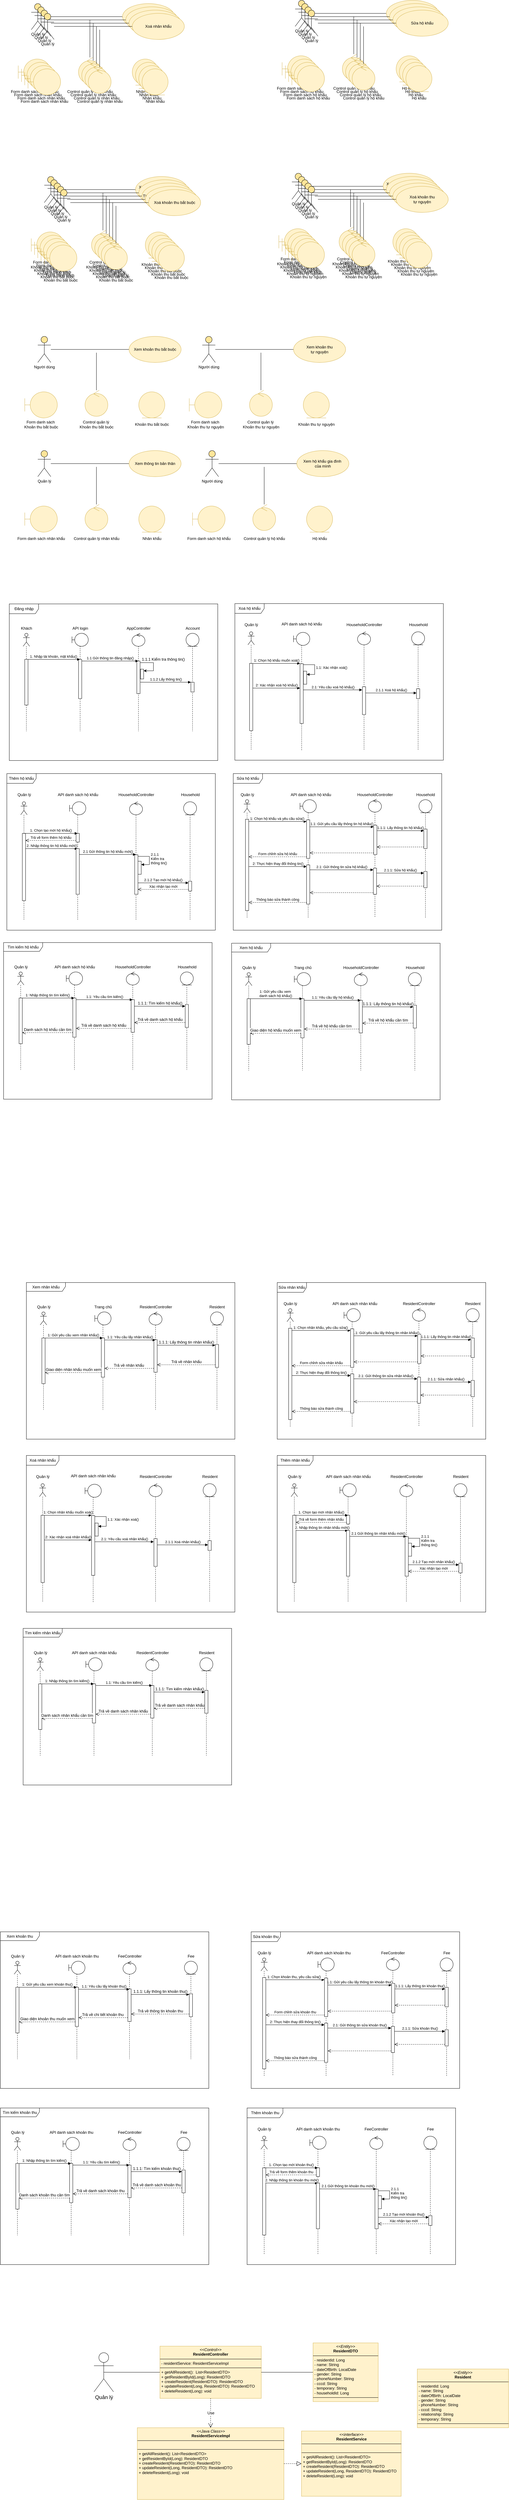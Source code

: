 <mxfile version="25.0.3">
  <diagram name="Trang-1" id="zRRDC0jtDYadoKaqRwP1">
    <mxGraphModel dx="1615" dy="875" grid="1" gridSize="10" guides="1" tooltips="1" connect="1" arrows="1" fold="1" page="1" pageScale="1" pageWidth="827" pageHeight="1169" math="0" shadow="0">
      <root>
        <mxCell id="0" />
        <mxCell id="1" parent="0" />
        <mxCell id="1PbNTR2RCR1_KU1u348G-575" value="" style="group" parent="1" vertex="1" connectable="0">
          <mxGeometry x="755" y="2390" width="640" height="480" as="geometry" />
        </mxCell>
        <mxCell id="1PbNTR2RCR1_KU1u348G-589" value="" style="group" parent="1PbNTR2RCR1_KU1u348G-575" vertex="1" connectable="0">
          <mxGeometry x="370" y="50" width="130" height="391.82" as="geometry" />
        </mxCell>
        <mxCell id="1PbNTR2RCR1_KU1u348G-560" value="HouseholdController" style="text;html=1;align=center;verticalAlign=middle;resizable=0;points=[];autosize=1;strokeColor=none;fillColor=none;container=0;" parent="1PbNTR2RCR1_KU1u348G-589" vertex="1">
          <mxGeometry width="130" height="30" as="geometry" />
        </mxCell>
        <mxCell id="1PbNTR2RCR1_KU1u348G-635" value="" style="group" parent="1PbNTR2RCR1_KU1u348G-589" vertex="1" connectable="0">
          <mxGeometry x="45" y="28.184" width="40" height="363.636" as="geometry" />
        </mxCell>
        <mxCell id="1PbNTR2RCR1_KU1u348G-558" value="" style="shape=umlLifeline;perimeter=lifelinePerimeter;whiteSpace=wrap;html=1;container=0;dropTarget=0;collapsible=0;recursiveResize=0;outlineConnect=0;portConstraint=eastwest;newEdgeStyle={&quot;curved&quot;:0,&quot;rounded&quot;:0};participant=umlControl;" parent="1PbNTR2RCR1_KU1u348G-635" vertex="1">
          <mxGeometry width="40" height="363.636" as="geometry" />
        </mxCell>
        <mxCell id="1PbNTR2RCR1_KU1u348G-612" value="" style="html=1;points=[[0,0,0,0,5],[0,1,0,0,-5],[1,0,0,0,5],[1,1,0,0,-5]];perimeter=orthogonalPerimeter;outlineConnect=0;targetShapes=umlLifeline;portConstraint=eastwest;newEdgeStyle={&quot;curved&quot;:0,&quot;rounded&quot;:0};" parent="1PbNTR2RCR1_KU1u348G-558" vertex="1">
          <mxGeometry x="16" y="80" width="10" height="90" as="geometry" />
        </mxCell>
        <mxCell id="1PbNTR2RCR1_KU1u348G-632" value="" style="html=1;points=[[0,0,0,0,5],[0,1,0,0,-5],[1,0,0,0,5],[1,1,0,0,-5]];perimeter=orthogonalPerimeter;outlineConnect=0;targetShapes=umlLifeline;portConstraint=eastwest;newEdgeStyle={&quot;curved&quot;:0,&quot;rounded&quot;:0};" parent="1PbNTR2RCR1_KU1u348G-635" vertex="1">
          <mxGeometry x="15" y="211.816" width="10" height="80" as="geometry" />
        </mxCell>
        <mxCell id="1PbNTR2RCR1_KU1u348G-550" value="Sửa hộ khẩu" style="shape=umlFrame;whiteSpace=wrap;html=1;pointerEvents=0;width=90;height=30;container=0;" parent="1PbNTR2RCR1_KU1u348G-575" vertex="1">
          <mxGeometry width="640" height="480" as="geometry" />
        </mxCell>
        <mxCell id="1PbNTR2RCR1_KU1u348G-587" value="" style="group" parent="1PbNTR2RCR1_KU1u348G-575" vertex="1" connectable="0">
          <mxGeometry x="12.5" y="50" width="60" height="393.64" as="geometry" />
        </mxCell>
        <mxCell id="1PbNTR2RCR1_KU1u348G-564" value="" style="shape=umlLifeline;perimeter=lifelinePerimeter;whiteSpace=wrap;html=1;container=0;dropTarget=0;collapsible=0;recursiveResize=0;outlineConnect=0;portConstraint=eastwest;newEdgeStyle={&quot;curved&quot;:0,&quot;rounded&quot;:0};participant=umlActor;size=40;" parent="1PbNTR2RCR1_KU1u348G-587" vertex="1">
          <mxGeometry x="20" y="30.004" width="20" height="363.636" as="geometry" />
        </mxCell>
        <mxCell id="1PbNTR2RCR1_KU1u348G-605" value="" style="html=1;points=[[0,0,0,0,5],[0,1,0,0,-5],[1,0,0,0,5],[1,1,0,0,-5]];perimeter=orthogonalPerimeter;outlineConnect=0;targetShapes=umlLifeline;portConstraint=eastwest;newEdgeStyle={&quot;curved&quot;:0,&quot;rounded&quot;:0};" parent="1PbNTR2RCR1_KU1u348G-564" vertex="1">
          <mxGeometry x="5" y="60" width="10" height="280" as="geometry" />
        </mxCell>
        <mxCell id="1PbNTR2RCR1_KU1u348G-565" value="Quản lý" style="text;html=1;align=center;verticalAlign=middle;resizable=0;points=[];autosize=1;strokeColor=none;fillColor=none;container=0;" parent="1PbNTR2RCR1_KU1u348G-587" vertex="1">
          <mxGeometry width="60" height="30" as="geometry" />
        </mxCell>
        <mxCell id="1PbNTR2RCR1_KU1u348G-590" value="" style="group" parent="1PbNTR2RCR1_KU1u348G-575" vertex="1" connectable="0">
          <mxGeometry x="550" y="50" width="80" height="393.64" as="geometry" />
        </mxCell>
        <mxCell id="1PbNTR2RCR1_KU1u348G-555" value="" style="shape=umlLifeline;perimeter=lifelinePerimeter;whiteSpace=wrap;html=1;container=0;dropTarget=0;collapsible=0;recursiveResize=0;outlineConnect=0;portConstraint=eastwest;newEdgeStyle={&quot;curved&quot;:0,&quot;rounded&quot;:0};participant=umlEntity;" parent="1PbNTR2RCR1_KU1u348G-590" vertex="1">
          <mxGeometry x="20" y="30.004" width="40" height="363.636" as="geometry" />
        </mxCell>
        <mxCell id="1PbNTR2RCR1_KU1u348G-615" value="" style="html=1;points=[[0,0,0,0,5],[0,1,0,0,-5],[1,0,0,0,5],[1,1,0,0,-5]];perimeter=orthogonalPerimeter;outlineConnect=0;targetShapes=umlLifeline;portConstraint=eastwest;newEdgeStyle={&quot;curved&quot;:0,&quot;rounded&quot;:0};" parent="1PbNTR2RCR1_KU1u348G-555" vertex="1">
          <mxGeometry x="15" y="90" width="10" height="60" as="geometry" />
        </mxCell>
        <mxCell id="1PbNTR2RCR1_KU1u348G-636" value="" style="html=1;points=[[0,0,0,0,5],[0,1,0,0,-5],[1,0,0,0,5],[1,1,0,0,-5]];perimeter=orthogonalPerimeter;outlineConnect=0;targetShapes=umlLifeline;portConstraint=eastwest;newEdgeStyle={&quot;curved&quot;:0,&quot;rounded&quot;:0};" parent="1PbNTR2RCR1_KU1u348G-555" vertex="1">
          <mxGeometry x="15" y="220" width="10" height="50" as="geometry" />
        </mxCell>
        <mxCell id="1PbNTR2RCR1_KU1u348G-556" value="Household" style="text;html=1;align=center;verticalAlign=middle;resizable=0;points=[];autosize=1;strokeColor=none;fillColor=none;container=0;" parent="1PbNTR2RCR1_KU1u348G-590" vertex="1">
          <mxGeometry width="80" height="30" as="geometry" />
        </mxCell>
        <mxCell id="1PbNTR2RCR1_KU1u348G-607" value="1: Chọn hộ khẩu và yêu cầu sửa()&amp;nbsp;&lt;span style=&quot;white-space: pre;&quot;&gt;&#x9;&lt;/span&gt;" style="html=1;verticalAlign=bottom;endArrow=block;curved=0;rounded=0;entryX=0;entryY=0;entryDx=0;entryDy=5;" parent="1PbNTR2RCR1_KU1u348G-575" source="1PbNTR2RCR1_KU1u348G-605" target="1PbNTR2RCR1_KU1u348G-606" edge="1">
          <mxGeometry relative="1" as="geometry">
            <mxPoint x="112.5" y="146.82" as="sourcePoint" />
          </mxGeometry>
        </mxCell>
        <mxCell id="1PbNTR2RCR1_KU1u348G-608" value="Form chỉnh sửa hộ khẩu" style="html=1;verticalAlign=bottom;endArrow=open;dashed=1;endSize=8;curved=0;rounded=0;exitX=0;exitY=1;exitDx=0;exitDy=-5;" parent="1PbNTR2RCR1_KU1u348G-575" source="1PbNTR2RCR1_KU1u348G-606" target="1PbNTR2RCR1_KU1u348G-605" edge="1">
          <mxGeometry relative="1" as="geometry">
            <mxPoint x="112.5" y="216.82" as="targetPoint" />
          </mxGeometry>
        </mxCell>
        <mxCell id="1PbNTR2RCR1_KU1u348G-613" value="1.1: Gửi yêu cầu lấy thông tin hộ khẩu()" style="html=1;verticalAlign=bottom;endArrow=block;curved=0;rounded=0;entryX=0;entryY=0;entryDx=0;entryDy=5;" parent="1PbNTR2RCR1_KU1u348G-575" source="1PbNTR2RCR1_KU1u348G-606" target="1PbNTR2RCR1_KU1u348G-612" edge="1">
          <mxGeometry relative="1" as="geometry">
            <mxPoint x="322.5" y="155" as="sourcePoint" />
          </mxGeometry>
        </mxCell>
        <mxCell id="1PbNTR2RCR1_KU1u348G-614" value="" style="html=1;verticalAlign=bottom;endArrow=open;dashed=1;endSize=8;curved=0;rounded=0;exitX=0;exitY=1;exitDx=0;exitDy=-5;" parent="1PbNTR2RCR1_KU1u348G-575" source="1PbNTR2RCR1_KU1u348G-612" target="1PbNTR2RCR1_KU1u348G-606" edge="1">
          <mxGeometry x="-0.002" relative="1" as="geometry">
            <mxPoint x="322.5" y="225" as="targetPoint" />
            <mxPoint as="offset" />
          </mxGeometry>
        </mxCell>
        <mxCell id="1PbNTR2RCR1_KU1u348G-616" value="1.1.1: Lấy thông tin hộ khẩu()" style="html=1;verticalAlign=bottom;endArrow=block;curved=0;rounded=0;entryX=0;entryY=0;entryDx=0;entryDy=5;" parent="1PbNTR2RCR1_KU1u348G-575" source="1PbNTR2RCR1_KU1u348G-612" target="1PbNTR2RCR1_KU1u348G-615" edge="1">
          <mxGeometry relative="1" as="geometry">
            <mxPoint x="487.5" y="168.18" as="sourcePoint" />
          </mxGeometry>
        </mxCell>
        <mxCell id="1PbNTR2RCR1_KU1u348G-617" value="" style="html=1;verticalAlign=bottom;endArrow=open;dashed=1;endSize=8;curved=0;rounded=0;exitX=0;exitY=1;exitDx=0;exitDy=-5;" parent="1PbNTR2RCR1_KU1u348G-575" source="1PbNTR2RCR1_KU1u348G-615" target="1PbNTR2RCR1_KU1u348G-612" edge="1">
          <mxGeometry relative="1" as="geometry">
            <mxPoint x="487.5" y="238.18" as="targetPoint" />
          </mxGeometry>
        </mxCell>
        <mxCell id="1PbNTR2RCR1_KU1u348G-624" value="Thông báo sửa thành công" style="html=1;verticalAlign=bottom;endArrow=open;dashed=1;endSize=8;curved=0;rounded=0;exitX=0;exitY=1;exitDx=0;exitDy=-5;" parent="1PbNTR2RCR1_KU1u348G-575" source="1PbNTR2RCR1_KU1u348G-622" target="1PbNTR2RCR1_KU1u348G-605" edge="1">
          <mxGeometry relative="1" as="geometry">
            <mxPoint x="155" y="375" as="targetPoint" />
          </mxGeometry>
        </mxCell>
        <mxCell id="1PbNTR2RCR1_KU1u348G-588" value="" style="group" parent="1PbNTR2RCR1_KU1u348G-575" vertex="1" connectable="0">
          <mxGeometry x="192.5" y="50.0" width="120" height="393.64" as="geometry" />
        </mxCell>
        <mxCell id="1PbNTR2RCR1_KU1u348G-570" value="API danh sách hộ khẩu" style="text;html=1;align=center;verticalAlign=middle;resizable=0;points=[];autosize=1;strokeColor=none;fillColor=none;container=0;" parent="1PbNTR2RCR1_KU1u348G-588" vertex="1">
          <mxGeometry x="-30" width="150" height="30" as="geometry" />
        </mxCell>
        <mxCell id="1PbNTR2RCR1_KU1u348G-609" value="" style="group" parent="1PbNTR2RCR1_KU1u348G-588" vertex="1" connectable="0">
          <mxGeometry x="12.5" y="30.004" width="50" height="363.636" as="geometry" />
        </mxCell>
        <mxCell id="1PbNTR2RCR1_KU1u348G-625" value="" style="group" parent="1PbNTR2RCR1_KU1u348G-609" vertex="1" connectable="0">
          <mxGeometry width="50" height="363.636" as="geometry" />
        </mxCell>
        <mxCell id="1PbNTR2RCR1_KU1u348G-568" value="" style="shape=umlLifeline;perimeter=lifelinePerimeter;whiteSpace=wrap;html=1;container=0;dropTarget=0;collapsible=0;recursiveResize=0;outlineConnect=0;portConstraint=eastwest;newEdgeStyle={&quot;curved&quot;:0,&quot;rounded&quot;:0};participant=umlBoundary;" parent="1PbNTR2RCR1_KU1u348G-625" vertex="1">
          <mxGeometry width="50" height="363.636" as="geometry" />
        </mxCell>
        <mxCell id="1PbNTR2RCR1_KU1u348G-622" value="" style="html=1;points=[[0,0,0,0,5],[0,1,0,0,-5],[1,0,0,0,5],[1,1,0,0,-5]];perimeter=orthogonalPerimeter;outlineConnect=0;targetShapes=umlLifeline;portConstraint=eastwest;newEdgeStyle={&quot;curved&quot;:0,&quot;rounded&quot;:0};" parent="1PbNTR2RCR1_KU1u348G-568" vertex="1">
          <mxGeometry x="20" y="200" width="10" height="120" as="geometry" />
        </mxCell>
        <mxCell id="1PbNTR2RCR1_KU1u348G-606" value="" style="html=1;points=[[0,0,0,0,5],[0,1,0,0,-5],[1,0,0,0,5],[1,1,0,0,-5]];perimeter=orthogonalPerimeter;outlineConnect=0;targetShapes=umlLifeline;portConstraint=eastwest;newEdgeStyle={&quot;curved&quot;:0,&quot;rounded&quot;:0};" parent="1PbNTR2RCR1_KU1u348G-625" vertex="1">
          <mxGeometry x="20" y="61.82" width="10" height="118.18" as="geometry" />
        </mxCell>
        <mxCell id="1PbNTR2RCR1_KU1u348G-623" value="2: Thực hiện thay đổi thông tin()" style="html=1;verticalAlign=bottom;endArrow=block;curved=0;rounded=0;entryX=0;entryY=0;entryDx=0;entryDy=5;" parent="1PbNTR2RCR1_KU1u348G-575" source="1PbNTR2RCR1_KU1u348G-605" target="1PbNTR2RCR1_KU1u348G-622" edge="1">
          <mxGeometry relative="1" as="geometry">
            <mxPoint x="155" y="305" as="sourcePoint" />
          </mxGeometry>
        </mxCell>
        <mxCell id="1PbNTR2RCR1_KU1u348G-633" value="2.1: Gửi thông tin sửa hộ khẩu()" style="html=1;verticalAlign=bottom;endArrow=block;curved=0;rounded=0;entryX=0;entryY=0;entryDx=0;entryDy=5;" parent="1PbNTR2RCR1_KU1u348G-575" source="1PbNTR2RCR1_KU1u348G-622" target="1PbNTR2RCR1_KU1u348G-632" edge="1">
          <mxGeometry relative="1" as="geometry">
            <mxPoint x="350" y="295" as="sourcePoint" />
          </mxGeometry>
        </mxCell>
        <mxCell id="1PbNTR2RCR1_KU1u348G-634" value="" style="html=1;verticalAlign=bottom;endArrow=open;dashed=1;endSize=8;curved=0;rounded=0;exitX=0;exitY=1;exitDx=0;exitDy=-5;" parent="1PbNTR2RCR1_KU1u348G-575" source="1PbNTR2RCR1_KU1u348G-632" target="1PbNTR2RCR1_KU1u348G-622" edge="1">
          <mxGeometry relative="1" as="geometry">
            <mxPoint x="350" y="365" as="targetPoint" />
          </mxGeometry>
        </mxCell>
        <mxCell id="1PbNTR2RCR1_KU1u348G-637" value="2.1.1: Sửa hộ khẩu()" style="html=1;verticalAlign=bottom;endArrow=block;curved=0;rounded=0;entryX=0;entryY=0;entryDx=0;entryDy=5;" parent="1PbNTR2RCR1_KU1u348G-575" source="1PbNTR2RCR1_KU1u348G-632" target="1PbNTR2RCR1_KU1u348G-636" edge="1">
          <mxGeometry relative="1" as="geometry">
            <mxPoint x="515" y="295" as="sourcePoint" />
          </mxGeometry>
        </mxCell>
        <mxCell id="1PbNTR2RCR1_KU1u348G-638" value="" style="html=1;verticalAlign=bottom;endArrow=open;dashed=1;endSize=8;curved=0;rounded=0;exitX=0;exitY=1;exitDx=0;exitDy=-5;" parent="1PbNTR2RCR1_KU1u348G-575" source="1PbNTR2RCR1_KU1u348G-636" target="1PbNTR2RCR1_KU1u348G-632" edge="1">
          <mxGeometry relative="1" as="geometry">
            <mxPoint x="515" y="365" as="targetPoint" />
          </mxGeometry>
        </mxCell>
        <mxCell id="1PbNTR2RCR1_KU1u348G-18" value="" style="group" parent="1" vertex="1" connectable="0">
          <mxGeometry x="60" y="30" width="515" height="285" as="geometry" />
        </mxCell>
        <mxCell id="1PbNTR2RCR1_KU1u348G-19" style="edgeStyle=orthogonalEdgeStyle;rounded=0;orthogonalLoop=1;jettySize=auto;html=1;endArrow=none;endFill=0;" parent="1PbNTR2RCR1_KU1u348G-18" source="1PbNTR2RCR1_KU1u348G-20" target="1PbNTR2RCR1_KU1u348G-21" edge="1">
          <mxGeometry relative="1" as="geometry" />
        </mxCell>
        <mxCell id="1PbNTR2RCR1_KU1u348G-20" value="Quản lý" style="shape=umlActor;verticalLabelPosition=bottom;verticalAlign=top;html=1;outlineConnect=0;fillColor=#FFE599;" parent="1PbNTR2RCR1_KU1u348G-18" vertex="1">
          <mxGeometry x="75" width="40" height="80" as="geometry" />
        </mxCell>
        <mxCell id="1PbNTR2RCR1_KU1u348G-21" value="Tìm kiếm nhân khẩu" style="ellipse;whiteSpace=wrap;html=1;fillColor=#fff2cc;strokeColor=#d6b656;" parent="1PbNTR2RCR1_KU1u348G-18" vertex="1">
          <mxGeometry x="355" width="160" height="80" as="geometry" />
        </mxCell>
        <mxCell id="1PbNTR2RCR1_KU1u348G-22" value="" style="group" parent="1PbNTR2RCR1_KU1u348G-18" vertex="1" connectable="0">
          <mxGeometry x="175" y="50" width="160" height="235" as="geometry" />
        </mxCell>
        <mxCell id="1PbNTR2RCR1_KU1u348G-23" value="" style="line;strokeWidth=1;rotatable=0;dashed=0;labelPosition=right;align=left;verticalAlign=middle;spacingTop=0;spacingLeft=6;points=[];portConstraint=eastwest;flipV=0;flipH=0;direction=south;container=0;" parent="1PbNTR2RCR1_KU1u348G-22" vertex="1">
          <mxGeometry x="75" width="10" height="115" as="geometry" />
        </mxCell>
        <mxCell id="1PbNTR2RCR1_KU1u348G-24" value="" style="ellipse;shape=umlControl;whiteSpace=wrap;html=1;container=0;fillColor=#fff2cc;strokeColor=#d6b656;" parent="1PbNTR2RCR1_KU1u348G-22" vertex="1">
          <mxGeometry x="45" y="115" width="70" height="80" as="geometry" />
        </mxCell>
        <mxCell id="1PbNTR2RCR1_KU1u348G-25" value="Control quản lý nhân khẩu" style="text;html=1;align=center;verticalAlign=middle;resizable=0;points=[];autosize=1;strokeColor=none;fillColor=none;container=0;" parent="1PbNTR2RCR1_KU1u348G-22" vertex="1">
          <mxGeometry y="205" width="160" height="30" as="geometry" />
        </mxCell>
        <mxCell id="1PbNTR2RCR1_KU1u348G-26" value="" style="group" parent="1PbNTR2RCR1_KU1u348G-18" vertex="1" connectable="0">
          <mxGeometry x="385" y="170" width="80" height="115" as="geometry" />
        </mxCell>
        <mxCell id="1PbNTR2RCR1_KU1u348G-27" value="" style="ellipse;shape=umlEntity;whiteSpace=wrap;html=1;fillColor=#fff2cc;strokeColor=#d6b656;" parent="1PbNTR2RCR1_KU1u348G-26" vertex="1">
          <mxGeometry width="80" height="80" as="geometry" />
        </mxCell>
        <mxCell id="1PbNTR2RCR1_KU1u348G-28" value="Nhân khẩu" style="text;html=1;align=center;verticalAlign=middle;resizable=0;points=[];autosize=1;strokeColor=none;fillColor=none;" parent="1PbNTR2RCR1_KU1u348G-26" vertex="1">
          <mxGeometry y="85" width="80" height="30" as="geometry" />
        </mxCell>
        <mxCell id="1PbNTR2RCR1_KU1u348G-29" value="" style="group" parent="1PbNTR2RCR1_KU1u348G-18" vertex="1" connectable="0">
          <mxGeometry y="170" width="170" height="115" as="geometry" />
        </mxCell>
        <mxCell id="1PbNTR2RCR1_KU1u348G-30" value="" style="shape=umlBoundary;whiteSpace=wrap;html=1;fillColor=#fff2cc;strokeColor=#d6b656;" parent="1PbNTR2RCR1_KU1u348G-29" vertex="1">
          <mxGeometry x="35" width="100" height="80" as="geometry" />
        </mxCell>
        <mxCell id="1PbNTR2RCR1_KU1u348G-31" value="Form danh sách nhân khẩu" style="text;html=1;align=center;verticalAlign=middle;resizable=0;points=[];autosize=1;strokeColor=none;fillColor=none;" parent="1PbNTR2RCR1_KU1u348G-29" vertex="1">
          <mxGeometry y="85" width="170" height="30" as="geometry" />
        </mxCell>
        <mxCell id="1PbNTR2RCR1_KU1u348G-144" value="" style="group" parent="1" vertex="1" connectable="0">
          <mxGeometry x="70" y="40" width="515" height="285" as="geometry" />
        </mxCell>
        <mxCell id="1PbNTR2RCR1_KU1u348G-145" style="edgeStyle=orthogonalEdgeStyle;rounded=0;orthogonalLoop=1;jettySize=auto;html=1;endArrow=none;endFill=0;" parent="1PbNTR2RCR1_KU1u348G-144" source="1PbNTR2RCR1_KU1u348G-146" target="1PbNTR2RCR1_KU1u348G-147" edge="1">
          <mxGeometry relative="1" as="geometry" />
        </mxCell>
        <mxCell id="1PbNTR2RCR1_KU1u348G-146" value="Quản lý" style="shape=umlActor;verticalLabelPosition=bottom;verticalAlign=top;html=1;outlineConnect=0;fillColor=#FFE599;" parent="1PbNTR2RCR1_KU1u348G-144" vertex="1">
          <mxGeometry x="75" width="40" height="80" as="geometry" />
        </mxCell>
        <mxCell id="1PbNTR2RCR1_KU1u348G-147" value="Thêm nhân khẩu" style="ellipse;whiteSpace=wrap;html=1;fillColor=#fff2cc;strokeColor=#d6b656;" parent="1PbNTR2RCR1_KU1u348G-144" vertex="1">
          <mxGeometry x="355" width="160" height="80" as="geometry" />
        </mxCell>
        <mxCell id="1PbNTR2RCR1_KU1u348G-148" value="" style="group" parent="1PbNTR2RCR1_KU1u348G-144" vertex="1" connectable="0">
          <mxGeometry x="175" y="50" width="160" height="235" as="geometry" />
        </mxCell>
        <mxCell id="1PbNTR2RCR1_KU1u348G-149" value="" style="line;strokeWidth=1;rotatable=0;dashed=0;labelPosition=right;align=left;verticalAlign=middle;spacingTop=0;spacingLeft=6;points=[];portConstraint=eastwest;flipV=0;flipH=0;direction=south;container=0;" parent="1PbNTR2RCR1_KU1u348G-148" vertex="1">
          <mxGeometry x="75" width="10" height="115" as="geometry" />
        </mxCell>
        <mxCell id="1PbNTR2RCR1_KU1u348G-150" value="" style="ellipse;shape=umlControl;whiteSpace=wrap;html=1;container=0;fillColor=#fff2cc;strokeColor=#d6b656;" parent="1PbNTR2RCR1_KU1u348G-148" vertex="1">
          <mxGeometry x="45" y="115" width="70" height="80" as="geometry" />
        </mxCell>
        <mxCell id="1PbNTR2RCR1_KU1u348G-151" value="Control quản lý nhân khẩu" style="text;html=1;align=center;verticalAlign=middle;resizable=0;points=[];autosize=1;strokeColor=none;fillColor=none;container=0;" parent="1PbNTR2RCR1_KU1u348G-148" vertex="1">
          <mxGeometry y="205" width="160" height="30" as="geometry" />
        </mxCell>
        <mxCell id="1PbNTR2RCR1_KU1u348G-152" value="" style="group" parent="1PbNTR2RCR1_KU1u348G-144" vertex="1" connectable="0">
          <mxGeometry x="385" y="170" width="80" height="115" as="geometry" />
        </mxCell>
        <mxCell id="1PbNTR2RCR1_KU1u348G-153" value="" style="ellipse;shape=umlEntity;whiteSpace=wrap;html=1;fillColor=#fff2cc;strokeColor=#d6b656;" parent="1PbNTR2RCR1_KU1u348G-152" vertex="1">
          <mxGeometry width="80" height="80" as="geometry" />
        </mxCell>
        <mxCell id="1PbNTR2RCR1_KU1u348G-154" value="Nhân khẩu" style="text;html=1;align=center;verticalAlign=middle;resizable=0;points=[];autosize=1;strokeColor=none;fillColor=none;" parent="1PbNTR2RCR1_KU1u348G-152" vertex="1">
          <mxGeometry y="85" width="80" height="30" as="geometry" />
        </mxCell>
        <mxCell id="1PbNTR2RCR1_KU1u348G-155" value="" style="group" parent="1PbNTR2RCR1_KU1u348G-144" vertex="1" connectable="0">
          <mxGeometry y="170" width="170" height="115" as="geometry" />
        </mxCell>
        <mxCell id="1PbNTR2RCR1_KU1u348G-156" value="" style="shape=umlBoundary;whiteSpace=wrap;html=1;fillColor=#fff2cc;strokeColor=#d6b656;" parent="1PbNTR2RCR1_KU1u348G-155" vertex="1">
          <mxGeometry x="35" width="100" height="80" as="geometry" />
        </mxCell>
        <mxCell id="1PbNTR2RCR1_KU1u348G-157" value="Form danh sách nhân khẩu" style="text;html=1;align=center;verticalAlign=middle;resizable=0;points=[];autosize=1;strokeColor=none;fillColor=none;" parent="1PbNTR2RCR1_KU1u348G-155" vertex="1">
          <mxGeometry y="85" width="170" height="30" as="geometry" />
        </mxCell>
        <mxCell id="1PbNTR2RCR1_KU1u348G-158" value="" style="group" parent="1" vertex="1" connectable="0">
          <mxGeometry x="80" y="50" width="515" height="285" as="geometry" />
        </mxCell>
        <mxCell id="1PbNTR2RCR1_KU1u348G-159" style="edgeStyle=orthogonalEdgeStyle;rounded=0;orthogonalLoop=1;jettySize=auto;html=1;endArrow=none;endFill=0;" parent="1PbNTR2RCR1_KU1u348G-158" source="1PbNTR2RCR1_KU1u348G-160" target="1PbNTR2RCR1_KU1u348G-161" edge="1">
          <mxGeometry relative="1" as="geometry" />
        </mxCell>
        <mxCell id="1PbNTR2RCR1_KU1u348G-160" value="Quản lý" style="shape=umlActor;verticalLabelPosition=bottom;verticalAlign=top;html=1;outlineConnect=0;fillColor=#FFE599;" parent="1PbNTR2RCR1_KU1u348G-158" vertex="1">
          <mxGeometry x="75" width="40" height="80" as="geometry" />
        </mxCell>
        <mxCell id="1PbNTR2RCR1_KU1u348G-161" value="Sửa nhân khẩu" style="ellipse;whiteSpace=wrap;html=1;fillColor=#fff2cc;strokeColor=#d6b656;" parent="1PbNTR2RCR1_KU1u348G-158" vertex="1">
          <mxGeometry x="355" width="160" height="80" as="geometry" />
        </mxCell>
        <mxCell id="1PbNTR2RCR1_KU1u348G-162" value="" style="group" parent="1PbNTR2RCR1_KU1u348G-158" vertex="1" connectable="0">
          <mxGeometry x="175" y="50" width="160" height="235" as="geometry" />
        </mxCell>
        <mxCell id="1PbNTR2RCR1_KU1u348G-163" value="" style="line;strokeWidth=1;rotatable=0;dashed=0;labelPosition=right;align=left;verticalAlign=middle;spacingTop=0;spacingLeft=6;points=[];portConstraint=eastwest;flipV=0;flipH=0;direction=south;container=0;" parent="1PbNTR2RCR1_KU1u348G-162" vertex="1">
          <mxGeometry x="75" width="10" height="115" as="geometry" />
        </mxCell>
        <mxCell id="1PbNTR2RCR1_KU1u348G-164" value="" style="ellipse;shape=umlControl;whiteSpace=wrap;html=1;container=0;fillColor=#fff2cc;strokeColor=#d6b656;" parent="1PbNTR2RCR1_KU1u348G-162" vertex="1">
          <mxGeometry x="45" y="115" width="70" height="80" as="geometry" />
        </mxCell>
        <mxCell id="1PbNTR2RCR1_KU1u348G-165" value="Control quản lý nhân khẩu" style="text;html=1;align=center;verticalAlign=middle;resizable=0;points=[];autosize=1;strokeColor=none;fillColor=none;container=0;" parent="1PbNTR2RCR1_KU1u348G-162" vertex="1">
          <mxGeometry y="205" width="160" height="30" as="geometry" />
        </mxCell>
        <mxCell id="1PbNTR2RCR1_KU1u348G-166" value="" style="group" parent="1PbNTR2RCR1_KU1u348G-158" vertex="1" connectable="0">
          <mxGeometry x="385" y="170" width="80" height="115" as="geometry" />
        </mxCell>
        <mxCell id="1PbNTR2RCR1_KU1u348G-167" value="" style="ellipse;shape=umlEntity;whiteSpace=wrap;html=1;fillColor=#fff2cc;strokeColor=#d6b656;" parent="1PbNTR2RCR1_KU1u348G-166" vertex="1">
          <mxGeometry width="80" height="80" as="geometry" />
        </mxCell>
        <mxCell id="1PbNTR2RCR1_KU1u348G-168" value="Nhân khẩu" style="text;html=1;align=center;verticalAlign=middle;resizable=0;points=[];autosize=1;strokeColor=none;fillColor=none;" parent="1PbNTR2RCR1_KU1u348G-166" vertex="1">
          <mxGeometry y="85" width="80" height="30" as="geometry" />
        </mxCell>
        <mxCell id="1PbNTR2RCR1_KU1u348G-169" value="" style="group" parent="1PbNTR2RCR1_KU1u348G-158" vertex="1" connectable="0">
          <mxGeometry y="170" width="170" height="115" as="geometry" />
        </mxCell>
        <mxCell id="1PbNTR2RCR1_KU1u348G-170" value="" style="shape=umlBoundary;whiteSpace=wrap;html=1;fillColor=#fff2cc;strokeColor=#d6b656;" parent="1PbNTR2RCR1_KU1u348G-169" vertex="1">
          <mxGeometry x="35" width="100" height="80" as="geometry" />
        </mxCell>
        <mxCell id="1PbNTR2RCR1_KU1u348G-171" value="Form danh sách nhân khẩu" style="text;html=1;align=center;verticalAlign=middle;resizable=0;points=[];autosize=1;strokeColor=none;fillColor=none;" parent="1PbNTR2RCR1_KU1u348G-169" vertex="1">
          <mxGeometry y="85" width="170" height="30" as="geometry" />
        </mxCell>
        <mxCell id="1PbNTR2RCR1_KU1u348G-172" value="" style="group" parent="1" vertex="1" connectable="0">
          <mxGeometry x="90" y="60" width="515" height="285" as="geometry" />
        </mxCell>
        <mxCell id="1PbNTR2RCR1_KU1u348G-173" style="edgeStyle=orthogonalEdgeStyle;rounded=0;orthogonalLoop=1;jettySize=auto;html=1;endArrow=none;endFill=0;" parent="1PbNTR2RCR1_KU1u348G-172" source="1PbNTR2RCR1_KU1u348G-174" target="1PbNTR2RCR1_KU1u348G-175" edge="1">
          <mxGeometry relative="1" as="geometry" />
        </mxCell>
        <mxCell id="1PbNTR2RCR1_KU1u348G-174" value="Quản lý" style="shape=umlActor;verticalLabelPosition=bottom;verticalAlign=top;html=1;outlineConnect=0;fillColor=#FFE599;" parent="1PbNTR2RCR1_KU1u348G-172" vertex="1">
          <mxGeometry x="75" width="40" height="80" as="geometry" />
        </mxCell>
        <mxCell id="1PbNTR2RCR1_KU1u348G-175" value="Xoá nhân khẩu" style="ellipse;whiteSpace=wrap;html=1;fillColor=#fff2cc;strokeColor=#d6b656;" parent="1PbNTR2RCR1_KU1u348G-172" vertex="1">
          <mxGeometry x="355" width="160" height="80" as="geometry" />
        </mxCell>
        <mxCell id="1PbNTR2RCR1_KU1u348G-176" value="" style="group" parent="1PbNTR2RCR1_KU1u348G-172" vertex="1" connectable="0">
          <mxGeometry x="175" y="50" width="160" height="235" as="geometry" />
        </mxCell>
        <mxCell id="1PbNTR2RCR1_KU1u348G-177" value="" style="line;strokeWidth=1;rotatable=0;dashed=0;labelPosition=right;align=left;verticalAlign=middle;spacingTop=0;spacingLeft=6;points=[];portConstraint=eastwest;flipV=0;flipH=0;direction=south;container=0;" parent="1PbNTR2RCR1_KU1u348G-176" vertex="1">
          <mxGeometry x="75" width="10" height="115" as="geometry" />
        </mxCell>
        <mxCell id="1PbNTR2RCR1_KU1u348G-178" value="" style="ellipse;shape=umlControl;whiteSpace=wrap;html=1;container=0;fillColor=#fff2cc;strokeColor=#d6b656;" parent="1PbNTR2RCR1_KU1u348G-176" vertex="1">
          <mxGeometry x="45" y="115" width="70" height="80" as="geometry" />
        </mxCell>
        <mxCell id="1PbNTR2RCR1_KU1u348G-179" value="Control quản lý nhân khẩu" style="text;html=1;align=center;verticalAlign=middle;resizable=0;points=[];autosize=1;strokeColor=none;fillColor=none;container=0;" parent="1PbNTR2RCR1_KU1u348G-176" vertex="1">
          <mxGeometry y="205" width="160" height="30" as="geometry" />
        </mxCell>
        <mxCell id="1PbNTR2RCR1_KU1u348G-180" value="" style="group" parent="1PbNTR2RCR1_KU1u348G-172" vertex="1" connectable="0">
          <mxGeometry x="385" y="170" width="80" height="115" as="geometry" />
        </mxCell>
        <mxCell id="1PbNTR2RCR1_KU1u348G-181" value="" style="ellipse;shape=umlEntity;whiteSpace=wrap;html=1;fillColor=#fff2cc;strokeColor=#d6b656;" parent="1PbNTR2RCR1_KU1u348G-180" vertex="1">
          <mxGeometry width="80" height="80" as="geometry" />
        </mxCell>
        <mxCell id="1PbNTR2RCR1_KU1u348G-182" value="Nhân khẩu" style="text;html=1;align=center;verticalAlign=middle;resizable=0;points=[];autosize=1;strokeColor=none;fillColor=none;" parent="1PbNTR2RCR1_KU1u348G-180" vertex="1">
          <mxGeometry y="85" width="80" height="30" as="geometry" />
        </mxCell>
        <mxCell id="1PbNTR2RCR1_KU1u348G-183" value="" style="group" parent="1PbNTR2RCR1_KU1u348G-172" vertex="1" connectable="0">
          <mxGeometry y="170" width="170" height="115" as="geometry" />
        </mxCell>
        <mxCell id="1PbNTR2RCR1_KU1u348G-184" value="" style="shape=umlBoundary;whiteSpace=wrap;html=1;fillColor=#fff2cc;strokeColor=#d6b656;" parent="1PbNTR2RCR1_KU1u348G-183" vertex="1">
          <mxGeometry x="35" width="100" height="80" as="geometry" />
        </mxCell>
        <mxCell id="1PbNTR2RCR1_KU1u348G-185" value="Form danh sách nhân khẩu" style="text;html=1;align=center;verticalAlign=middle;resizable=0;points=[];autosize=1;strokeColor=none;fillColor=none;" parent="1PbNTR2RCR1_KU1u348G-183" vertex="1">
          <mxGeometry y="85" width="170" height="30" as="geometry" />
        </mxCell>
        <mxCell id="1PbNTR2RCR1_KU1u348G-186" value="" style="group" parent="1" vertex="1" connectable="0">
          <mxGeometry x="80" y="1400" width="515" height="285" as="geometry" />
        </mxCell>
        <mxCell id="1PbNTR2RCR1_KU1u348G-187" style="edgeStyle=orthogonalEdgeStyle;rounded=0;orthogonalLoop=1;jettySize=auto;html=1;endArrow=none;endFill=0;" parent="1PbNTR2RCR1_KU1u348G-186" source="1PbNTR2RCR1_KU1u348G-188" target="1PbNTR2RCR1_KU1u348G-189" edge="1">
          <mxGeometry relative="1" as="geometry" />
        </mxCell>
        <mxCell id="1PbNTR2RCR1_KU1u348G-188" value="Quản lý" style="shape=umlActor;verticalLabelPosition=bottom;verticalAlign=top;html=1;outlineConnect=0;fillColor=#FFE599;" parent="1PbNTR2RCR1_KU1u348G-186" vertex="1">
          <mxGeometry x="75" width="40" height="80" as="geometry" />
        </mxCell>
        <mxCell id="1PbNTR2RCR1_KU1u348G-189" value="Xem thông tin bản thân" style="ellipse;whiteSpace=wrap;html=1;fillColor=#fff2cc;strokeColor=#d6b656;" parent="1PbNTR2RCR1_KU1u348G-186" vertex="1">
          <mxGeometry x="355" width="160" height="80" as="geometry" />
        </mxCell>
        <mxCell id="1PbNTR2RCR1_KU1u348G-190" value="" style="group" parent="1PbNTR2RCR1_KU1u348G-186" vertex="1" connectable="0">
          <mxGeometry x="175" y="50" width="160" height="235" as="geometry" />
        </mxCell>
        <mxCell id="1PbNTR2RCR1_KU1u348G-191" value="" style="line;strokeWidth=1;rotatable=0;dashed=0;labelPosition=right;align=left;verticalAlign=middle;spacingTop=0;spacingLeft=6;points=[];portConstraint=eastwest;flipV=0;flipH=0;direction=south;container=0;" parent="1PbNTR2RCR1_KU1u348G-190" vertex="1">
          <mxGeometry x="75" width="10" height="115" as="geometry" />
        </mxCell>
        <mxCell id="1PbNTR2RCR1_KU1u348G-192" value="" style="ellipse;shape=umlControl;whiteSpace=wrap;html=1;container=0;fillColor=#fff2cc;strokeColor=#d6b656;" parent="1PbNTR2RCR1_KU1u348G-190" vertex="1">
          <mxGeometry x="45" y="115" width="70" height="80" as="geometry" />
        </mxCell>
        <mxCell id="1PbNTR2RCR1_KU1u348G-193" value="Control quản lý nhân khẩu" style="text;html=1;align=center;verticalAlign=middle;resizable=0;points=[];autosize=1;strokeColor=none;fillColor=none;container=0;" parent="1PbNTR2RCR1_KU1u348G-190" vertex="1">
          <mxGeometry y="205" width="160" height="30" as="geometry" />
        </mxCell>
        <mxCell id="1PbNTR2RCR1_KU1u348G-194" value="" style="group" parent="1PbNTR2RCR1_KU1u348G-186" vertex="1" connectable="0">
          <mxGeometry x="385" y="170" width="80" height="115" as="geometry" />
        </mxCell>
        <mxCell id="1PbNTR2RCR1_KU1u348G-195" value="" style="ellipse;shape=umlEntity;whiteSpace=wrap;html=1;fillColor=#fff2cc;strokeColor=#d6b656;" parent="1PbNTR2RCR1_KU1u348G-194" vertex="1">
          <mxGeometry width="80" height="80" as="geometry" />
        </mxCell>
        <mxCell id="1PbNTR2RCR1_KU1u348G-196" value="Nhân khẩu" style="text;html=1;align=center;verticalAlign=middle;resizable=0;points=[];autosize=1;strokeColor=none;fillColor=none;" parent="1PbNTR2RCR1_KU1u348G-194" vertex="1">
          <mxGeometry y="85" width="80" height="30" as="geometry" />
        </mxCell>
        <mxCell id="1PbNTR2RCR1_KU1u348G-197" value="" style="group" parent="1PbNTR2RCR1_KU1u348G-186" vertex="1" connectable="0">
          <mxGeometry y="170" width="170" height="115" as="geometry" />
        </mxCell>
        <mxCell id="1PbNTR2RCR1_KU1u348G-198" value="" style="shape=umlBoundary;whiteSpace=wrap;html=1;fillColor=#fff2cc;strokeColor=#d6b656;" parent="1PbNTR2RCR1_KU1u348G-197" vertex="1">
          <mxGeometry x="35" width="100" height="80" as="geometry" />
        </mxCell>
        <mxCell id="1PbNTR2RCR1_KU1u348G-199" value="Form danh sách nhân khẩu" style="text;html=1;align=center;verticalAlign=middle;resizable=0;points=[];autosize=1;strokeColor=none;fillColor=none;" parent="1PbNTR2RCR1_KU1u348G-197" vertex="1">
          <mxGeometry y="85" width="170" height="30" as="geometry" />
        </mxCell>
        <mxCell id="1PbNTR2RCR1_KU1u348G-200" value="" style="group" parent="1" vertex="1" connectable="0">
          <mxGeometry x="870" y="20" width="515" height="285" as="geometry" />
        </mxCell>
        <mxCell id="1PbNTR2RCR1_KU1u348G-201" style="edgeStyle=orthogonalEdgeStyle;rounded=0;orthogonalLoop=1;jettySize=auto;html=1;endArrow=none;endFill=0;" parent="1PbNTR2RCR1_KU1u348G-200" source="1PbNTR2RCR1_KU1u348G-202" target="1PbNTR2RCR1_KU1u348G-203" edge="1">
          <mxGeometry relative="1" as="geometry" />
        </mxCell>
        <mxCell id="1PbNTR2RCR1_KU1u348G-202" value="Quản lý" style="shape=umlActor;verticalLabelPosition=bottom;verticalAlign=top;html=1;outlineConnect=0;fillColor=#FFE599;" parent="1PbNTR2RCR1_KU1u348G-200" vertex="1">
          <mxGeometry x="75" width="40" height="80" as="geometry" />
        </mxCell>
        <mxCell id="1PbNTR2RCR1_KU1u348G-203" value="Xem danh sách hộ khẩu" style="ellipse;whiteSpace=wrap;html=1;fillColor=#fff2cc;strokeColor=#d6b656;" parent="1PbNTR2RCR1_KU1u348G-200" vertex="1">
          <mxGeometry x="355" width="160" height="80" as="geometry" />
        </mxCell>
        <mxCell id="1PbNTR2RCR1_KU1u348G-204" value="" style="group" parent="1PbNTR2RCR1_KU1u348G-200" vertex="1" connectable="0">
          <mxGeometry x="175" y="50" width="160" height="235" as="geometry" />
        </mxCell>
        <mxCell id="1PbNTR2RCR1_KU1u348G-205" value="" style="line;strokeWidth=1;rotatable=0;dashed=0;labelPosition=right;align=left;verticalAlign=middle;spacingTop=0;spacingLeft=6;points=[];portConstraint=eastwest;flipV=0;flipH=0;direction=south;container=0;" parent="1PbNTR2RCR1_KU1u348G-204" vertex="1">
          <mxGeometry x="75" width="10" height="115" as="geometry" />
        </mxCell>
        <mxCell id="1PbNTR2RCR1_KU1u348G-206" value="" style="ellipse;shape=umlControl;whiteSpace=wrap;html=1;container=0;fillColor=#fff2cc;strokeColor=#d6b656;" parent="1PbNTR2RCR1_KU1u348G-204" vertex="1">
          <mxGeometry x="45" y="115" width="70" height="80" as="geometry" />
        </mxCell>
        <mxCell id="1PbNTR2RCR1_KU1u348G-207" value="Control quản lý hộ khẩu" style="text;html=1;align=center;verticalAlign=middle;resizable=0;points=[];autosize=1;strokeColor=none;fillColor=none;container=0;" parent="1PbNTR2RCR1_KU1u348G-204" vertex="1">
          <mxGeometry x="5" y="205" width="150" height="30" as="geometry" />
        </mxCell>
        <mxCell id="1PbNTR2RCR1_KU1u348G-208" value="" style="group" parent="1PbNTR2RCR1_KU1u348G-200" vertex="1" connectable="0">
          <mxGeometry x="385" y="170" width="80" height="115" as="geometry" />
        </mxCell>
        <mxCell id="1PbNTR2RCR1_KU1u348G-209" value="" style="ellipse;shape=umlEntity;whiteSpace=wrap;html=1;fillColor=#fff2cc;strokeColor=#d6b656;" parent="1PbNTR2RCR1_KU1u348G-208" vertex="1">
          <mxGeometry width="80" height="80" as="geometry" />
        </mxCell>
        <mxCell id="1PbNTR2RCR1_KU1u348G-210" value="Hộ khẩu" style="text;html=1;align=center;verticalAlign=middle;resizable=0;points=[];autosize=1;strokeColor=none;fillColor=none;" parent="1PbNTR2RCR1_KU1u348G-208" vertex="1">
          <mxGeometry x="5" y="85" width="70" height="30" as="geometry" />
        </mxCell>
        <mxCell id="1PbNTR2RCR1_KU1u348G-211" value="" style="group" parent="1PbNTR2RCR1_KU1u348G-200" vertex="1" connectable="0">
          <mxGeometry y="170" width="170" height="115" as="geometry" />
        </mxCell>
        <mxCell id="1PbNTR2RCR1_KU1u348G-212" value="" style="shape=umlBoundary;whiteSpace=wrap;html=1;fillColor=#fff2cc;strokeColor=#d6b656;" parent="1PbNTR2RCR1_KU1u348G-211" vertex="1">
          <mxGeometry x="35" width="100" height="80" as="geometry" />
        </mxCell>
        <mxCell id="1PbNTR2RCR1_KU1u348G-213" value="Form danh sách hộ khẩu" style="text;html=1;align=center;verticalAlign=middle;resizable=0;points=[];autosize=1;strokeColor=none;fillColor=none;" parent="1PbNTR2RCR1_KU1u348G-211" vertex="1">
          <mxGeometry x="5" y="85" width="160" height="30" as="geometry" />
        </mxCell>
        <mxCell id="1PbNTR2RCR1_KU1u348G-215" value="" style="group" parent="1" vertex="1" connectable="0">
          <mxGeometry x="880" y="30" width="515" height="285" as="geometry" />
        </mxCell>
        <mxCell id="1PbNTR2RCR1_KU1u348G-216" style="edgeStyle=orthogonalEdgeStyle;rounded=0;orthogonalLoop=1;jettySize=auto;html=1;endArrow=none;endFill=0;" parent="1PbNTR2RCR1_KU1u348G-215" source="1PbNTR2RCR1_KU1u348G-217" target="1PbNTR2RCR1_KU1u348G-218" edge="1">
          <mxGeometry relative="1" as="geometry" />
        </mxCell>
        <mxCell id="1PbNTR2RCR1_KU1u348G-217" value="Quản lý" style="shape=umlActor;verticalLabelPosition=bottom;verticalAlign=top;html=1;outlineConnect=0;fillColor=#FFE599;" parent="1PbNTR2RCR1_KU1u348G-215" vertex="1">
          <mxGeometry x="75" width="40" height="80" as="geometry" />
        </mxCell>
        <mxCell id="1PbNTR2RCR1_KU1u348G-218" value="Tìm kiếm hộ khẩu" style="ellipse;whiteSpace=wrap;html=1;fillColor=#fff2cc;strokeColor=#d6b656;" parent="1PbNTR2RCR1_KU1u348G-215" vertex="1">
          <mxGeometry x="355" width="160" height="80" as="geometry" />
        </mxCell>
        <mxCell id="1PbNTR2RCR1_KU1u348G-219" value="" style="group" parent="1PbNTR2RCR1_KU1u348G-215" vertex="1" connectable="0">
          <mxGeometry x="175" y="50" width="160" height="235" as="geometry" />
        </mxCell>
        <mxCell id="1PbNTR2RCR1_KU1u348G-220" value="" style="line;strokeWidth=1;rotatable=0;dashed=0;labelPosition=right;align=left;verticalAlign=middle;spacingTop=0;spacingLeft=6;points=[];portConstraint=eastwest;flipV=0;flipH=0;direction=south;container=0;" parent="1PbNTR2RCR1_KU1u348G-219" vertex="1">
          <mxGeometry x="75" width="10" height="115" as="geometry" />
        </mxCell>
        <mxCell id="1PbNTR2RCR1_KU1u348G-221" value="" style="ellipse;shape=umlControl;whiteSpace=wrap;html=1;container=0;fillColor=#fff2cc;strokeColor=#d6b656;" parent="1PbNTR2RCR1_KU1u348G-219" vertex="1">
          <mxGeometry x="45" y="115" width="70" height="80" as="geometry" />
        </mxCell>
        <mxCell id="1PbNTR2RCR1_KU1u348G-222" value="Control quản lý hộ khẩu" style="text;html=1;align=center;verticalAlign=middle;resizable=0;points=[];autosize=1;strokeColor=none;fillColor=none;container=0;" parent="1PbNTR2RCR1_KU1u348G-219" vertex="1">
          <mxGeometry x="5" y="205" width="150" height="30" as="geometry" />
        </mxCell>
        <mxCell id="1PbNTR2RCR1_KU1u348G-223" value="" style="group" parent="1PbNTR2RCR1_KU1u348G-215" vertex="1" connectable="0">
          <mxGeometry x="385" y="170" width="80" height="115" as="geometry" />
        </mxCell>
        <mxCell id="1PbNTR2RCR1_KU1u348G-224" value="" style="ellipse;shape=umlEntity;whiteSpace=wrap;html=1;fillColor=#fff2cc;strokeColor=#d6b656;" parent="1PbNTR2RCR1_KU1u348G-223" vertex="1">
          <mxGeometry width="80" height="80" as="geometry" />
        </mxCell>
        <mxCell id="1PbNTR2RCR1_KU1u348G-225" value="Hộ khẩu" style="text;html=1;align=center;verticalAlign=middle;resizable=0;points=[];autosize=1;strokeColor=none;fillColor=none;" parent="1PbNTR2RCR1_KU1u348G-223" vertex="1">
          <mxGeometry x="5" y="85" width="70" height="30" as="geometry" />
        </mxCell>
        <mxCell id="1PbNTR2RCR1_KU1u348G-226" value="" style="group" parent="1PbNTR2RCR1_KU1u348G-215" vertex="1" connectable="0">
          <mxGeometry y="170" width="170" height="115" as="geometry" />
        </mxCell>
        <mxCell id="1PbNTR2RCR1_KU1u348G-227" value="" style="shape=umlBoundary;whiteSpace=wrap;html=1;fillColor=#fff2cc;strokeColor=#d6b656;" parent="1PbNTR2RCR1_KU1u348G-226" vertex="1">
          <mxGeometry x="35" width="100" height="80" as="geometry" />
        </mxCell>
        <mxCell id="1PbNTR2RCR1_KU1u348G-228" value="Form danh sách hộ khẩu" style="text;html=1;align=center;verticalAlign=middle;resizable=0;points=[];autosize=1;strokeColor=none;fillColor=none;" parent="1PbNTR2RCR1_KU1u348G-226" vertex="1">
          <mxGeometry x="5" y="85" width="160" height="30" as="geometry" />
        </mxCell>
        <mxCell id="1PbNTR2RCR1_KU1u348G-229" value="" style="group" parent="1" vertex="1" connectable="0">
          <mxGeometry x="890" y="40" width="515" height="285" as="geometry" />
        </mxCell>
        <mxCell id="1PbNTR2RCR1_KU1u348G-230" style="edgeStyle=orthogonalEdgeStyle;rounded=0;orthogonalLoop=1;jettySize=auto;html=1;endArrow=none;endFill=0;" parent="1PbNTR2RCR1_KU1u348G-229" source="1PbNTR2RCR1_KU1u348G-231" target="1PbNTR2RCR1_KU1u348G-232" edge="1">
          <mxGeometry relative="1" as="geometry" />
        </mxCell>
        <mxCell id="1PbNTR2RCR1_KU1u348G-231" value="Quản lý" style="shape=umlActor;verticalLabelPosition=bottom;verticalAlign=top;html=1;outlineConnect=0;fillColor=#FFE599;" parent="1PbNTR2RCR1_KU1u348G-229" vertex="1">
          <mxGeometry x="75" width="40" height="80" as="geometry" />
        </mxCell>
        <mxCell id="1PbNTR2RCR1_KU1u348G-232" value="Thêm hộ khẩu" style="ellipse;whiteSpace=wrap;html=1;fillColor=#fff2cc;strokeColor=#d6b656;" parent="1PbNTR2RCR1_KU1u348G-229" vertex="1">
          <mxGeometry x="355" width="160" height="80" as="geometry" />
        </mxCell>
        <mxCell id="1PbNTR2RCR1_KU1u348G-233" value="" style="group" parent="1PbNTR2RCR1_KU1u348G-229" vertex="1" connectable="0">
          <mxGeometry x="175" y="50" width="160" height="235" as="geometry" />
        </mxCell>
        <mxCell id="1PbNTR2RCR1_KU1u348G-234" value="" style="line;strokeWidth=1;rotatable=0;dashed=0;labelPosition=right;align=left;verticalAlign=middle;spacingTop=0;spacingLeft=6;points=[];portConstraint=eastwest;flipV=0;flipH=0;direction=south;container=0;" parent="1PbNTR2RCR1_KU1u348G-233" vertex="1">
          <mxGeometry x="75" width="10" height="115" as="geometry" />
        </mxCell>
        <mxCell id="1PbNTR2RCR1_KU1u348G-235" value="" style="ellipse;shape=umlControl;whiteSpace=wrap;html=1;container=0;fillColor=#fff2cc;strokeColor=#d6b656;" parent="1PbNTR2RCR1_KU1u348G-233" vertex="1">
          <mxGeometry x="45" y="115" width="70" height="80" as="geometry" />
        </mxCell>
        <mxCell id="1PbNTR2RCR1_KU1u348G-236" value="Control quản lý hộ khẩu" style="text;html=1;align=center;verticalAlign=middle;resizable=0;points=[];autosize=1;strokeColor=none;fillColor=none;container=0;" parent="1PbNTR2RCR1_KU1u348G-233" vertex="1">
          <mxGeometry x="5" y="205" width="150" height="30" as="geometry" />
        </mxCell>
        <mxCell id="1PbNTR2RCR1_KU1u348G-237" value="" style="group" parent="1PbNTR2RCR1_KU1u348G-229" vertex="1" connectable="0">
          <mxGeometry x="385" y="170" width="80" height="115" as="geometry" />
        </mxCell>
        <mxCell id="1PbNTR2RCR1_KU1u348G-238" value="" style="ellipse;shape=umlEntity;whiteSpace=wrap;html=1;fillColor=#fff2cc;strokeColor=#d6b656;" parent="1PbNTR2RCR1_KU1u348G-237" vertex="1">
          <mxGeometry width="80" height="80" as="geometry" />
        </mxCell>
        <mxCell id="1PbNTR2RCR1_KU1u348G-239" value="Hộ khẩu" style="text;html=1;align=center;verticalAlign=middle;resizable=0;points=[];autosize=1;strokeColor=none;fillColor=none;" parent="1PbNTR2RCR1_KU1u348G-237" vertex="1">
          <mxGeometry x="5" y="85" width="70" height="30" as="geometry" />
        </mxCell>
        <mxCell id="1PbNTR2RCR1_KU1u348G-240" value="" style="group" parent="1PbNTR2RCR1_KU1u348G-229" vertex="1" connectable="0">
          <mxGeometry y="170" width="170" height="115" as="geometry" />
        </mxCell>
        <mxCell id="1PbNTR2RCR1_KU1u348G-241" value="" style="shape=umlBoundary;whiteSpace=wrap;html=1;fillColor=#fff2cc;strokeColor=#d6b656;" parent="1PbNTR2RCR1_KU1u348G-240" vertex="1">
          <mxGeometry x="35" width="100" height="80" as="geometry" />
        </mxCell>
        <mxCell id="1PbNTR2RCR1_KU1u348G-242" value="Form danh sách hộ khẩu" style="text;html=1;align=center;verticalAlign=middle;resizable=0;points=[];autosize=1;strokeColor=none;fillColor=none;" parent="1PbNTR2RCR1_KU1u348G-240" vertex="1">
          <mxGeometry x="5" y="85" width="160" height="30" as="geometry" />
        </mxCell>
        <mxCell id="1PbNTR2RCR1_KU1u348G-243" value="" style="group" parent="1" vertex="1" connectable="0">
          <mxGeometry x="900" y="50" width="515" height="285" as="geometry" />
        </mxCell>
        <mxCell id="1PbNTR2RCR1_KU1u348G-244" style="edgeStyle=orthogonalEdgeStyle;rounded=0;orthogonalLoop=1;jettySize=auto;html=1;endArrow=none;endFill=0;" parent="1PbNTR2RCR1_KU1u348G-243" source="1PbNTR2RCR1_KU1u348G-245" target="1PbNTR2RCR1_KU1u348G-246" edge="1">
          <mxGeometry relative="1" as="geometry" />
        </mxCell>
        <mxCell id="1PbNTR2RCR1_KU1u348G-245" value="Quản lý" style="shape=umlActor;verticalLabelPosition=bottom;verticalAlign=top;html=1;outlineConnect=0;fillColor=#FFE599;" parent="1PbNTR2RCR1_KU1u348G-243" vertex="1">
          <mxGeometry x="75" width="40" height="80" as="geometry" />
        </mxCell>
        <mxCell id="1PbNTR2RCR1_KU1u348G-246" value="Sửa hộ khẩu" style="ellipse;whiteSpace=wrap;html=1;fillColor=#fff2cc;strokeColor=#d6b656;" parent="1PbNTR2RCR1_KU1u348G-243" vertex="1">
          <mxGeometry x="355" width="160" height="80" as="geometry" />
        </mxCell>
        <mxCell id="1PbNTR2RCR1_KU1u348G-247" value="" style="group" parent="1PbNTR2RCR1_KU1u348G-243" vertex="1" connectable="0">
          <mxGeometry x="175" y="50" width="160" height="235" as="geometry" />
        </mxCell>
        <mxCell id="1PbNTR2RCR1_KU1u348G-248" value="" style="line;strokeWidth=1;rotatable=0;dashed=0;labelPosition=right;align=left;verticalAlign=middle;spacingTop=0;spacingLeft=6;points=[];portConstraint=eastwest;flipV=0;flipH=0;direction=south;container=0;" parent="1PbNTR2RCR1_KU1u348G-247" vertex="1">
          <mxGeometry x="75" width="10" height="115" as="geometry" />
        </mxCell>
        <mxCell id="1PbNTR2RCR1_KU1u348G-249" value="" style="ellipse;shape=umlControl;whiteSpace=wrap;html=1;container=0;fillColor=#fff2cc;strokeColor=#d6b656;" parent="1PbNTR2RCR1_KU1u348G-247" vertex="1">
          <mxGeometry x="45" y="115" width="70" height="80" as="geometry" />
        </mxCell>
        <mxCell id="1PbNTR2RCR1_KU1u348G-250" value="Control quản lý hộ khẩu" style="text;html=1;align=center;verticalAlign=middle;resizable=0;points=[];autosize=1;strokeColor=none;fillColor=none;container=0;" parent="1PbNTR2RCR1_KU1u348G-247" vertex="1">
          <mxGeometry x="5" y="205" width="150" height="30" as="geometry" />
        </mxCell>
        <mxCell id="1PbNTR2RCR1_KU1u348G-251" value="" style="group" parent="1PbNTR2RCR1_KU1u348G-243" vertex="1" connectable="0">
          <mxGeometry x="385" y="170" width="80" height="115" as="geometry" />
        </mxCell>
        <mxCell id="1PbNTR2RCR1_KU1u348G-252" value="" style="ellipse;shape=umlEntity;whiteSpace=wrap;html=1;fillColor=#fff2cc;strokeColor=#d6b656;" parent="1PbNTR2RCR1_KU1u348G-251" vertex="1">
          <mxGeometry width="80" height="80" as="geometry" />
        </mxCell>
        <mxCell id="1PbNTR2RCR1_KU1u348G-253" value="Hộ khẩu" style="text;html=1;align=center;verticalAlign=middle;resizable=0;points=[];autosize=1;strokeColor=none;fillColor=none;" parent="1PbNTR2RCR1_KU1u348G-251" vertex="1">
          <mxGeometry x="5" y="85" width="70" height="30" as="geometry" />
        </mxCell>
        <mxCell id="1PbNTR2RCR1_KU1u348G-254" value="" style="group" parent="1PbNTR2RCR1_KU1u348G-243" vertex="1" connectable="0">
          <mxGeometry y="170" width="170" height="115" as="geometry" />
        </mxCell>
        <mxCell id="1PbNTR2RCR1_KU1u348G-255" value="" style="shape=umlBoundary;whiteSpace=wrap;html=1;fillColor=#fff2cc;strokeColor=#d6b656;" parent="1PbNTR2RCR1_KU1u348G-254" vertex="1">
          <mxGeometry x="35" width="100" height="80" as="geometry" />
        </mxCell>
        <mxCell id="1PbNTR2RCR1_KU1u348G-256" value="Form danh sách hộ khẩu" style="text;html=1;align=center;verticalAlign=middle;resizable=0;points=[];autosize=1;strokeColor=none;fillColor=none;" parent="1PbNTR2RCR1_KU1u348G-254" vertex="1">
          <mxGeometry x="5" y="85" width="160" height="30" as="geometry" />
        </mxCell>
        <mxCell id="1PbNTR2RCR1_KU1u348G-257" value="" style="group" parent="1" vertex="1" connectable="0">
          <mxGeometry x="595" y="1400" width="515" height="285" as="geometry" />
        </mxCell>
        <mxCell id="1PbNTR2RCR1_KU1u348G-258" style="edgeStyle=orthogonalEdgeStyle;rounded=0;orthogonalLoop=1;jettySize=auto;html=1;endArrow=none;endFill=0;" parent="1PbNTR2RCR1_KU1u348G-257" source="1PbNTR2RCR1_KU1u348G-259" target="1PbNTR2RCR1_KU1u348G-260" edge="1">
          <mxGeometry relative="1" as="geometry" />
        </mxCell>
        <mxCell id="1PbNTR2RCR1_KU1u348G-259" value="Người dùng" style="shape=umlActor;verticalLabelPosition=bottom;verticalAlign=top;html=1;outlineConnect=0;fillColor=#FFE599;" parent="1PbNTR2RCR1_KU1u348G-257" vertex="1">
          <mxGeometry x="75" width="40" height="80" as="geometry" />
        </mxCell>
        <mxCell id="1PbNTR2RCR1_KU1u348G-260" value="Xem hộ khẩu gia đình&amp;nbsp;&lt;div&gt;của mình&lt;/div&gt;" style="ellipse;whiteSpace=wrap;html=1;fillColor=#fff2cc;strokeColor=#d6b656;" parent="1PbNTR2RCR1_KU1u348G-257" vertex="1">
          <mxGeometry x="355" width="160" height="80" as="geometry" />
        </mxCell>
        <mxCell id="1PbNTR2RCR1_KU1u348G-261" value="" style="group" parent="1PbNTR2RCR1_KU1u348G-257" vertex="1" connectable="0">
          <mxGeometry x="175" y="50" width="160" height="235" as="geometry" />
        </mxCell>
        <mxCell id="1PbNTR2RCR1_KU1u348G-262" value="" style="line;strokeWidth=1;rotatable=0;dashed=0;labelPosition=right;align=left;verticalAlign=middle;spacingTop=0;spacingLeft=6;points=[];portConstraint=eastwest;flipV=0;flipH=0;direction=south;container=0;" parent="1PbNTR2RCR1_KU1u348G-261" vertex="1">
          <mxGeometry x="75" width="10" height="115" as="geometry" />
        </mxCell>
        <mxCell id="1PbNTR2RCR1_KU1u348G-263" value="" style="ellipse;shape=umlControl;whiteSpace=wrap;html=1;container=0;fillColor=#fff2cc;strokeColor=#d6b656;" parent="1PbNTR2RCR1_KU1u348G-261" vertex="1">
          <mxGeometry x="45" y="115" width="70" height="80" as="geometry" />
        </mxCell>
        <mxCell id="1PbNTR2RCR1_KU1u348G-264" value="Control quản lý hộ khẩu" style="text;html=1;align=center;verticalAlign=middle;resizable=0;points=[];autosize=1;strokeColor=none;fillColor=none;container=0;" parent="1PbNTR2RCR1_KU1u348G-261" vertex="1">
          <mxGeometry x="5" y="205" width="150" height="30" as="geometry" />
        </mxCell>
        <mxCell id="1PbNTR2RCR1_KU1u348G-265" value="" style="group" parent="1PbNTR2RCR1_KU1u348G-257" vertex="1" connectable="0">
          <mxGeometry x="385" y="170" width="80" height="115" as="geometry" />
        </mxCell>
        <mxCell id="1PbNTR2RCR1_KU1u348G-266" value="" style="ellipse;shape=umlEntity;whiteSpace=wrap;html=1;fillColor=#fff2cc;strokeColor=#d6b656;" parent="1PbNTR2RCR1_KU1u348G-265" vertex="1">
          <mxGeometry width="80" height="80" as="geometry" />
        </mxCell>
        <mxCell id="1PbNTR2RCR1_KU1u348G-267" value="Hộ khẩu" style="text;html=1;align=center;verticalAlign=middle;resizable=0;points=[];autosize=1;strokeColor=none;fillColor=none;" parent="1PbNTR2RCR1_KU1u348G-265" vertex="1">
          <mxGeometry x="5" y="85" width="70" height="30" as="geometry" />
        </mxCell>
        <mxCell id="1PbNTR2RCR1_KU1u348G-268" value="" style="group" parent="1PbNTR2RCR1_KU1u348G-257" vertex="1" connectable="0">
          <mxGeometry y="170" width="170" height="115" as="geometry" />
        </mxCell>
        <mxCell id="1PbNTR2RCR1_KU1u348G-269" value="" style="shape=umlBoundary;whiteSpace=wrap;html=1;fillColor=#fff2cc;strokeColor=#d6b656;" parent="1PbNTR2RCR1_KU1u348G-268" vertex="1">
          <mxGeometry x="35" width="100" height="80" as="geometry" />
        </mxCell>
        <mxCell id="1PbNTR2RCR1_KU1u348G-270" value="Form danh sách hộ khẩu" style="text;html=1;align=center;verticalAlign=middle;resizable=0;points=[];autosize=1;strokeColor=none;fillColor=none;" parent="1PbNTR2RCR1_KU1u348G-268" vertex="1">
          <mxGeometry x="5" y="85" width="160" height="30" as="geometry" />
        </mxCell>
        <mxCell id="1PbNTR2RCR1_KU1u348G-271" value="" style="group" parent="1" vertex="1" connectable="0">
          <mxGeometry x="100" y="560" width="515" height="290" as="geometry" />
        </mxCell>
        <mxCell id="1PbNTR2RCR1_KU1u348G-272" style="edgeStyle=orthogonalEdgeStyle;rounded=0;orthogonalLoop=1;jettySize=auto;html=1;endArrow=none;endFill=0;" parent="1PbNTR2RCR1_KU1u348G-271" source="1PbNTR2RCR1_KU1u348G-273" target="1PbNTR2RCR1_KU1u348G-274" edge="1">
          <mxGeometry relative="1" as="geometry" />
        </mxCell>
        <mxCell id="1PbNTR2RCR1_KU1u348G-273" value="Quản lý" style="shape=umlActor;verticalLabelPosition=bottom;verticalAlign=top;html=1;outlineConnect=0;fillColor=#FFE599;" parent="1PbNTR2RCR1_KU1u348G-271" vertex="1">
          <mxGeometry x="75" width="40" height="80" as="geometry" />
        </mxCell>
        <mxCell id="1PbNTR2RCR1_KU1u348G-274" value="Xem danh sách khoản thu băt buộc" style="ellipse;whiteSpace=wrap;html=1;fillColor=#fff2cc;strokeColor=#d6b656;" parent="1PbNTR2RCR1_KU1u348G-271" vertex="1">
          <mxGeometry x="355" width="160" height="80" as="geometry" />
        </mxCell>
        <mxCell id="1PbNTR2RCR1_KU1u348G-275" value="" style="group" parent="1PbNTR2RCR1_KU1u348G-271" vertex="1" connectable="0">
          <mxGeometry x="175" y="50" width="160" height="240" as="geometry" />
        </mxCell>
        <mxCell id="1PbNTR2RCR1_KU1u348G-276" value="" style="line;strokeWidth=1;rotatable=0;dashed=0;labelPosition=right;align=left;verticalAlign=middle;spacingTop=0;spacingLeft=6;points=[];portConstraint=eastwest;flipV=0;flipH=0;direction=south;container=0;" parent="1PbNTR2RCR1_KU1u348G-275" vertex="1">
          <mxGeometry x="75" width="10" height="115" as="geometry" />
        </mxCell>
        <mxCell id="1PbNTR2RCR1_KU1u348G-277" value="" style="ellipse;shape=umlControl;whiteSpace=wrap;html=1;container=0;fillColor=#fff2cc;strokeColor=#d6b656;" parent="1PbNTR2RCR1_KU1u348G-275" vertex="1">
          <mxGeometry x="45" y="115" width="70" height="80" as="geometry" />
        </mxCell>
        <mxCell id="1PbNTR2RCR1_KU1u348G-278" value="Control quản lý&amp;nbsp;&lt;div&gt;Khoản thu bắt buộc&lt;/div&gt;" style="text;html=1;align=center;verticalAlign=middle;resizable=0;points=[];autosize=1;strokeColor=none;fillColor=none;container=0;" parent="1PbNTR2RCR1_KU1u348G-275" vertex="1">
          <mxGeometry x="15" y="200" width="130" height="40" as="geometry" />
        </mxCell>
        <mxCell id="1PbNTR2RCR1_KU1u348G-279" value="" style="group" parent="1PbNTR2RCR1_KU1u348G-271" vertex="1" connectable="0">
          <mxGeometry x="385" y="170" width="105" height="115" as="geometry" />
        </mxCell>
        <mxCell id="1PbNTR2RCR1_KU1u348G-280" value="" style="ellipse;shape=umlEntity;whiteSpace=wrap;html=1;fillColor=#fff2cc;strokeColor=#d6b656;" parent="1PbNTR2RCR1_KU1u348G-279" vertex="1">
          <mxGeometry width="80" height="80" as="geometry" />
        </mxCell>
        <mxCell id="1PbNTR2RCR1_KU1u348G-281" value="Khoản thu bắt buộc" style="text;html=1;align=center;verticalAlign=middle;resizable=0;points=[];autosize=1;strokeColor=none;fillColor=none;" parent="1PbNTR2RCR1_KU1u348G-279" vertex="1">
          <mxGeometry x="-25" y="85" width="130" height="30" as="geometry" />
        </mxCell>
        <mxCell id="1PbNTR2RCR1_KU1u348G-282" value="" style="group" parent="1PbNTR2RCR1_KU1u348G-271" vertex="1" connectable="0">
          <mxGeometry y="170" width="170" height="120" as="geometry" />
        </mxCell>
        <mxCell id="1PbNTR2RCR1_KU1u348G-283" value="" style="shape=umlBoundary;whiteSpace=wrap;html=1;fillColor=#fff2cc;strokeColor=#d6b656;" parent="1PbNTR2RCR1_KU1u348G-282" vertex="1">
          <mxGeometry x="35" width="100" height="80" as="geometry" />
        </mxCell>
        <mxCell id="1PbNTR2RCR1_KU1u348G-284" value="Form danh sách&amp;nbsp;&lt;div&gt;Khoản thu bắt buộc&lt;/div&gt;" style="text;html=1;align=center;verticalAlign=middle;resizable=0;points=[];autosize=1;strokeColor=none;fillColor=none;" parent="1PbNTR2RCR1_KU1u348G-282" vertex="1">
          <mxGeometry x="20" y="80" width="130" height="40" as="geometry" />
        </mxCell>
        <mxCell id="1PbNTR2RCR1_KU1u348G-285" value="" style="group" parent="1" vertex="1" connectable="0">
          <mxGeometry x="110" y="570" width="515" height="290" as="geometry" />
        </mxCell>
        <mxCell id="1PbNTR2RCR1_KU1u348G-286" style="edgeStyle=orthogonalEdgeStyle;rounded=0;orthogonalLoop=1;jettySize=auto;html=1;endArrow=none;endFill=0;" parent="1PbNTR2RCR1_KU1u348G-285" source="1PbNTR2RCR1_KU1u348G-287" target="1PbNTR2RCR1_KU1u348G-288" edge="1">
          <mxGeometry relative="1" as="geometry" />
        </mxCell>
        <mxCell id="1PbNTR2RCR1_KU1u348G-287" value="Quản lý" style="shape=umlActor;verticalLabelPosition=bottom;verticalAlign=top;html=1;outlineConnect=0;fillColor=#FFE599;" parent="1PbNTR2RCR1_KU1u348G-285" vertex="1">
          <mxGeometry x="75" width="40" height="80" as="geometry" />
        </mxCell>
        <mxCell id="1PbNTR2RCR1_KU1u348G-288" value="Sửa khoản thu băt buộc" style="ellipse;whiteSpace=wrap;html=1;fillColor=#fff2cc;strokeColor=#d6b656;" parent="1PbNTR2RCR1_KU1u348G-285" vertex="1">
          <mxGeometry x="355" width="160" height="80" as="geometry" />
        </mxCell>
        <mxCell id="1PbNTR2RCR1_KU1u348G-289" value="" style="group" parent="1PbNTR2RCR1_KU1u348G-285" vertex="1" connectable="0">
          <mxGeometry x="175" y="50" width="160" height="240" as="geometry" />
        </mxCell>
        <mxCell id="1PbNTR2RCR1_KU1u348G-290" value="" style="line;strokeWidth=1;rotatable=0;dashed=0;labelPosition=right;align=left;verticalAlign=middle;spacingTop=0;spacingLeft=6;points=[];portConstraint=eastwest;flipV=0;flipH=0;direction=south;container=0;" parent="1PbNTR2RCR1_KU1u348G-289" vertex="1">
          <mxGeometry x="75" width="10" height="115" as="geometry" />
        </mxCell>
        <mxCell id="1PbNTR2RCR1_KU1u348G-291" value="" style="ellipse;shape=umlControl;whiteSpace=wrap;html=1;container=0;fillColor=#fff2cc;strokeColor=#d6b656;" parent="1PbNTR2RCR1_KU1u348G-289" vertex="1">
          <mxGeometry x="45" y="115" width="70" height="80" as="geometry" />
        </mxCell>
        <mxCell id="1PbNTR2RCR1_KU1u348G-292" value="Control quản lý&amp;nbsp;&lt;div&gt;Khoản thu bắt buộc&lt;/div&gt;" style="text;html=1;align=center;verticalAlign=middle;resizable=0;points=[];autosize=1;strokeColor=none;fillColor=none;container=0;" parent="1PbNTR2RCR1_KU1u348G-289" vertex="1">
          <mxGeometry x="15" y="200" width="130" height="40" as="geometry" />
        </mxCell>
        <mxCell id="1PbNTR2RCR1_KU1u348G-293" value="" style="group" parent="1PbNTR2RCR1_KU1u348G-285" vertex="1" connectable="0">
          <mxGeometry x="385" y="170" width="105" height="115" as="geometry" />
        </mxCell>
        <mxCell id="1PbNTR2RCR1_KU1u348G-294" value="" style="ellipse;shape=umlEntity;whiteSpace=wrap;html=1;fillColor=#fff2cc;strokeColor=#d6b656;" parent="1PbNTR2RCR1_KU1u348G-293" vertex="1">
          <mxGeometry width="80" height="80" as="geometry" />
        </mxCell>
        <mxCell id="1PbNTR2RCR1_KU1u348G-295" value="Khoản thu bắt buộc" style="text;html=1;align=center;verticalAlign=middle;resizable=0;points=[];autosize=1;strokeColor=none;fillColor=none;" parent="1PbNTR2RCR1_KU1u348G-293" vertex="1">
          <mxGeometry x="-25" y="85" width="130" height="30" as="geometry" />
        </mxCell>
        <mxCell id="1PbNTR2RCR1_KU1u348G-296" value="" style="group" parent="1PbNTR2RCR1_KU1u348G-285" vertex="1" connectable="0">
          <mxGeometry y="170" width="170" height="120" as="geometry" />
        </mxCell>
        <mxCell id="1PbNTR2RCR1_KU1u348G-297" value="" style="shape=umlBoundary;whiteSpace=wrap;html=1;fillColor=#fff2cc;strokeColor=#d6b656;" parent="1PbNTR2RCR1_KU1u348G-296" vertex="1">
          <mxGeometry x="35" width="100" height="80" as="geometry" />
        </mxCell>
        <mxCell id="1PbNTR2RCR1_KU1u348G-298" value="Form danh sách&amp;nbsp;&lt;div&gt;Khoản thu bắt buộc&lt;/div&gt;" style="text;html=1;align=center;verticalAlign=middle;resizable=0;points=[];autosize=1;strokeColor=none;fillColor=none;" parent="1PbNTR2RCR1_KU1u348G-296" vertex="1">
          <mxGeometry x="20" y="80" width="130" height="40" as="geometry" />
        </mxCell>
        <mxCell id="1PbNTR2RCR1_KU1u348G-299" value="" style="group" parent="1" vertex="1" connectable="0">
          <mxGeometry x="120" y="580" width="515" height="290" as="geometry" />
        </mxCell>
        <mxCell id="1PbNTR2RCR1_KU1u348G-300" style="edgeStyle=orthogonalEdgeStyle;rounded=0;orthogonalLoop=1;jettySize=auto;html=1;endArrow=none;endFill=0;" parent="1PbNTR2RCR1_KU1u348G-299" source="1PbNTR2RCR1_KU1u348G-301" target="1PbNTR2RCR1_KU1u348G-302" edge="1">
          <mxGeometry relative="1" as="geometry" />
        </mxCell>
        <mxCell id="1PbNTR2RCR1_KU1u348G-301" value="Quản lý" style="shape=umlActor;verticalLabelPosition=bottom;verticalAlign=top;html=1;outlineConnect=0;fillColor=#FFE599;" parent="1PbNTR2RCR1_KU1u348G-299" vertex="1">
          <mxGeometry x="75" width="40" height="80" as="geometry" />
        </mxCell>
        <mxCell id="1PbNTR2RCR1_KU1u348G-302" value="Tìm kiếm khoản thu băt buộc" style="ellipse;whiteSpace=wrap;html=1;fillColor=#fff2cc;strokeColor=#d6b656;" parent="1PbNTR2RCR1_KU1u348G-299" vertex="1">
          <mxGeometry x="355" width="160" height="80" as="geometry" />
        </mxCell>
        <mxCell id="1PbNTR2RCR1_KU1u348G-303" value="" style="group" parent="1PbNTR2RCR1_KU1u348G-299" vertex="1" connectable="0">
          <mxGeometry x="175" y="50" width="160" height="240" as="geometry" />
        </mxCell>
        <mxCell id="1PbNTR2RCR1_KU1u348G-304" value="" style="line;strokeWidth=1;rotatable=0;dashed=0;labelPosition=right;align=left;verticalAlign=middle;spacingTop=0;spacingLeft=6;points=[];portConstraint=eastwest;flipV=0;flipH=0;direction=south;container=0;" parent="1PbNTR2RCR1_KU1u348G-303" vertex="1">
          <mxGeometry x="75" width="10" height="115" as="geometry" />
        </mxCell>
        <mxCell id="1PbNTR2RCR1_KU1u348G-305" value="" style="ellipse;shape=umlControl;whiteSpace=wrap;html=1;container=0;fillColor=#fff2cc;strokeColor=#d6b656;" parent="1PbNTR2RCR1_KU1u348G-303" vertex="1">
          <mxGeometry x="45" y="115" width="70" height="80" as="geometry" />
        </mxCell>
        <mxCell id="1PbNTR2RCR1_KU1u348G-306" value="Control quản lý&amp;nbsp;&lt;div&gt;Khoản thu bắt buộc&lt;/div&gt;" style="text;html=1;align=center;verticalAlign=middle;resizable=0;points=[];autosize=1;strokeColor=none;fillColor=none;container=0;" parent="1PbNTR2RCR1_KU1u348G-303" vertex="1">
          <mxGeometry x="15" y="200" width="130" height="40" as="geometry" />
        </mxCell>
        <mxCell id="1PbNTR2RCR1_KU1u348G-307" value="" style="group" parent="1PbNTR2RCR1_KU1u348G-299" vertex="1" connectable="0">
          <mxGeometry x="385" y="170" width="105" height="115" as="geometry" />
        </mxCell>
        <mxCell id="1PbNTR2RCR1_KU1u348G-308" value="" style="ellipse;shape=umlEntity;whiteSpace=wrap;html=1;fillColor=#fff2cc;strokeColor=#d6b656;" parent="1PbNTR2RCR1_KU1u348G-307" vertex="1">
          <mxGeometry width="80" height="80" as="geometry" />
        </mxCell>
        <mxCell id="1PbNTR2RCR1_KU1u348G-309" value="Khoản thu bắt buộc" style="text;html=1;align=center;verticalAlign=middle;resizable=0;points=[];autosize=1;strokeColor=none;fillColor=none;" parent="1PbNTR2RCR1_KU1u348G-307" vertex="1">
          <mxGeometry x="-25" y="85" width="130" height="30" as="geometry" />
        </mxCell>
        <mxCell id="1PbNTR2RCR1_KU1u348G-310" value="" style="group" parent="1PbNTR2RCR1_KU1u348G-299" vertex="1" connectable="0">
          <mxGeometry y="170" width="170" height="120" as="geometry" />
        </mxCell>
        <mxCell id="1PbNTR2RCR1_KU1u348G-311" value="" style="shape=umlBoundary;whiteSpace=wrap;html=1;fillColor=#fff2cc;strokeColor=#d6b656;" parent="1PbNTR2RCR1_KU1u348G-310" vertex="1">
          <mxGeometry x="35" width="100" height="80" as="geometry" />
        </mxCell>
        <mxCell id="1PbNTR2RCR1_KU1u348G-312" value="Form danh sách&amp;nbsp;&lt;div&gt;Khoản thu bắt buộc&lt;/div&gt;" style="text;html=1;align=center;verticalAlign=middle;resizable=0;points=[];autosize=1;strokeColor=none;fillColor=none;" parent="1PbNTR2RCR1_KU1u348G-310" vertex="1">
          <mxGeometry x="20" y="80" width="130" height="40" as="geometry" />
        </mxCell>
        <mxCell id="1PbNTR2RCR1_KU1u348G-313" value="" style="group" parent="1" vertex="1" connectable="0">
          <mxGeometry x="130" y="590" width="515" height="290" as="geometry" />
        </mxCell>
        <mxCell id="1PbNTR2RCR1_KU1u348G-314" style="edgeStyle=orthogonalEdgeStyle;rounded=0;orthogonalLoop=1;jettySize=auto;html=1;endArrow=none;endFill=0;" parent="1PbNTR2RCR1_KU1u348G-313" source="1PbNTR2RCR1_KU1u348G-315" target="1PbNTR2RCR1_KU1u348G-316" edge="1">
          <mxGeometry relative="1" as="geometry" />
        </mxCell>
        <mxCell id="1PbNTR2RCR1_KU1u348G-315" value="Quản lý" style="shape=umlActor;verticalLabelPosition=bottom;verticalAlign=top;html=1;outlineConnect=0;fillColor=#FFE599;" parent="1PbNTR2RCR1_KU1u348G-313" vertex="1">
          <mxGeometry x="75" width="40" height="80" as="geometry" />
        </mxCell>
        <mxCell id="1PbNTR2RCR1_KU1u348G-316" value="Thêm khoản thu băt buộc" style="ellipse;whiteSpace=wrap;html=1;fillColor=#fff2cc;strokeColor=#d6b656;" parent="1PbNTR2RCR1_KU1u348G-313" vertex="1">
          <mxGeometry x="355" width="160" height="80" as="geometry" />
        </mxCell>
        <mxCell id="1PbNTR2RCR1_KU1u348G-317" value="" style="group" parent="1PbNTR2RCR1_KU1u348G-313" vertex="1" connectable="0">
          <mxGeometry x="175" y="50" width="160" height="240" as="geometry" />
        </mxCell>
        <mxCell id="1PbNTR2RCR1_KU1u348G-318" value="" style="line;strokeWidth=1;rotatable=0;dashed=0;labelPosition=right;align=left;verticalAlign=middle;spacingTop=0;spacingLeft=6;points=[];portConstraint=eastwest;flipV=0;flipH=0;direction=south;container=0;" parent="1PbNTR2RCR1_KU1u348G-317" vertex="1">
          <mxGeometry x="75" width="10" height="115" as="geometry" />
        </mxCell>
        <mxCell id="1PbNTR2RCR1_KU1u348G-319" value="" style="ellipse;shape=umlControl;whiteSpace=wrap;html=1;container=0;fillColor=#fff2cc;strokeColor=#d6b656;" parent="1PbNTR2RCR1_KU1u348G-317" vertex="1">
          <mxGeometry x="45" y="115" width="70" height="80" as="geometry" />
        </mxCell>
        <mxCell id="1PbNTR2RCR1_KU1u348G-320" value="Control quản lý&amp;nbsp;&lt;div&gt;Khoản thu bắt buộc&lt;/div&gt;" style="text;html=1;align=center;verticalAlign=middle;resizable=0;points=[];autosize=1;strokeColor=none;fillColor=none;container=0;" parent="1PbNTR2RCR1_KU1u348G-317" vertex="1">
          <mxGeometry x="15" y="200" width="130" height="40" as="geometry" />
        </mxCell>
        <mxCell id="1PbNTR2RCR1_KU1u348G-321" value="" style="group" parent="1PbNTR2RCR1_KU1u348G-313" vertex="1" connectable="0">
          <mxGeometry x="385" y="170" width="105" height="115" as="geometry" />
        </mxCell>
        <mxCell id="1PbNTR2RCR1_KU1u348G-322" value="" style="ellipse;shape=umlEntity;whiteSpace=wrap;html=1;fillColor=#fff2cc;strokeColor=#d6b656;" parent="1PbNTR2RCR1_KU1u348G-321" vertex="1">
          <mxGeometry width="80" height="80" as="geometry" />
        </mxCell>
        <mxCell id="1PbNTR2RCR1_KU1u348G-323" value="Khoản thu bắt buộc" style="text;html=1;align=center;verticalAlign=middle;resizable=0;points=[];autosize=1;strokeColor=none;fillColor=none;" parent="1PbNTR2RCR1_KU1u348G-321" vertex="1">
          <mxGeometry x="-25" y="85" width="130" height="30" as="geometry" />
        </mxCell>
        <mxCell id="1PbNTR2RCR1_KU1u348G-324" value="" style="group" parent="1PbNTR2RCR1_KU1u348G-313" vertex="1" connectable="0">
          <mxGeometry y="170" width="170" height="120" as="geometry" />
        </mxCell>
        <mxCell id="1PbNTR2RCR1_KU1u348G-325" value="" style="shape=umlBoundary;whiteSpace=wrap;html=1;fillColor=#fff2cc;strokeColor=#d6b656;" parent="1PbNTR2RCR1_KU1u348G-324" vertex="1">
          <mxGeometry x="35" width="100" height="80" as="geometry" />
        </mxCell>
        <mxCell id="1PbNTR2RCR1_KU1u348G-326" value="Form danh sách&amp;nbsp;&lt;div&gt;Khoản thu bắt buộc&lt;/div&gt;" style="text;html=1;align=center;verticalAlign=middle;resizable=0;points=[];autosize=1;strokeColor=none;fillColor=none;" parent="1PbNTR2RCR1_KU1u348G-324" vertex="1">
          <mxGeometry x="20" y="80" width="130" height="40" as="geometry" />
        </mxCell>
        <mxCell id="1PbNTR2RCR1_KU1u348G-327" value="" style="group" parent="1" vertex="1" connectable="0">
          <mxGeometry x="140" y="600" width="515" height="290" as="geometry" />
        </mxCell>
        <mxCell id="1PbNTR2RCR1_KU1u348G-328" style="edgeStyle=orthogonalEdgeStyle;rounded=0;orthogonalLoop=1;jettySize=auto;html=1;endArrow=none;endFill=0;" parent="1PbNTR2RCR1_KU1u348G-327" source="1PbNTR2RCR1_KU1u348G-329" target="1PbNTR2RCR1_KU1u348G-330" edge="1">
          <mxGeometry relative="1" as="geometry" />
        </mxCell>
        <mxCell id="1PbNTR2RCR1_KU1u348G-329" value="Quản lý" style="shape=umlActor;verticalLabelPosition=bottom;verticalAlign=top;html=1;outlineConnect=0;fillColor=#FFE599;" parent="1PbNTR2RCR1_KU1u348G-327" vertex="1">
          <mxGeometry x="75" width="40" height="80" as="geometry" />
        </mxCell>
        <mxCell id="1PbNTR2RCR1_KU1u348G-330" value="Xoá khoản thu bắt buộc" style="ellipse;whiteSpace=wrap;html=1;fillColor=#fff2cc;strokeColor=#d6b656;" parent="1PbNTR2RCR1_KU1u348G-327" vertex="1">
          <mxGeometry x="355" width="160" height="80" as="geometry" />
        </mxCell>
        <mxCell id="1PbNTR2RCR1_KU1u348G-331" value="" style="group" parent="1PbNTR2RCR1_KU1u348G-327" vertex="1" connectable="0">
          <mxGeometry x="175" y="50" width="160" height="240" as="geometry" />
        </mxCell>
        <mxCell id="1PbNTR2RCR1_KU1u348G-332" value="" style="line;strokeWidth=1;rotatable=0;dashed=0;labelPosition=right;align=left;verticalAlign=middle;spacingTop=0;spacingLeft=6;points=[];portConstraint=eastwest;flipV=0;flipH=0;direction=south;container=0;" parent="1PbNTR2RCR1_KU1u348G-331" vertex="1">
          <mxGeometry x="75" width="10" height="115" as="geometry" />
        </mxCell>
        <mxCell id="1PbNTR2RCR1_KU1u348G-333" value="" style="ellipse;shape=umlControl;whiteSpace=wrap;html=1;container=0;fillColor=#fff2cc;strokeColor=#d6b656;" parent="1PbNTR2RCR1_KU1u348G-331" vertex="1">
          <mxGeometry x="45" y="115" width="70" height="80" as="geometry" />
        </mxCell>
        <mxCell id="1PbNTR2RCR1_KU1u348G-334" value="Control quản lý&amp;nbsp;&lt;div&gt;Khoản thu bắt buộc&lt;/div&gt;" style="text;html=1;align=center;verticalAlign=middle;resizable=0;points=[];autosize=1;strokeColor=none;fillColor=none;container=0;" parent="1PbNTR2RCR1_KU1u348G-331" vertex="1">
          <mxGeometry x="15" y="200" width="130" height="40" as="geometry" />
        </mxCell>
        <mxCell id="1PbNTR2RCR1_KU1u348G-335" value="" style="group" parent="1PbNTR2RCR1_KU1u348G-327" vertex="1" connectable="0">
          <mxGeometry x="385" y="170" width="105" height="115" as="geometry" />
        </mxCell>
        <mxCell id="1PbNTR2RCR1_KU1u348G-336" value="" style="ellipse;shape=umlEntity;whiteSpace=wrap;html=1;fillColor=#fff2cc;strokeColor=#d6b656;" parent="1PbNTR2RCR1_KU1u348G-335" vertex="1">
          <mxGeometry width="80" height="80" as="geometry" />
        </mxCell>
        <mxCell id="1PbNTR2RCR1_KU1u348G-337" value="Khoản thu bắt buộc" style="text;html=1;align=center;verticalAlign=middle;resizable=0;points=[];autosize=1;strokeColor=none;fillColor=none;" parent="1PbNTR2RCR1_KU1u348G-335" vertex="1">
          <mxGeometry x="-25" y="85" width="130" height="30" as="geometry" />
        </mxCell>
        <mxCell id="1PbNTR2RCR1_KU1u348G-338" value="" style="group" parent="1PbNTR2RCR1_KU1u348G-327" vertex="1" connectable="0">
          <mxGeometry y="170" width="170" height="120" as="geometry" />
        </mxCell>
        <mxCell id="1PbNTR2RCR1_KU1u348G-339" value="" style="shape=umlBoundary;whiteSpace=wrap;html=1;fillColor=#fff2cc;strokeColor=#d6b656;" parent="1PbNTR2RCR1_KU1u348G-338" vertex="1">
          <mxGeometry x="35" width="100" height="80" as="geometry" />
        </mxCell>
        <mxCell id="1PbNTR2RCR1_KU1u348G-340" value="Form danh sách&amp;nbsp;&lt;div&gt;Khoản thu bắt buộc&lt;/div&gt;" style="text;html=1;align=center;verticalAlign=middle;resizable=0;points=[];autosize=1;strokeColor=none;fillColor=none;" parent="1PbNTR2RCR1_KU1u348G-338" vertex="1">
          <mxGeometry x="20" y="80" width="130" height="40" as="geometry" />
        </mxCell>
        <mxCell id="1PbNTR2RCR1_KU1u348G-341" value="" style="group" parent="1" vertex="1" connectable="0">
          <mxGeometry x="860" y="550" width="515" height="290" as="geometry" />
        </mxCell>
        <mxCell id="1PbNTR2RCR1_KU1u348G-342" style="edgeStyle=orthogonalEdgeStyle;rounded=0;orthogonalLoop=1;jettySize=auto;html=1;endArrow=none;endFill=0;" parent="1PbNTR2RCR1_KU1u348G-341" source="1PbNTR2RCR1_KU1u348G-343" target="1PbNTR2RCR1_KU1u348G-344" edge="1">
          <mxGeometry relative="1" as="geometry" />
        </mxCell>
        <mxCell id="1PbNTR2RCR1_KU1u348G-343" value="Quản lý" style="shape=umlActor;verticalLabelPosition=bottom;verticalAlign=top;html=1;outlineConnect=0;fillColor=#FFE599;" parent="1PbNTR2RCR1_KU1u348G-341" vertex="1">
          <mxGeometry x="75" width="40" height="80" as="geometry" />
        </mxCell>
        <mxCell id="1PbNTR2RCR1_KU1u348G-344" value="Xem danh sách khoản thu&lt;div&gt;tự nguyện&lt;/div&gt;" style="ellipse;whiteSpace=wrap;html=1;fillColor=#fff2cc;strokeColor=#d6b656;" parent="1PbNTR2RCR1_KU1u348G-341" vertex="1">
          <mxGeometry x="355" width="160" height="80" as="geometry" />
        </mxCell>
        <mxCell id="1PbNTR2RCR1_KU1u348G-345" value="" style="group" parent="1PbNTR2RCR1_KU1u348G-341" vertex="1" connectable="0">
          <mxGeometry x="175" y="50" width="160" height="240" as="geometry" />
        </mxCell>
        <mxCell id="1PbNTR2RCR1_KU1u348G-346" value="" style="line;strokeWidth=1;rotatable=0;dashed=0;labelPosition=right;align=left;verticalAlign=middle;spacingTop=0;spacingLeft=6;points=[];portConstraint=eastwest;flipV=0;flipH=0;direction=south;container=0;" parent="1PbNTR2RCR1_KU1u348G-345" vertex="1">
          <mxGeometry x="75" width="10" height="115" as="geometry" />
        </mxCell>
        <mxCell id="1PbNTR2RCR1_KU1u348G-347" value="" style="ellipse;shape=umlControl;whiteSpace=wrap;html=1;container=0;fillColor=#fff2cc;strokeColor=#d6b656;" parent="1PbNTR2RCR1_KU1u348G-345" vertex="1">
          <mxGeometry x="45" y="115" width="70" height="80" as="geometry" />
        </mxCell>
        <mxCell id="1PbNTR2RCR1_KU1u348G-348" value="Control quản lý&amp;nbsp;&lt;div&gt;Khoản thu tự nguyện&lt;/div&gt;" style="text;html=1;align=center;verticalAlign=middle;resizable=0;points=[];autosize=1;strokeColor=none;fillColor=none;container=0;" parent="1PbNTR2RCR1_KU1u348G-345" vertex="1">
          <mxGeometry x="10" y="200" width="140" height="40" as="geometry" />
        </mxCell>
        <mxCell id="1PbNTR2RCR1_KU1u348G-349" value="" style="group" parent="1PbNTR2RCR1_KU1u348G-341" vertex="1" connectable="0">
          <mxGeometry x="385" y="170" width="110" height="115" as="geometry" />
        </mxCell>
        <mxCell id="1PbNTR2RCR1_KU1u348G-350" value="" style="ellipse;shape=umlEntity;whiteSpace=wrap;html=1;fillColor=#fff2cc;strokeColor=#d6b656;" parent="1PbNTR2RCR1_KU1u348G-349" vertex="1">
          <mxGeometry width="80" height="80" as="geometry" />
        </mxCell>
        <mxCell id="1PbNTR2RCR1_KU1u348G-351" value="Khoản thu tự nguyện" style="text;html=1;align=center;verticalAlign=middle;resizable=0;points=[];autosize=1;strokeColor=none;fillColor=none;" parent="1PbNTR2RCR1_KU1u348G-349" vertex="1">
          <mxGeometry x="-30" y="85" width="140" height="30" as="geometry" />
        </mxCell>
        <mxCell id="1PbNTR2RCR1_KU1u348G-352" value="" style="group" parent="1PbNTR2RCR1_KU1u348G-341" vertex="1" connectable="0">
          <mxGeometry y="170" width="170" height="120" as="geometry" />
        </mxCell>
        <mxCell id="1PbNTR2RCR1_KU1u348G-353" value="" style="shape=umlBoundary;whiteSpace=wrap;html=1;fillColor=#fff2cc;strokeColor=#d6b656;" parent="1PbNTR2RCR1_KU1u348G-352" vertex="1">
          <mxGeometry x="35" width="100" height="80" as="geometry" />
        </mxCell>
        <mxCell id="1PbNTR2RCR1_KU1u348G-354" value="Form danh sách&amp;nbsp;&lt;div&gt;Khoản thu tự nguyện&lt;/div&gt;" style="text;html=1;align=center;verticalAlign=middle;resizable=0;points=[];autosize=1;strokeColor=none;fillColor=none;" parent="1PbNTR2RCR1_KU1u348G-352" vertex="1">
          <mxGeometry x="15" y="80" width="140" height="40" as="geometry" />
        </mxCell>
        <mxCell id="1PbNTR2RCR1_KU1u348G-355" value="" style="group" parent="1" vertex="1" connectable="0">
          <mxGeometry x="870" y="560" width="515" height="290" as="geometry" />
        </mxCell>
        <mxCell id="1PbNTR2RCR1_KU1u348G-356" style="edgeStyle=orthogonalEdgeStyle;rounded=0;orthogonalLoop=1;jettySize=auto;html=1;endArrow=none;endFill=0;" parent="1PbNTR2RCR1_KU1u348G-355" source="1PbNTR2RCR1_KU1u348G-357" target="1PbNTR2RCR1_KU1u348G-358" edge="1">
          <mxGeometry relative="1" as="geometry" />
        </mxCell>
        <mxCell id="1PbNTR2RCR1_KU1u348G-357" value="Quản lý" style="shape=umlActor;verticalLabelPosition=bottom;verticalAlign=top;html=1;outlineConnect=0;fillColor=#FFE599;" parent="1PbNTR2RCR1_KU1u348G-355" vertex="1">
          <mxGeometry x="75" width="40" height="80" as="geometry" />
        </mxCell>
        <mxCell id="1PbNTR2RCR1_KU1u348G-358" value="Tìm kiếm khoản thu&lt;div&gt;tự nguyện&lt;/div&gt;" style="ellipse;whiteSpace=wrap;html=1;fillColor=#fff2cc;strokeColor=#d6b656;" parent="1PbNTR2RCR1_KU1u348G-355" vertex="1">
          <mxGeometry x="355" width="160" height="80" as="geometry" />
        </mxCell>
        <mxCell id="1PbNTR2RCR1_KU1u348G-359" value="" style="group" parent="1PbNTR2RCR1_KU1u348G-355" vertex="1" connectable="0">
          <mxGeometry x="175" y="50" width="160" height="240" as="geometry" />
        </mxCell>
        <mxCell id="1PbNTR2RCR1_KU1u348G-360" value="" style="line;strokeWidth=1;rotatable=0;dashed=0;labelPosition=right;align=left;verticalAlign=middle;spacingTop=0;spacingLeft=6;points=[];portConstraint=eastwest;flipV=0;flipH=0;direction=south;container=0;" parent="1PbNTR2RCR1_KU1u348G-359" vertex="1">
          <mxGeometry x="75" width="10" height="115" as="geometry" />
        </mxCell>
        <mxCell id="1PbNTR2RCR1_KU1u348G-361" value="" style="ellipse;shape=umlControl;whiteSpace=wrap;html=1;container=0;fillColor=#fff2cc;strokeColor=#d6b656;" parent="1PbNTR2RCR1_KU1u348G-359" vertex="1">
          <mxGeometry x="45" y="115" width="70" height="80" as="geometry" />
        </mxCell>
        <mxCell id="1PbNTR2RCR1_KU1u348G-362" value="Control quản lý&amp;nbsp;&lt;div&gt;Khoản thu tự nguyện&lt;/div&gt;" style="text;html=1;align=center;verticalAlign=middle;resizable=0;points=[];autosize=1;strokeColor=none;fillColor=none;container=0;" parent="1PbNTR2RCR1_KU1u348G-359" vertex="1">
          <mxGeometry x="10" y="200" width="140" height="40" as="geometry" />
        </mxCell>
        <mxCell id="1PbNTR2RCR1_KU1u348G-363" value="" style="group" parent="1PbNTR2RCR1_KU1u348G-355" vertex="1" connectable="0">
          <mxGeometry x="385" y="170" width="110" height="115" as="geometry" />
        </mxCell>
        <mxCell id="1PbNTR2RCR1_KU1u348G-364" value="" style="ellipse;shape=umlEntity;whiteSpace=wrap;html=1;fillColor=#fff2cc;strokeColor=#d6b656;" parent="1PbNTR2RCR1_KU1u348G-363" vertex="1">
          <mxGeometry width="80" height="80" as="geometry" />
        </mxCell>
        <mxCell id="1PbNTR2RCR1_KU1u348G-365" value="Khoản thu tự nguyện" style="text;html=1;align=center;verticalAlign=middle;resizable=0;points=[];autosize=1;strokeColor=none;fillColor=none;" parent="1PbNTR2RCR1_KU1u348G-363" vertex="1">
          <mxGeometry x="-30" y="85" width="140" height="30" as="geometry" />
        </mxCell>
        <mxCell id="1PbNTR2RCR1_KU1u348G-366" value="" style="group" parent="1PbNTR2RCR1_KU1u348G-355" vertex="1" connectable="0">
          <mxGeometry y="170" width="170" height="120" as="geometry" />
        </mxCell>
        <mxCell id="1PbNTR2RCR1_KU1u348G-367" value="" style="shape=umlBoundary;whiteSpace=wrap;html=1;fillColor=#fff2cc;strokeColor=#d6b656;" parent="1PbNTR2RCR1_KU1u348G-366" vertex="1">
          <mxGeometry x="35" width="100" height="80" as="geometry" />
        </mxCell>
        <mxCell id="1PbNTR2RCR1_KU1u348G-368" value="Form danh sách&amp;nbsp;&lt;div&gt;Khoản thu tự nguyện&lt;/div&gt;" style="text;html=1;align=center;verticalAlign=middle;resizable=0;points=[];autosize=1;strokeColor=none;fillColor=none;" parent="1PbNTR2RCR1_KU1u348G-366" vertex="1">
          <mxGeometry x="15" y="80" width="140" height="40" as="geometry" />
        </mxCell>
        <mxCell id="1PbNTR2RCR1_KU1u348G-369" value="" style="group" parent="1" vertex="1" connectable="0">
          <mxGeometry x="880" y="570" width="515" height="290" as="geometry" />
        </mxCell>
        <mxCell id="1PbNTR2RCR1_KU1u348G-370" style="edgeStyle=orthogonalEdgeStyle;rounded=0;orthogonalLoop=1;jettySize=auto;html=1;endArrow=none;endFill=0;" parent="1PbNTR2RCR1_KU1u348G-369" source="1PbNTR2RCR1_KU1u348G-371" target="1PbNTR2RCR1_KU1u348G-372" edge="1">
          <mxGeometry relative="1" as="geometry" />
        </mxCell>
        <mxCell id="1PbNTR2RCR1_KU1u348G-371" value="Quản lý" style="shape=umlActor;verticalLabelPosition=bottom;verticalAlign=top;html=1;outlineConnect=0;fillColor=#FFE599;" parent="1PbNTR2RCR1_KU1u348G-369" vertex="1">
          <mxGeometry x="75" width="40" height="80" as="geometry" />
        </mxCell>
        <mxCell id="1PbNTR2RCR1_KU1u348G-372" value="Thêm khoản thu&lt;div&gt;tự nguyện&lt;/div&gt;" style="ellipse;whiteSpace=wrap;html=1;fillColor=#fff2cc;strokeColor=#d6b656;" parent="1PbNTR2RCR1_KU1u348G-369" vertex="1">
          <mxGeometry x="355" width="160" height="80" as="geometry" />
        </mxCell>
        <mxCell id="1PbNTR2RCR1_KU1u348G-373" value="" style="group" parent="1PbNTR2RCR1_KU1u348G-369" vertex="1" connectable="0">
          <mxGeometry x="175" y="50" width="160" height="240" as="geometry" />
        </mxCell>
        <mxCell id="1PbNTR2RCR1_KU1u348G-374" value="" style="line;strokeWidth=1;rotatable=0;dashed=0;labelPosition=right;align=left;verticalAlign=middle;spacingTop=0;spacingLeft=6;points=[];portConstraint=eastwest;flipV=0;flipH=0;direction=south;container=0;" parent="1PbNTR2RCR1_KU1u348G-373" vertex="1">
          <mxGeometry x="75" width="10" height="115" as="geometry" />
        </mxCell>
        <mxCell id="1PbNTR2RCR1_KU1u348G-375" value="" style="ellipse;shape=umlControl;whiteSpace=wrap;html=1;container=0;fillColor=#fff2cc;strokeColor=#d6b656;" parent="1PbNTR2RCR1_KU1u348G-373" vertex="1">
          <mxGeometry x="45" y="115" width="70" height="80" as="geometry" />
        </mxCell>
        <mxCell id="1PbNTR2RCR1_KU1u348G-376" value="Control quản lý&amp;nbsp;&lt;div&gt;Khoản thu tự nguyện&lt;/div&gt;" style="text;html=1;align=center;verticalAlign=middle;resizable=0;points=[];autosize=1;strokeColor=none;fillColor=none;container=0;" parent="1PbNTR2RCR1_KU1u348G-373" vertex="1">
          <mxGeometry x="10" y="200" width="140" height="40" as="geometry" />
        </mxCell>
        <mxCell id="1PbNTR2RCR1_KU1u348G-377" value="" style="group" parent="1PbNTR2RCR1_KU1u348G-369" vertex="1" connectable="0">
          <mxGeometry x="385" y="170" width="110" height="115" as="geometry" />
        </mxCell>
        <mxCell id="1PbNTR2RCR1_KU1u348G-378" value="" style="ellipse;shape=umlEntity;whiteSpace=wrap;html=1;fillColor=#fff2cc;strokeColor=#d6b656;" parent="1PbNTR2RCR1_KU1u348G-377" vertex="1">
          <mxGeometry width="80" height="80" as="geometry" />
        </mxCell>
        <mxCell id="1PbNTR2RCR1_KU1u348G-379" value="Khoản thu tự nguyện" style="text;html=1;align=center;verticalAlign=middle;resizable=0;points=[];autosize=1;strokeColor=none;fillColor=none;" parent="1PbNTR2RCR1_KU1u348G-377" vertex="1">
          <mxGeometry x="-30" y="85" width="140" height="30" as="geometry" />
        </mxCell>
        <mxCell id="1PbNTR2RCR1_KU1u348G-380" value="" style="group" parent="1PbNTR2RCR1_KU1u348G-369" vertex="1" connectable="0">
          <mxGeometry y="170" width="170" height="120" as="geometry" />
        </mxCell>
        <mxCell id="1PbNTR2RCR1_KU1u348G-381" value="" style="shape=umlBoundary;whiteSpace=wrap;html=1;fillColor=#fff2cc;strokeColor=#d6b656;" parent="1PbNTR2RCR1_KU1u348G-380" vertex="1">
          <mxGeometry x="35" width="100" height="80" as="geometry" />
        </mxCell>
        <mxCell id="1PbNTR2RCR1_KU1u348G-382" value="Form danh sách&amp;nbsp;&lt;div&gt;Khoản thu tự nguyện&lt;/div&gt;" style="text;html=1;align=center;verticalAlign=middle;resizable=0;points=[];autosize=1;strokeColor=none;fillColor=none;" parent="1PbNTR2RCR1_KU1u348G-380" vertex="1">
          <mxGeometry x="15" y="80" width="140" height="40" as="geometry" />
        </mxCell>
        <mxCell id="1PbNTR2RCR1_KU1u348G-383" value="" style="group" parent="1" vertex="1" connectable="0">
          <mxGeometry x="890" y="580" width="515" height="290" as="geometry" />
        </mxCell>
        <mxCell id="1PbNTR2RCR1_KU1u348G-384" style="edgeStyle=orthogonalEdgeStyle;rounded=0;orthogonalLoop=1;jettySize=auto;html=1;endArrow=none;endFill=0;" parent="1PbNTR2RCR1_KU1u348G-383" source="1PbNTR2RCR1_KU1u348G-385" target="1PbNTR2RCR1_KU1u348G-386" edge="1">
          <mxGeometry relative="1" as="geometry" />
        </mxCell>
        <mxCell id="1PbNTR2RCR1_KU1u348G-385" value="Quản lý" style="shape=umlActor;verticalLabelPosition=bottom;verticalAlign=top;html=1;outlineConnect=0;fillColor=#FFE599;" parent="1PbNTR2RCR1_KU1u348G-383" vertex="1">
          <mxGeometry x="75" width="40" height="80" as="geometry" />
        </mxCell>
        <mxCell id="1PbNTR2RCR1_KU1u348G-386" value="Sửa khoản thu&lt;div&gt;tự nguyện&lt;/div&gt;" style="ellipse;whiteSpace=wrap;html=1;fillColor=#fff2cc;strokeColor=#d6b656;" parent="1PbNTR2RCR1_KU1u348G-383" vertex="1">
          <mxGeometry x="355" width="160" height="80" as="geometry" />
        </mxCell>
        <mxCell id="1PbNTR2RCR1_KU1u348G-387" value="" style="group" parent="1PbNTR2RCR1_KU1u348G-383" vertex="1" connectable="0">
          <mxGeometry x="175" y="50" width="160" height="240" as="geometry" />
        </mxCell>
        <mxCell id="1PbNTR2RCR1_KU1u348G-388" value="" style="line;strokeWidth=1;rotatable=0;dashed=0;labelPosition=right;align=left;verticalAlign=middle;spacingTop=0;spacingLeft=6;points=[];portConstraint=eastwest;flipV=0;flipH=0;direction=south;container=0;" parent="1PbNTR2RCR1_KU1u348G-387" vertex="1">
          <mxGeometry x="75" width="10" height="115" as="geometry" />
        </mxCell>
        <mxCell id="1PbNTR2RCR1_KU1u348G-389" value="" style="ellipse;shape=umlControl;whiteSpace=wrap;html=1;container=0;fillColor=#fff2cc;strokeColor=#d6b656;" parent="1PbNTR2RCR1_KU1u348G-387" vertex="1">
          <mxGeometry x="45" y="115" width="70" height="80" as="geometry" />
        </mxCell>
        <mxCell id="1PbNTR2RCR1_KU1u348G-390" value="Control quản lý&amp;nbsp;&lt;div&gt;Khoản thu tự nguyện&lt;/div&gt;" style="text;html=1;align=center;verticalAlign=middle;resizable=0;points=[];autosize=1;strokeColor=none;fillColor=none;container=0;" parent="1PbNTR2RCR1_KU1u348G-387" vertex="1">
          <mxGeometry x="10" y="200" width="140" height="40" as="geometry" />
        </mxCell>
        <mxCell id="1PbNTR2RCR1_KU1u348G-391" value="" style="group" parent="1PbNTR2RCR1_KU1u348G-383" vertex="1" connectable="0">
          <mxGeometry x="385" y="170" width="110" height="115" as="geometry" />
        </mxCell>
        <mxCell id="1PbNTR2RCR1_KU1u348G-392" value="" style="ellipse;shape=umlEntity;whiteSpace=wrap;html=1;fillColor=#fff2cc;strokeColor=#d6b656;" parent="1PbNTR2RCR1_KU1u348G-391" vertex="1">
          <mxGeometry width="80" height="80" as="geometry" />
        </mxCell>
        <mxCell id="1PbNTR2RCR1_KU1u348G-393" value="Khoản thu tự nguyện" style="text;html=1;align=center;verticalAlign=middle;resizable=0;points=[];autosize=1;strokeColor=none;fillColor=none;" parent="1PbNTR2RCR1_KU1u348G-391" vertex="1">
          <mxGeometry x="-30" y="85" width="140" height="30" as="geometry" />
        </mxCell>
        <mxCell id="1PbNTR2RCR1_KU1u348G-394" value="" style="group" parent="1PbNTR2RCR1_KU1u348G-383" vertex="1" connectable="0">
          <mxGeometry y="170" width="170" height="120" as="geometry" />
        </mxCell>
        <mxCell id="1PbNTR2RCR1_KU1u348G-395" value="" style="shape=umlBoundary;whiteSpace=wrap;html=1;fillColor=#fff2cc;strokeColor=#d6b656;" parent="1PbNTR2RCR1_KU1u348G-394" vertex="1">
          <mxGeometry x="35" width="100" height="80" as="geometry" />
        </mxCell>
        <mxCell id="1PbNTR2RCR1_KU1u348G-396" value="Form danh sách&amp;nbsp;&lt;div&gt;Khoản thu tự nguyện&lt;/div&gt;" style="text;html=1;align=center;verticalAlign=middle;resizable=0;points=[];autosize=1;strokeColor=none;fillColor=none;" parent="1PbNTR2RCR1_KU1u348G-394" vertex="1">
          <mxGeometry x="15" y="80" width="140" height="40" as="geometry" />
        </mxCell>
        <mxCell id="1PbNTR2RCR1_KU1u348G-397" value="" style="group" parent="1" vertex="1" connectable="0">
          <mxGeometry x="900" y="590" width="515" height="290" as="geometry" />
        </mxCell>
        <mxCell id="1PbNTR2RCR1_KU1u348G-398" style="edgeStyle=orthogonalEdgeStyle;rounded=0;orthogonalLoop=1;jettySize=auto;html=1;endArrow=none;endFill=0;" parent="1PbNTR2RCR1_KU1u348G-397" source="1PbNTR2RCR1_KU1u348G-399" target="1PbNTR2RCR1_KU1u348G-400" edge="1">
          <mxGeometry relative="1" as="geometry" />
        </mxCell>
        <mxCell id="1PbNTR2RCR1_KU1u348G-399" value="Quản lý" style="shape=umlActor;verticalLabelPosition=bottom;verticalAlign=top;html=1;outlineConnect=0;fillColor=#FFE599;" parent="1PbNTR2RCR1_KU1u348G-397" vertex="1">
          <mxGeometry x="75" width="40" height="80" as="geometry" />
        </mxCell>
        <mxCell id="1PbNTR2RCR1_KU1u348G-400" value="Xoá khoản thu&lt;div&gt;tự nguyện&lt;/div&gt;" style="ellipse;whiteSpace=wrap;html=1;fillColor=#fff2cc;strokeColor=#d6b656;" parent="1PbNTR2RCR1_KU1u348G-397" vertex="1">
          <mxGeometry x="355" width="160" height="80" as="geometry" />
        </mxCell>
        <mxCell id="1PbNTR2RCR1_KU1u348G-401" value="" style="group" parent="1PbNTR2RCR1_KU1u348G-397" vertex="1" connectable="0">
          <mxGeometry x="175" y="50" width="160" height="240" as="geometry" />
        </mxCell>
        <mxCell id="1PbNTR2RCR1_KU1u348G-402" value="" style="line;strokeWidth=1;rotatable=0;dashed=0;labelPosition=right;align=left;verticalAlign=middle;spacingTop=0;spacingLeft=6;points=[];portConstraint=eastwest;flipV=0;flipH=0;direction=south;container=0;" parent="1PbNTR2RCR1_KU1u348G-401" vertex="1">
          <mxGeometry x="75" width="10" height="115" as="geometry" />
        </mxCell>
        <mxCell id="1PbNTR2RCR1_KU1u348G-403" value="" style="ellipse;shape=umlControl;whiteSpace=wrap;html=1;container=0;fillColor=#fff2cc;strokeColor=#d6b656;" parent="1PbNTR2RCR1_KU1u348G-401" vertex="1">
          <mxGeometry x="45" y="115" width="70" height="80" as="geometry" />
        </mxCell>
        <mxCell id="1PbNTR2RCR1_KU1u348G-404" value="Control quản lý&amp;nbsp;&lt;div&gt;Khoản thu tự nguyện&lt;/div&gt;" style="text;html=1;align=center;verticalAlign=middle;resizable=0;points=[];autosize=1;strokeColor=none;fillColor=none;container=0;" parent="1PbNTR2RCR1_KU1u348G-401" vertex="1">
          <mxGeometry x="10" y="200" width="140" height="40" as="geometry" />
        </mxCell>
        <mxCell id="1PbNTR2RCR1_KU1u348G-405" value="" style="group" parent="1PbNTR2RCR1_KU1u348G-397" vertex="1" connectable="0">
          <mxGeometry x="385" y="170" width="110" height="115" as="geometry" />
        </mxCell>
        <mxCell id="1PbNTR2RCR1_KU1u348G-406" value="" style="ellipse;shape=umlEntity;whiteSpace=wrap;html=1;fillColor=#fff2cc;strokeColor=#d6b656;" parent="1PbNTR2RCR1_KU1u348G-405" vertex="1">
          <mxGeometry width="80" height="80" as="geometry" />
        </mxCell>
        <mxCell id="1PbNTR2RCR1_KU1u348G-407" value="Khoản thu tự nguyện" style="text;html=1;align=center;verticalAlign=middle;resizable=0;points=[];autosize=1;strokeColor=none;fillColor=none;" parent="1PbNTR2RCR1_KU1u348G-405" vertex="1">
          <mxGeometry x="-30" y="85" width="140" height="30" as="geometry" />
        </mxCell>
        <mxCell id="1PbNTR2RCR1_KU1u348G-408" value="" style="group" parent="1PbNTR2RCR1_KU1u348G-397" vertex="1" connectable="0">
          <mxGeometry y="170" width="170" height="120" as="geometry" />
        </mxCell>
        <mxCell id="1PbNTR2RCR1_KU1u348G-409" value="" style="shape=umlBoundary;whiteSpace=wrap;html=1;fillColor=#fff2cc;strokeColor=#d6b656;" parent="1PbNTR2RCR1_KU1u348G-408" vertex="1">
          <mxGeometry x="35" width="100" height="80" as="geometry" />
        </mxCell>
        <mxCell id="1PbNTR2RCR1_KU1u348G-410" value="Form danh sách&amp;nbsp;&lt;div&gt;Khoản thu tự nguyện&lt;/div&gt;" style="text;html=1;align=center;verticalAlign=middle;resizable=0;points=[];autosize=1;strokeColor=none;fillColor=none;" parent="1PbNTR2RCR1_KU1u348G-408" vertex="1">
          <mxGeometry x="15" y="80" width="140" height="40" as="geometry" />
        </mxCell>
        <mxCell id="1PbNTR2RCR1_KU1u348G-413" value="" style="group" parent="1" vertex="1" connectable="0">
          <mxGeometry x="80" y="1050" width="515" height="290" as="geometry" />
        </mxCell>
        <mxCell id="1PbNTR2RCR1_KU1u348G-414" style="edgeStyle=orthogonalEdgeStyle;rounded=0;orthogonalLoop=1;jettySize=auto;html=1;endArrow=none;endFill=0;" parent="1PbNTR2RCR1_KU1u348G-413" source="1PbNTR2RCR1_KU1u348G-415" target="1PbNTR2RCR1_KU1u348G-416" edge="1">
          <mxGeometry relative="1" as="geometry" />
        </mxCell>
        <mxCell id="1PbNTR2RCR1_KU1u348G-415" value="Người dùng" style="shape=umlActor;verticalLabelPosition=bottom;verticalAlign=top;html=1;outlineConnect=0;fillColor=#FFE599;" parent="1PbNTR2RCR1_KU1u348G-413" vertex="1">
          <mxGeometry x="75" width="40" height="80" as="geometry" />
        </mxCell>
        <mxCell id="1PbNTR2RCR1_KU1u348G-416" value="Xem khoản thu bắt buộc" style="ellipse;whiteSpace=wrap;html=1;fillColor=#fff2cc;strokeColor=#d6b656;" parent="1PbNTR2RCR1_KU1u348G-413" vertex="1">
          <mxGeometry x="355" width="160" height="80" as="geometry" />
        </mxCell>
        <mxCell id="1PbNTR2RCR1_KU1u348G-417" value="" style="group" parent="1PbNTR2RCR1_KU1u348G-413" vertex="1" connectable="0">
          <mxGeometry x="175" y="50" width="160" height="240" as="geometry" />
        </mxCell>
        <mxCell id="1PbNTR2RCR1_KU1u348G-418" value="" style="line;strokeWidth=1;rotatable=0;dashed=0;labelPosition=right;align=left;verticalAlign=middle;spacingTop=0;spacingLeft=6;points=[];portConstraint=eastwest;flipV=0;flipH=0;direction=south;container=0;" parent="1PbNTR2RCR1_KU1u348G-417" vertex="1">
          <mxGeometry x="75" width="10" height="115" as="geometry" />
        </mxCell>
        <mxCell id="1PbNTR2RCR1_KU1u348G-419" value="" style="ellipse;shape=umlControl;whiteSpace=wrap;html=1;container=0;fillColor=#fff2cc;strokeColor=#d6b656;" parent="1PbNTR2RCR1_KU1u348G-417" vertex="1">
          <mxGeometry x="45" y="115" width="70" height="80" as="geometry" />
        </mxCell>
        <mxCell id="1PbNTR2RCR1_KU1u348G-420" value="Control quản lý&amp;nbsp;&lt;div&gt;Khoản thu bắt buộc&lt;/div&gt;" style="text;html=1;align=center;verticalAlign=middle;resizable=0;points=[];autosize=1;strokeColor=none;fillColor=none;container=0;" parent="1PbNTR2RCR1_KU1u348G-417" vertex="1">
          <mxGeometry x="15" y="200" width="130" height="40" as="geometry" />
        </mxCell>
        <mxCell id="1PbNTR2RCR1_KU1u348G-421" value="" style="group" parent="1PbNTR2RCR1_KU1u348G-413" vertex="1" connectable="0">
          <mxGeometry x="385" y="170" width="105" height="115" as="geometry" />
        </mxCell>
        <mxCell id="1PbNTR2RCR1_KU1u348G-422" value="" style="ellipse;shape=umlEntity;whiteSpace=wrap;html=1;fillColor=#fff2cc;strokeColor=#d6b656;" parent="1PbNTR2RCR1_KU1u348G-421" vertex="1">
          <mxGeometry width="80" height="80" as="geometry" />
        </mxCell>
        <mxCell id="1PbNTR2RCR1_KU1u348G-423" value="Khoản thu bắt buộc" style="text;html=1;align=center;verticalAlign=middle;resizable=0;points=[];autosize=1;strokeColor=none;fillColor=none;" parent="1PbNTR2RCR1_KU1u348G-421" vertex="1">
          <mxGeometry x="-25" y="85" width="130" height="30" as="geometry" />
        </mxCell>
        <mxCell id="1PbNTR2RCR1_KU1u348G-424" value="" style="group" parent="1PbNTR2RCR1_KU1u348G-413" vertex="1" connectable="0">
          <mxGeometry y="170" width="170" height="120" as="geometry" />
        </mxCell>
        <mxCell id="1PbNTR2RCR1_KU1u348G-425" value="" style="shape=umlBoundary;whiteSpace=wrap;html=1;fillColor=#fff2cc;strokeColor=#d6b656;" parent="1PbNTR2RCR1_KU1u348G-424" vertex="1">
          <mxGeometry x="35" width="100" height="80" as="geometry" />
        </mxCell>
        <mxCell id="1PbNTR2RCR1_KU1u348G-426" value="Form danh sách&amp;nbsp;&lt;div&gt;Khoản thu bắt buộc&lt;/div&gt;" style="text;html=1;align=center;verticalAlign=middle;resizable=0;points=[];autosize=1;strokeColor=none;fillColor=none;" parent="1PbNTR2RCR1_KU1u348G-424" vertex="1">
          <mxGeometry x="20" y="80" width="130" height="40" as="geometry" />
        </mxCell>
        <mxCell id="1PbNTR2RCR1_KU1u348G-428" value="" style="group" parent="1" vertex="1" connectable="0">
          <mxGeometry x="585" y="1050" width="515" height="290" as="geometry" />
        </mxCell>
        <mxCell id="1PbNTR2RCR1_KU1u348G-429" style="edgeStyle=orthogonalEdgeStyle;rounded=0;orthogonalLoop=1;jettySize=auto;html=1;endArrow=none;endFill=0;" parent="1PbNTR2RCR1_KU1u348G-428" source="1PbNTR2RCR1_KU1u348G-430" target="1PbNTR2RCR1_KU1u348G-431" edge="1">
          <mxGeometry relative="1" as="geometry" />
        </mxCell>
        <mxCell id="1PbNTR2RCR1_KU1u348G-430" value="Người dùng" style="shape=umlActor;verticalLabelPosition=bottom;verticalAlign=top;html=1;outlineConnect=0;fillColor=#FFE599;" parent="1PbNTR2RCR1_KU1u348G-428" vertex="1">
          <mxGeometry x="75" width="40" height="80" as="geometry" />
        </mxCell>
        <mxCell id="1PbNTR2RCR1_KU1u348G-431" value="Xem khoản thu&lt;div&gt;tự nguyện&lt;/div&gt;" style="ellipse;whiteSpace=wrap;html=1;fillColor=#fff2cc;strokeColor=#d6b656;" parent="1PbNTR2RCR1_KU1u348G-428" vertex="1">
          <mxGeometry x="355" width="160" height="80" as="geometry" />
        </mxCell>
        <mxCell id="1PbNTR2RCR1_KU1u348G-432" value="" style="group" parent="1PbNTR2RCR1_KU1u348G-428" vertex="1" connectable="0">
          <mxGeometry x="175" y="50" width="160" height="240" as="geometry" />
        </mxCell>
        <mxCell id="1PbNTR2RCR1_KU1u348G-433" value="" style="line;strokeWidth=1;rotatable=0;dashed=0;labelPosition=right;align=left;verticalAlign=middle;spacingTop=0;spacingLeft=6;points=[];portConstraint=eastwest;flipV=0;flipH=0;direction=south;container=0;" parent="1PbNTR2RCR1_KU1u348G-432" vertex="1">
          <mxGeometry x="75" width="10" height="115" as="geometry" />
        </mxCell>
        <mxCell id="1PbNTR2RCR1_KU1u348G-434" value="" style="ellipse;shape=umlControl;whiteSpace=wrap;html=1;container=0;fillColor=#fff2cc;strokeColor=#d6b656;" parent="1PbNTR2RCR1_KU1u348G-432" vertex="1">
          <mxGeometry x="45" y="115" width="70" height="80" as="geometry" />
        </mxCell>
        <mxCell id="1PbNTR2RCR1_KU1u348G-435" value="Control quản lý&amp;nbsp;&lt;div&gt;Khoản thu tự nguyện&lt;/div&gt;" style="text;html=1;align=center;verticalAlign=middle;resizable=0;points=[];autosize=1;strokeColor=none;fillColor=none;container=0;" parent="1PbNTR2RCR1_KU1u348G-432" vertex="1">
          <mxGeometry x="10" y="200" width="140" height="40" as="geometry" />
        </mxCell>
        <mxCell id="1PbNTR2RCR1_KU1u348G-436" value="" style="group" parent="1PbNTR2RCR1_KU1u348G-428" vertex="1" connectable="0">
          <mxGeometry x="385" y="170" width="110" height="115" as="geometry" />
        </mxCell>
        <mxCell id="1PbNTR2RCR1_KU1u348G-437" value="" style="ellipse;shape=umlEntity;whiteSpace=wrap;html=1;fillColor=#fff2cc;strokeColor=#d6b656;" parent="1PbNTR2RCR1_KU1u348G-436" vertex="1">
          <mxGeometry width="80" height="80" as="geometry" />
        </mxCell>
        <mxCell id="1PbNTR2RCR1_KU1u348G-438" value="Khoản thu tự nguyện" style="text;html=1;align=center;verticalAlign=middle;resizable=0;points=[];autosize=1;strokeColor=none;fillColor=none;" parent="1PbNTR2RCR1_KU1u348G-436" vertex="1">
          <mxGeometry x="-30" y="85" width="140" height="30" as="geometry" />
        </mxCell>
        <mxCell id="1PbNTR2RCR1_KU1u348G-439" value="" style="group" parent="1PbNTR2RCR1_KU1u348G-428" vertex="1" connectable="0">
          <mxGeometry y="170" width="170" height="120" as="geometry" />
        </mxCell>
        <mxCell id="1PbNTR2RCR1_KU1u348G-440" value="" style="shape=umlBoundary;whiteSpace=wrap;html=1;fillColor=#fff2cc;strokeColor=#d6b656;" parent="1PbNTR2RCR1_KU1u348G-439" vertex="1">
          <mxGeometry x="35" width="100" height="80" as="geometry" />
        </mxCell>
        <mxCell id="1PbNTR2RCR1_KU1u348G-441" value="Form danh sách&amp;nbsp;&lt;div&gt;Khoản thu tự nguyện&lt;/div&gt;" style="text;html=1;align=center;verticalAlign=middle;resizable=0;points=[];autosize=1;strokeColor=none;fillColor=none;" parent="1PbNTR2RCR1_KU1u348G-439" vertex="1">
          <mxGeometry x="15" y="80" width="140" height="40" as="geometry" />
        </mxCell>
        <mxCell id="1PbNTR2RCR1_KU1u348G-477" value="" style="group" parent="1" vertex="1" connectable="0">
          <mxGeometry x="67.5" y="1870" width="640" height="480" as="geometry" />
        </mxCell>
        <mxCell id="1PbNTR2RCR1_KU1u348G-458" value="" style="group" parent="1PbNTR2RCR1_KU1u348G-477" vertex="1" connectable="0">
          <mxGeometry x="182.5" y="60" width="70" height="330" as="geometry" />
        </mxCell>
        <mxCell id="1PbNTR2RCR1_KU1u348G-448" value="" style="shape=umlLifeline;perimeter=lifelinePerimeter;whiteSpace=wrap;html=1;container=1;dropTarget=0;collapsible=0;recursiveResize=0;outlineConnect=0;portConstraint=eastwest;newEdgeStyle={&quot;curved&quot;:0,&quot;rounded&quot;:0};participant=umlBoundary;" parent="1PbNTR2RCR1_KU1u348G-458" vertex="1">
          <mxGeometry x="10" y="30" width="50" height="300" as="geometry" />
        </mxCell>
        <mxCell id="1PbNTR2RCR1_KU1u348G-455" value="API login" style="text;html=1;align=center;verticalAlign=middle;resizable=0;points=[];autosize=1;strokeColor=none;fillColor=none;" parent="1PbNTR2RCR1_KU1u348G-458" vertex="1">
          <mxGeometry width="70" height="30" as="geometry" />
        </mxCell>
        <mxCell id="1PbNTR2RCR1_KU1u348G-462" value="" style="html=1;points=[[0,0,0,0,5],[0,1,0,0,-5],[1,0,0,0,5],[1,1,0,0,-5]];perimeter=orthogonalPerimeter;outlineConnect=0;targetShapes=umlLifeline;portConstraint=eastwest;newEdgeStyle={&quot;curved&quot;:0,&quot;rounded&quot;:0};" parent="1PbNTR2RCR1_KU1u348G-458" vertex="1">
          <mxGeometry x="30" y="110" width="10" height="120" as="geometry" />
        </mxCell>
        <mxCell id="1PbNTR2RCR1_KU1u348G-442" value="Đăng nhập" style="shape=umlFrame;whiteSpace=wrap;html=1;pointerEvents=0;width=90;height=30;" parent="1PbNTR2RCR1_KU1u348G-477" vertex="1">
          <mxGeometry width="640" height="480" as="geometry" />
        </mxCell>
        <mxCell id="1PbNTR2RCR1_KU1u348G-453" value="" style="group" parent="1PbNTR2RCR1_KU1u348G-477" vertex="1" connectable="0">
          <mxGeometry x="22.5" y="60" width="60" height="330" as="geometry" />
        </mxCell>
        <mxCell id="1PbNTR2RCR1_KU1u348G-449" value="" style="shape=umlLifeline;perimeter=lifelinePerimeter;whiteSpace=wrap;html=1;container=1;dropTarget=0;collapsible=0;recursiveResize=0;outlineConnect=0;portConstraint=eastwest;newEdgeStyle={&quot;curved&quot;:0,&quot;rounded&quot;:0};participant=umlActor;size=40;" parent="1PbNTR2RCR1_KU1u348G-453" vertex="1">
          <mxGeometry x="20" y="30" width="20" height="300" as="geometry" />
        </mxCell>
        <mxCell id="1PbNTR2RCR1_KU1u348G-454" value="" style="html=1;points=[[0,0,0,0,5],[0,1,0,0,-5],[1,0,0,0,5],[1,1,0,0,-5]];perimeter=orthogonalPerimeter;outlineConnect=0;targetShapes=umlLifeline;portConstraint=eastwest;newEdgeStyle={&quot;curved&quot;:0,&quot;rounded&quot;:0};" parent="1PbNTR2RCR1_KU1u348G-449" vertex="1">
          <mxGeometry x="5" y="80" width="10" height="140" as="geometry" />
        </mxCell>
        <mxCell id="1PbNTR2RCR1_KU1u348G-452" value="Khách" style="text;html=1;align=center;verticalAlign=middle;resizable=0;points=[];autosize=1;strokeColor=none;fillColor=none;" parent="1PbNTR2RCR1_KU1u348G-453" vertex="1">
          <mxGeometry width="60" height="30" as="geometry" />
        </mxCell>
        <mxCell id="1PbNTR2RCR1_KU1u348G-461" value="1. Nhập tài khoản, mật khẩu()" style="html=1;verticalAlign=bottom;endArrow=block;curved=0;rounded=0;" parent="1PbNTR2RCR1_KU1u348G-453" target="1PbNTR2RCR1_KU1u348G-448" edge="1">
          <mxGeometry width="80" relative="1" as="geometry">
            <mxPoint x="30" y="110" as="sourcePoint" />
            <mxPoint x="110" y="110" as="targetPoint" />
          </mxGeometry>
        </mxCell>
        <mxCell id="1PbNTR2RCR1_KU1u348G-459" value="" style="group" parent="1PbNTR2RCR1_KU1u348G-477" vertex="1" connectable="0">
          <mxGeometry x="527.5" y="60" width="70" height="330" as="geometry" />
        </mxCell>
        <mxCell id="1PbNTR2RCR1_KU1u348G-447" value="" style="shape=umlLifeline;perimeter=lifelinePerimeter;whiteSpace=wrap;html=1;container=1;dropTarget=0;collapsible=0;recursiveResize=0;outlineConnect=0;portConstraint=eastwest;newEdgeStyle={&quot;curved&quot;:0,&quot;rounded&quot;:0};participant=umlEntity;" parent="1PbNTR2RCR1_KU1u348G-459" vertex="1">
          <mxGeometry x="15" y="30" width="40" height="300" as="geometry" />
        </mxCell>
        <mxCell id="1PbNTR2RCR1_KU1u348G-466" value="" style="html=1;points=[[0,0,0,0,5],[0,1,0,0,-5],[1,0,0,0,5],[1,1,0,0,-5]];perimeter=orthogonalPerimeter;outlineConnect=0;targetShapes=umlLifeline;portConstraint=eastwest;newEdgeStyle={&quot;curved&quot;:0,&quot;rounded&quot;:0};" parent="1PbNTR2RCR1_KU1u348G-447" vertex="1">
          <mxGeometry x="15" y="150" width="10" height="30" as="geometry" />
        </mxCell>
        <mxCell id="1PbNTR2RCR1_KU1u348G-457" value="Account" style="text;html=1;align=center;verticalAlign=middle;resizable=0;points=[];autosize=1;strokeColor=none;fillColor=none;" parent="1PbNTR2RCR1_KU1u348G-459" vertex="1">
          <mxGeometry width="70" height="30" as="geometry" />
        </mxCell>
        <mxCell id="1PbNTR2RCR1_KU1u348G-460" value="" style="group" parent="1PbNTR2RCR1_KU1u348G-477" vertex="1" connectable="0">
          <mxGeometry x="346.5" y="60" width="100" height="330" as="geometry" />
        </mxCell>
        <mxCell id="1PbNTR2RCR1_KU1u348G-446" value="" style="shape=umlLifeline;perimeter=lifelinePerimeter;whiteSpace=wrap;html=1;container=1;dropTarget=0;collapsible=0;recursiveResize=0;outlineConnect=0;portConstraint=eastwest;newEdgeStyle={&quot;curved&quot;:0,&quot;rounded&quot;:0};participant=umlControl;" parent="1PbNTR2RCR1_KU1u348G-460" vertex="1">
          <mxGeometry x="30" y="30" width="40" height="300" as="geometry" />
        </mxCell>
        <mxCell id="1PbNTR2RCR1_KU1u348G-464" value="" style="html=1;points=[[0,0,0,0,5],[0,1,0,0,-5],[1,0,0,0,5],[1,1,0,0,-5]];perimeter=orthogonalPerimeter;outlineConnect=0;targetShapes=umlLifeline;portConstraint=eastwest;newEdgeStyle={&quot;curved&quot;:0,&quot;rounded&quot;:0};" parent="1PbNTR2RCR1_KU1u348G-446" vertex="1">
          <mxGeometry x="15" y="85" width="10" height="100" as="geometry" />
        </mxCell>
        <mxCell id="1PbNTR2RCR1_KU1u348G-456" value="AppController" style="text;html=1;align=center;verticalAlign=middle;resizable=0;points=[];autosize=1;strokeColor=none;fillColor=none;" parent="1PbNTR2RCR1_KU1u348G-460" vertex="1">
          <mxGeometry width="100" height="30" as="geometry" />
        </mxCell>
        <mxCell id="1PbNTR2RCR1_KU1u348G-468" value="" style="html=1;points=[[0,0,0,0,5],[0,1,0,0,-5],[1,0,0,0,5],[1,1,0,0,-5]];perimeter=orthogonalPerimeter;outlineConnect=0;targetShapes=umlLifeline;portConstraint=eastwest;newEdgeStyle={&quot;curved&quot;:0,&quot;rounded&quot;:0};" parent="1PbNTR2RCR1_KU1u348G-460" vertex="1">
          <mxGeometry x="56" y="140" width="10" height="30" as="geometry" />
        </mxCell>
        <mxCell id="1PbNTR2RCR1_KU1u348G-471" style="edgeStyle=orthogonalEdgeStyle;rounded=0;orthogonalLoop=1;jettySize=auto;html=1;curved=0;exitX=1;exitY=0;exitDx=0;exitDy=5;exitPerimeter=0;entryX=1;entryY=0;entryDx=0;entryDy=5;entryPerimeter=0;" parent="1PbNTR2RCR1_KU1u348G-460" source="1PbNTR2RCR1_KU1u348G-464" target="1PbNTR2RCR1_KU1u348G-468" edge="1">
          <mxGeometry relative="1" as="geometry">
            <Array as="points">
              <mxPoint x="96" y="120" />
              <mxPoint x="96" y="145" />
            </Array>
          </mxGeometry>
        </mxCell>
        <mxCell id="1PbNTR2RCR1_KU1u348G-475" value="1.1.2 Lấy thông tin()" style="html=1;verticalAlign=bottom;endArrow=block;curved=0;rounded=0;" parent="1PbNTR2RCR1_KU1u348G-460" target="1PbNTR2RCR1_KU1u348G-466" edge="1">
          <mxGeometry width="80" relative="1" as="geometry">
            <mxPoint x="56" y="180" as="sourcePoint" />
            <mxPoint x="136" y="180" as="targetPoint" />
          </mxGeometry>
        </mxCell>
        <mxCell id="1PbNTR2RCR1_KU1u348G-463" value="1.1 Gửi thông tin đăng nhập()" style="html=1;verticalAlign=bottom;endArrow=block;curved=0;rounded=0;exitX=1;exitY=0;exitDx=0;exitDy=5;exitPerimeter=0;" parent="1PbNTR2RCR1_KU1u348G-477" source="1PbNTR2RCR1_KU1u348G-462" target="1PbNTR2RCR1_KU1u348G-446" edge="1">
          <mxGeometry width="80" relative="1" as="geometry">
            <mxPoint x="232.5" y="180" as="sourcePoint" />
            <mxPoint x="312.5" y="180" as="targetPoint" />
          </mxGeometry>
        </mxCell>
        <mxCell id="1PbNTR2RCR1_KU1u348G-474" value="1.1.1 Kiểm tra thông tin()" style="text;html=1;align=center;verticalAlign=middle;resizable=0;points=[];autosize=1;strokeColor=none;fillColor=none;" parent="1PbNTR2RCR1_KU1u348G-477" vertex="1">
          <mxGeometry x="392.5" y="155" width="160" height="30" as="geometry" />
        </mxCell>
        <mxCell id="1PbNTR2RCR1_KU1u348G-478" value="" style="group" parent="1" vertex="1" connectable="0">
          <mxGeometry x="60" y="2390" width="640" height="480" as="geometry" />
        </mxCell>
        <mxCell id="1PbNTR2RCR1_KU1u348G-479" value="" style="group" parent="1PbNTR2RCR1_KU1u348G-478" vertex="1" connectable="0">
          <mxGeometry x="182.5" y="50" width="110" height="400" as="geometry" />
        </mxCell>
        <mxCell id="1PbNTR2RCR1_KU1u348G-480" value="" style="shape=umlLifeline;perimeter=lifelinePerimeter;whiteSpace=wrap;html=1;container=1;dropTarget=0;collapsible=0;recursiveResize=0;outlineConnect=0;portConstraint=eastwest;newEdgeStyle={&quot;curved&quot;:0,&quot;rounded&quot;:0};participant=umlBoundary;" parent="1PbNTR2RCR1_KU1u348G-479" vertex="1">
          <mxGeometry x="10" y="36.364" width="50" height="363.636" as="geometry" />
        </mxCell>
        <mxCell id="1PbNTR2RCR1_KU1u348G-481" value="API danh sách hộ khẩu" style="text;html=1;align=center;verticalAlign=middle;resizable=0;points=[];autosize=1;strokeColor=none;fillColor=none;" parent="1PbNTR2RCR1_KU1u348G-479" vertex="1">
          <mxGeometry x="-40" width="150" height="30" as="geometry" />
        </mxCell>
        <mxCell id="1PbNTR2RCR1_KU1u348G-503" value="" style="html=1;points=[[0,0,0,0,5],[0,1,0,0,-5],[1,0,0,0,5],[1,1,0,0,-5]];perimeter=orthogonalPerimeter;outlineConnect=0;targetShapes=umlLifeline;portConstraint=eastwest;newEdgeStyle={&quot;curved&quot;:0,&quot;rounded&quot;:0};" parent="1PbNTR2RCR1_KU1u348G-479" vertex="1">
          <mxGeometry x="30" y="133.33" width="10" height="26.67" as="geometry" />
        </mxCell>
        <mxCell id="1PbNTR2RCR1_KU1u348G-483" value="Thêm hộ khẩu" style="shape=umlFrame;whiteSpace=wrap;html=1;pointerEvents=0;width=90;height=30;" parent="1PbNTR2RCR1_KU1u348G-478" vertex="1">
          <mxGeometry width="640" height="480" as="geometry" />
        </mxCell>
        <mxCell id="1PbNTR2RCR1_KU1u348G-484" value="" style="group" parent="1PbNTR2RCR1_KU1u348G-478" vertex="1" connectable="0">
          <mxGeometry x="22.5" y="50" width="60" height="400" as="geometry" />
        </mxCell>
        <mxCell id="1PbNTR2RCR1_KU1u348G-485" value="" style="shape=umlLifeline;perimeter=lifelinePerimeter;whiteSpace=wrap;html=1;container=1;dropTarget=0;collapsible=0;recursiveResize=0;outlineConnect=0;portConstraint=eastwest;newEdgeStyle={&quot;curved&quot;:0,&quot;rounded&quot;:0};participant=umlActor;size=40;" parent="1PbNTR2RCR1_KU1u348G-484" vertex="1">
          <mxGeometry x="20" y="36.364" width="20" height="363.636" as="geometry" />
        </mxCell>
        <mxCell id="1PbNTR2RCR1_KU1u348G-486" value="" style="html=1;points=[[0,0,0,0,5],[0,1,0,0,-5],[1,0,0,0,5],[1,1,0,0,-5]];perimeter=orthogonalPerimeter;outlineConnect=0;targetShapes=umlLifeline;portConstraint=eastwest;newEdgeStyle={&quot;curved&quot;:0,&quot;rounded&quot;:0};" parent="1PbNTR2RCR1_KU1u348G-485" vertex="1">
          <mxGeometry x="5" y="96.97" width="10" height="206.061" as="geometry" />
        </mxCell>
        <mxCell id="1PbNTR2RCR1_KU1u348G-487" value="Quản lý" style="text;html=1;align=center;verticalAlign=middle;resizable=0;points=[];autosize=1;strokeColor=none;fillColor=none;" parent="1PbNTR2RCR1_KU1u348G-484" vertex="1">
          <mxGeometry width="60" height="30" as="geometry" />
        </mxCell>
        <mxCell id="1PbNTR2RCR1_KU1u348G-488" value="1. Chọn tạo mới hộ khẩu()" style="html=1;verticalAlign=bottom;endArrow=block;curved=0;rounded=0;" parent="1PbNTR2RCR1_KU1u348G-484" target="1PbNTR2RCR1_KU1u348G-480" edge="1">
          <mxGeometry width="80" relative="1" as="geometry">
            <mxPoint x="30" y="133.333" as="sourcePoint" />
            <mxPoint x="110" y="133.333" as="targetPoint" />
          </mxGeometry>
        </mxCell>
        <mxCell id="1PbNTR2RCR1_KU1u348G-489" value="" style="group" parent="1PbNTR2RCR1_KU1u348G-478" vertex="1" connectable="0">
          <mxGeometry x="527.5" y="50" width="75" height="400" as="geometry" />
        </mxCell>
        <mxCell id="1PbNTR2RCR1_KU1u348G-490" value="" style="shape=umlLifeline;perimeter=lifelinePerimeter;whiteSpace=wrap;html=1;container=1;dropTarget=0;collapsible=0;recursiveResize=0;outlineConnect=0;portConstraint=eastwest;newEdgeStyle={&quot;curved&quot;:0,&quot;rounded&quot;:0};participant=umlEntity;" parent="1PbNTR2RCR1_KU1u348G-489" vertex="1">
          <mxGeometry x="15" y="36.364" width="40" height="363.636" as="geometry" />
        </mxCell>
        <mxCell id="1PbNTR2RCR1_KU1u348G-492" value="Household" style="text;html=1;align=center;verticalAlign=middle;resizable=0;points=[];autosize=1;strokeColor=none;fillColor=none;" parent="1PbNTR2RCR1_KU1u348G-489" vertex="1">
          <mxGeometry x="-5" width="80" height="30" as="geometry" />
        </mxCell>
        <mxCell id="1PbNTR2RCR1_KU1u348G-512" value="" style="html=1;points=[[0,0,0,0,5],[0,1,0,0,-5],[1,0,0,0,5],[1,1,0,0,-5]];perimeter=orthogonalPerimeter;outlineConnect=0;targetShapes=umlLifeline;portConstraint=eastwest;newEdgeStyle={&quot;curved&quot;:0,&quot;rounded&quot;:0};" parent="1PbNTR2RCR1_KU1u348G-489" vertex="1">
          <mxGeometry x="30" y="280" width="10" height="30" as="geometry" />
        </mxCell>
        <mxCell id="1PbNTR2RCR1_KU1u348G-493" value="" style="group" parent="1PbNTR2RCR1_KU1u348G-478" vertex="1" connectable="0">
          <mxGeometry x="346.5" y="50" width="115" height="400" as="geometry" />
        </mxCell>
        <mxCell id="1PbNTR2RCR1_KU1u348G-494" value="" style="shape=umlLifeline;perimeter=lifelinePerimeter;whiteSpace=wrap;html=1;container=1;dropTarget=0;collapsible=0;recursiveResize=0;outlineConnect=0;portConstraint=eastwest;newEdgeStyle={&quot;curved&quot;:0,&quot;rounded&quot;:0};participant=umlControl;" parent="1PbNTR2RCR1_KU1u348G-493" vertex="1">
          <mxGeometry x="30" y="36.364" width="40" height="363.636" as="geometry" />
        </mxCell>
        <mxCell id="1PbNTR2RCR1_KU1u348G-496" value="HouseholdController" style="text;html=1;align=center;verticalAlign=middle;resizable=0;points=[];autosize=1;strokeColor=none;fillColor=none;" parent="1PbNTR2RCR1_KU1u348G-493" vertex="1">
          <mxGeometry x="-15" width="130" height="30" as="geometry" />
        </mxCell>
        <mxCell id="1PbNTR2RCR1_KU1u348G-495" value="" style="html=1;points=[[0,0,0,0,5],[0,1,0,0,-5],[1,0,0,0,5],[1,1,0,0,-5]];perimeter=orthogonalPerimeter;outlineConnect=0;targetShapes=umlLifeline;portConstraint=eastwest;newEdgeStyle={&quot;curved&quot;:0,&quot;rounded&quot;:0};" parent="1PbNTR2RCR1_KU1u348G-493" vertex="1">
          <mxGeometry x="46" y="198.783" width="10" height="121.212" as="geometry" />
        </mxCell>
        <mxCell id="1PbNTR2RCR1_KU1u348G-510" value="" style="html=1;points=[[0,0,0,0,5],[0,1,0,0,-5],[1,0,0,0,5],[1,1,0,0,-5]];perimeter=orthogonalPerimeter;outlineConnect=0;targetShapes=umlLifeline;portConstraint=eastwest;newEdgeStyle={&quot;curved&quot;:0,&quot;rounded&quot;:0};" parent="1PbNTR2RCR1_KU1u348G-493" vertex="1">
          <mxGeometry x="56" y="218.78" width="10" height="40" as="geometry" />
        </mxCell>
        <mxCell id="1PbNTR2RCR1_KU1u348G-511" value="2.1.1&amp;nbsp;&lt;div&gt;Kiểm tra&amp;nbsp;&lt;div&gt;thông tin()&lt;/div&gt;&lt;/div&gt;" style="html=1;align=left;spacingLeft=2;endArrow=block;rounded=0;edgeStyle=orthogonalEdgeStyle;curved=0;rounded=0;exitX=1;exitY=0;exitDx=0;exitDy=5;exitPerimeter=0;" parent="1PbNTR2RCR1_KU1u348G-493" source="1PbNTR2RCR1_KU1u348G-495" target="1PbNTR2RCR1_KU1u348G-510" edge="1">
          <mxGeometry relative="1" as="geometry">
            <mxPoint x="61" y="198.78" as="sourcePoint" />
            <Array as="points">
              <mxPoint x="91" y="204" />
              <mxPoint x="91" y="229" />
            </Array>
          </mxGeometry>
        </mxCell>
        <mxCell id="1PbNTR2RCR1_KU1u348G-500" value="2.1 Gửi thông tin hộ khẩu mới()" style="html=1;verticalAlign=bottom;endArrow=block;curved=0;rounded=0;" parent="1PbNTR2RCR1_KU1u348G-478" edge="1">
          <mxGeometry width="80" relative="1" as="geometry">
            <mxPoint x="222.5" y="248" as="sourcePoint" />
            <mxPoint x="396" y="248" as="targetPoint" />
            <Array as="points">
              <mxPoint x="322.5" y="248" />
            </Array>
          </mxGeometry>
        </mxCell>
        <mxCell id="1PbNTR2RCR1_KU1u348G-505" value="Trả về form thêm hộ khẩu" style="html=1;verticalAlign=bottom;endArrow=open;dashed=1;endSize=8;curved=0;rounded=0;exitX=0;exitY=1;exitDx=0;exitDy=-5;" parent="1PbNTR2RCR1_KU1u348G-478" source="1PbNTR2RCR1_KU1u348G-503" target="1PbNTR2RCR1_KU1u348G-486" edge="1">
          <mxGeometry relative="1" as="geometry">
            <mxPoint x="100" y="255" as="targetPoint" />
          </mxGeometry>
        </mxCell>
        <mxCell id="1PbNTR2RCR1_KU1u348G-507" value="2. Nhập thông tin hộ khẩu mới()" style="html=1;verticalAlign=bottom;endArrow=block;curved=0;rounded=0;" parent="1PbNTR2RCR1_KU1u348G-478" source="1PbNTR2RCR1_KU1u348G-486" target="1PbNTR2RCR1_KU1u348G-480" edge="1">
          <mxGeometry width="80" relative="1" as="geometry">
            <mxPoint x="252.5" y="240" as="sourcePoint" />
            <mxPoint x="212.5" y="240" as="targetPoint" />
            <Array as="points">
              <mxPoint x="142.5" y="230" />
            </Array>
          </mxGeometry>
        </mxCell>
        <mxCell id="1PbNTR2RCR1_KU1u348G-508" value="" style="html=1;points=[[0,0,0,0,5],[0,1,0,0,-5],[1,0,0,0,5],[1,1,0,0,-5]];perimeter=orthogonalPerimeter;outlineConnect=0;targetShapes=umlLifeline;portConstraint=eastwest;newEdgeStyle={&quot;curved&quot;:0,&quot;rounded&quot;:0};" parent="1PbNTR2RCR1_KU1u348G-478" vertex="1">
          <mxGeometry x="212.5" y="230" width="10" height="140" as="geometry" />
        </mxCell>
        <mxCell id="1PbNTR2RCR1_KU1u348G-514" value="Xác nhận tạo mới" style="html=1;verticalAlign=bottom;endArrow=open;dashed=1;endSize=8;curved=0;rounded=0;exitX=0;exitY=1;exitDx=0;exitDy=-5;" parent="1PbNTR2RCR1_KU1u348G-478" source="1PbNTR2RCR1_KU1u348G-512" target="1PbNTR2RCR1_KU1u348G-495" edge="1">
          <mxGeometry relative="1" as="geometry">
            <mxPoint x="447.5" y="375" as="targetPoint" />
          </mxGeometry>
        </mxCell>
        <mxCell id="1PbNTR2RCR1_KU1u348G-513" value="2.1.2 Tạo mới hộ khẩu()" style="html=1;verticalAlign=bottom;endArrow=block;curved=0;rounded=0;entryX=0;entryY=0;entryDx=0;entryDy=5;" parent="1PbNTR2RCR1_KU1u348G-478" source="1PbNTR2RCR1_KU1u348G-495" target="1PbNTR2RCR1_KU1u348G-512" edge="1">
          <mxGeometry relative="1" as="geometry">
            <mxPoint x="447.5" y="305" as="sourcePoint" />
          </mxGeometry>
        </mxCell>
        <mxCell id="1PbNTR2RCR1_KU1u348G-548" value="" style="group" parent="1" vertex="1" connectable="0">
          <mxGeometry x="760" y="1869" width="640" height="480" as="geometry" />
        </mxCell>
        <mxCell id="1PbNTR2RCR1_KU1u348G-520" value="Xoá hộ khẩu" style="shape=umlFrame;whiteSpace=wrap;html=1;pointerEvents=0;width=90;height=30;container=0;" parent="1PbNTR2RCR1_KU1u348G-548" vertex="1">
          <mxGeometry width="640" height="480" as="geometry" />
        </mxCell>
        <mxCell id="1PbNTR2RCR1_KU1u348G-538" value="2: Xác nhận xoá hộ khẩu()" style="html=1;verticalAlign=bottom;endArrow=block;curved=0;rounded=0;" parent="1PbNTR2RCR1_KU1u348G-548" edge="1">
          <mxGeometry width="80" relative="1" as="geometry">
            <mxPoint x="55" y="259" as="sourcePoint" />
            <mxPoint x="200" y="259" as="targetPoint" />
            <Array as="points">
              <mxPoint x="134.5" y="259" />
            </Array>
          </mxGeometry>
        </mxCell>
        <mxCell id="1PbNTR2RCR1_KU1u348G-541" value="2.1.1 Xoá hộ khẩu()" style="html=1;verticalAlign=bottom;endArrow=block;curved=0;rounded=0;" parent="1PbNTR2RCR1_KU1u348G-548" edge="1">
          <mxGeometry relative="1" as="geometry">
            <mxPoint x="401.5" y="274" as="sourcePoint" />
            <mxPoint x="557.5" y="274" as="targetPoint" />
          </mxGeometry>
        </mxCell>
        <mxCell id="1PbNTR2RCR1_KU1u348G-525" value="1: Chọn hộ khẩu muốn xoá()" style="html=1;verticalAlign=bottom;endArrow=block;curved=0;rounded=0;exitX=1.067;exitY=0.001;exitDx=0;exitDy=0;exitPerimeter=0;" parent="1PbNTR2RCR1_KU1u348G-548" source="1PbNTR2RCR1_KU1u348G-523" edge="1">
          <mxGeometry width="80" relative="1" as="geometry">
            <mxPoint x="35" y="183.364" as="sourcePoint" />
            <mxPoint x="200" y="183.364" as="targetPoint" />
          </mxGeometry>
        </mxCell>
        <mxCell id="1PbNTR2RCR1_KU1u348G-527" value="" style="shape=umlLifeline;perimeter=lifelinePerimeter;whiteSpace=wrap;html=1;container=0;dropTarget=0;collapsible=0;recursiveResize=0;outlineConnect=0;portConstraint=eastwest;newEdgeStyle={&quot;curved&quot;:0,&quot;rounded&quot;:0};participant=umlEntity;" parent="1PbNTR2RCR1_KU1u348G-548" vertex="1">
          <mxGeometry x="542.5" y="86.364" width="40" height="363.636" as="geometry" />
        </mxCell>
        <mxCell id="1PbNTR2RCR1_KU1u348G-528" value="Household" style="text;html=1;align=center;verticalAlign=middle;resizable=0;points=[];autosize=1;strokeColor=none;fillColor=none;container=0;" parent="1PbNTR2RCR1_KU1u348G-548" vertex="1">
          <mxGeometry x="522.5" y="50" width="80" height="30" as="geometry" />
        </mxCell>
        <mxCell id="1PbNTR2RCR1_KU1u348G-529" value="" style="html=1;points=[[0,0,0,0,5],[0,1,0,0,-5],[1,0,0,0,5],[1,1,0,0,-5]];perimeter=orthogonalPerimeter;outlineConnect=0;targetShapes=umlLifeline;portConstraint=eastwest;newEdgeStyle={&quot;curved&quot;:0,&quot;rounded&quot;:0};container=0;" parent="1PbNTR2RCR1_KU1u348G-548" vertex="1">
          <mxGeometry x="557.5" y="261" width="10" height="30" as="geometry" />
        </mxCell>
        <mxCell id="1PbNTR2RCR1_KU1u348G-531" value="" style="shape=umlLifeline;perimeter=lifelinePerimeter;whiteSpace=wrap;html=1;container=0;dropTarget=0;collapsible=0;recursiveResize=0;outlineConnect=0;portConstraint=eastwest;newEdgeStyle={&quot;curved&quot;:0,&quot;rounded&quot;:0};participant=umlControl;" parent="1PbNTR2RCR1_KU1u348G-548" vertex="1">
          <mxGeometry x="376.5" y="86.364" width="40" height="363.636" as="geometry" />
        </mxCell>
        <mxCell id="1PbNTR2RCR1_KU1u348G-532" value="HouseholdController" style="text;html=1;align=center;verticalAlign=middle;resizable=0;points=[];autosize=1;strokeColor=none;fillColor=none;container=0;" parent="1PbNTR2RCR1_KU1u348G-548" vertex="1">
          <mxGeometry x="331.5" y="50" width="130" height="30" as="geometry" />
        </mxCell>
        <mxCell id="1PbNTR2RCR1_KU1u348G-542" value="" style="group" parent="1PbNTR2RCR1_KU1u348G-548" vertex="1" connectable="0">
          <mxGeometry x="20" y="50" width="60" height="400" as="geometry" />
        </mxCell>
        <mxCell id="1PbNTR2RCR1_KU1u348G-522" value="" style="shape=umlLifeline;perimeter=lifelinePerimeter;whiteSpace=wrap;html=1;container=0;dropTarget=0;collapsible=0;recursiveResize=0;outlineConnect=0;portConstraint=eastwest;newEdgeStyle={&quot;curved&quot;:0,&quot;rounded&quot;:0};participant=umlActor;size=40;" parent="1PbNTR2RCR1_KU1u348G-542" vertex="1">
          <mxGeometry x="20" y="36.364" width="20" height="363.636" as="geometry" />
        </mxCell>
        <mxCell id="1PbNTR2RCR1_KU1u348G-524" value="Quản lý" style="text;html=1;align=center;verticalAlign=middle;resizable=0;points=[];autosize=1;strokeColor=none;fillColor=none;container=0;" parent="1PbNTR2RCR1_KU1u348G-542" vertex="1">
          <mxGeometry width="60" height="30" as="geometry" />
        </mxCell>
        <mxCell id="1PbNTR2RCR1_KU1u348G-523" value="" style="html=1;points=[[0,0,0,0,5],[0,1,0,0,-5],[1,0,0,0,5],[1,1,0,0,-5]];perimeter=orthogonalPerimeter;outlineConnect=0;targetShapes=umlLifeline;portConstraint=eastwest;newEdgeStyle={&quot;curved&quot;:0,&quot;rounded&quot;:0};container=0;" parent="1PbNTR2RCR1_KU1u348G-542" vertex="1">
          <mxGeometry x="25" y="133.333" width="10" height="206.061" as="geometry" />
        </mxCell>
        <mxCell id="1PbNTR2RCR1_KU1u348G-543" value="" style="group" parent="1PbNTR2RCR1_KU1u348G-548" vertex="1" connectable="0">
          <mxGeometry x="160" y="48.18" width="120" height="403.64" as="geometry" />
        </mxCell>
        <mxCell id="1PbNTR2RCR1_KU1u348G-517" value="" style="shape=umlLifeline;perimeter=lifelinePerimeter;whiteSpace=wrap;html=1;container=0;dropTarget=0;collapsible=0;recursiveResize=0;outlineConnect=0;portConstraint=eastwest;newEdgeStyle={&quot;curved&quot;:0,&quot;rounded&quot;:0};participant=umlBoundary;" parent="1PbNTR2RCR1_KU1u348G-543" vertex="1">
          <mxGeometry x="20" y="40.004" width="50" height="363.636" as="geometry" />
        </mxCell>
        <mxCell id="1PbNTR2RCR1_KU1u348G-539" value="" style="html=1;points=[[0,0,0,0,5],[0,1,0,0,-5],[1,0,0,0,5],[1,1,0,0,-5]];perimeter=orthogonalPerimeter;outlineConnect=0;targetShapes=umlLifeline;portConstraint=eastwest;newEdgeStyle={&quot;curved&quot;:0,&quot;rounded&quot;:0};container=0;" parent="1PbNTR2RCR1_KU1u348G-517" vertex="1">
          <mxGeometry x="20" y="96" width="10" height="183.33" as="geometry" />
        </mxCell>
        <mxCell id="1PbNTR2RCR1_KU1u348G-518" value="API danh sách hộ khẩu" style="text;html=1;align=center;verticalAlign=middle;resizable=0;points=[];autosize=1;strokeColor=none;fillColor=none;container=0;" parent="1PbNTR2RCR1_KU1u348G-543" vertex="1">
          <mxGeometry x="-30" width="150" height="30" as="geometry" />
        </mxCell>
        <mxCell id="1PbNTR2RCR1_KU1u348G-545" value="1.1: Xác nhận xoá()" style="html=1;align=left;spacingLeft=2;endArrow=block;rounded=0;edgeStyle=orthogonalEdgeStyle;curved=0;rounded=0;exitX=1;exitY=0;exitDx=0;exitDy=5;exitPerimeter=0;" parent="1PbNTR2RCR1_KU1u348G-543" source="1PbNTR2RCR1_KU1u348G-539" target="1PbNTR2RCR1_KU1u348G-544" edge="1">
          <mxGeometry relative="1" as="geometry">
            <mxPoint x="55.5" y="139" as="sourcePoint" />
            <Array as="points">
              <mxPoint x="85" y="139" />
              <mxPoint x="85" y="169" />
            </Array>
          </mxGeometry>
        </mxCell>
        <mxCell id="1PbNTR2RCR1_KU1u348G-544" value="" style="html=1;points=[[0,0,0,0,5],[0,1,0,0,-5],[1,0,0,0,5],[1,1,0,0,-5]];perimeter=orthogonalPerimeter;outlineConnect=0;targetShapes=umlLifeline;portConstraint=eastwest;newEdgeStyle={&quot;curved&quot;:0,&quot;rounded&quot;:0};" parent="1PbNTR2RCR1_KU1u348G-543" vertex="1">
          <mxGeometry x="50.5" y="159" width="10" height="40" as="geometry" />
        </mxCell>
        <mxCell id="1PbNTR2RCR1_KU1u348G-546" value="2.1: Yêu cầu xoá hộ khẩu()" style="html=1;verticalAlign=bottom;endArrow=block;curved=0;rounded=0;entryX=-0.074;entryY=0.339;entryDx=0;entryDy=0;entryPerimeter=0;" parent="1PbNTR2RCR1_KU1u348G-548" edge="1">
          <mxGeometry width="80" relative="1" as="geometry">
            <mxPoint x="210" y="264.552" as="sourcePoint" />
            <mxPoint x="390.76" y="264.552" as="targetPoint" />
          </mxGeometry>
        </mxCell>
        <mxCell id="1PbNTR2RCR1_KU1u348G-533" value="" style="html=1;points=[[0,0,0,0,5],[0,1,0,0,-5],[1,0,0,0,5],[1,1,0,0,-5]];perimeter=orthogonalPerimeter;outlineConnect=0;targetShapes=umlLifeline;portConstraint=eastwest;newEdgeStyle={&quot;curved&quot;:0,&quot;rounded&quot;:0};container=0;" parent="1PbNTR2RCR1_KU1u348G-548" vertex="1">
          <mxGeometry x="391.5" y="254.78" width="10" height="85.22" as="geometry" />
        </mxCell>
        <mxCell id="1PbNTR2RCR1_KU1u348G-691" value="" style="group" parent="1" vertex="1" connectable="0">
          <mxGeometry x="50" y="2908" width="640" height="480" as="geometry" />
        </mxCell>
        <mxCell id="1PbNTR2RCR1_KU1u348G-692" value="" style="group" parent="1PbNTR2RCR1_KU1u348G-691" vertex="1" connectable="0">
          <mxGeometry x="182.5" y="60" width="110" height="330" as="geometry" />
        </mxCell>
        <mxCell id="1PbNTR2RCR1_KU1u348G-693" value="" style="shape=umlLifeline;perimeter=lifelinePerimeter;whiteSpace=wrap;html=1;container=1;dropTarget=0;collapsible=0;recursiveResize=0;outlineConnect=0;portConstraint=eastwest;newEdgeStyle={&quot;curved&quot;:0,&quot;rounded&quot;:0};participant=umlBoundary;" parent="1PbNTR2RCR1_KU1u348G-692" vertex="1">
          <mxGeometry x="10" y="30" width="50" height="300" as="geometry" />
        </mxCell>
        <mxCell id="1PbNTR2RCR1_KU1u348G-694" value="API danh sách hộ khẩu" style="text;html=1;align=center;verticalAlign=middle;resizable=0;points=[];autosize=1;strokeColor=none;fillColor=none;" parent="1PbNTR2RCR1_KU1u348G-692" vertex="1">
          <mxGeometry x="-40" width="150" height="30" as="geometry" />
        </mxCell>
        <mxCell id="1PbNTR2RCR1_KU1u348G-695" value="" style="html=1;points=[[0,0,0,0,5],[0,1,0,0,-5],[1,0,0,0,5],[1,1,0,0,-5]];perimeter=orthogonalPerimeter;outlineConnect=0;targetShapes=umlLifeline;portConstraint=eastwest;newEdgeStyle={&quot;curved&quot;:0,&quot;rounded&quot;:0};" parent="1PbNTR2RCR1_KU1u348G-692" vertex="1">
          <mxGeometry x="30" y="110" width="10" height="120" as="geometry" />
        </mxCell>
        <mxCell id="1PbNTR2RCR1_KU1u348G-696" value="Tìm kiếm hộ khẩu" style="shape=umlFrame;whiteSpace=wrap;html=1;pointerEvents=0;width=120;height=27;" parent="1PbNTR2RCR1_KU1u348G-691" vertex="1">
          <mxGeometry width="640" height="480" as="geometry" />
        </mxCell>
        <mxCell id="1PbNTR2RCR1_KU1u348G-697" value="" style="group" parent="1PbNTR2RCR1_KU1u348G-691" vertex="1" connectable="0">
          <mxGeometry x="22.5" y="60" width="60" height="330" as="geometry" />
        </mxCell>
        <mxCell id="1PbNTR2RCR1_KU1u348G-698" value="" style="shape=umlLifeline;perimeter=lifelinePerimeter;whiteSpace=wrap;html=1;container=1;dropTarget=0;collapsible=0;recursiveResize=0;outlineConnect=0;portConstraint=eastwest;newEdgeStyle={&quot;curved&quot;:0,&quot;rounded&quot;:0};participant=umlActor;size=40;" parent="1PbNTR2RCR1_KU1u348G-697" vertex="1">
          <mxGeometry x="20" y="30" width="20" height="300" as="geometry" />
        </mxCell>
        <mxCell id="1PbNTR2RCR1_KU1u348G-699" value="" style="html=1;points=[[0,0,0,0,5],[0,1,0,0,-5],[1,0,0,0,5],[1,1,0,0,-5]];perimeter=orthogonalPerimeter;outlineConnect=0;targetShapes=umlLifeline;portConstraint=eastwest;newEdgeStyle={&quot;curved&quot;:0,&quot;rounded&quot;:0};" parent="1PbNTR2RCR1_KU1u348G-698" vertex="1">
          <mxGeometry x="5" y="80" width="10" height="140" as="geometry" />
        </mxCell>
        <mxCell id="1PbNTR2RCR1_KU1u348G-700" value="Quản lý" style="text;html=1;align=center;verticalAlign=middle;resizable=0;points=[];autosize=1;strokeColor=none;fillColor=none;" parent="1PbNTR2RCR1_KU1u348G-697" vertex="1">
          <mxGeometry width="60" height="30" as="geometry" />
        </mxCell>
        <mxCell id="1PbNTR2RCR1_KU1u348G-701" value="1: Nhập thông tin tìm kiếm()" style="html=1;verticalAlign=bottom;endArrow=block;curved=0;rounded=0;" parent="1PbNTR2RCR1_KU1u348G-697" target="1PbNTR2RCR1_KU1u348G-693" edge="1">
          <mxGeometry width="80" relative="1" as="geometry">
            <mxPoint x="30" y="110" as="sourcePoint" />
            <mxPoint x="110" y="110" as="targetPoint" />
          </mxGeometry>
        </mxCell>
        <mxCell id="1PbNTR2RCR1_KU1u348G-702" value="" style="group" parent="1PbNTR2RCR1_KU1u348G-691" vertex="1" connectable="0">
          <mxGeometry x="527.5" y="60" width="75" height="330" as="geometry" />
        </mxCell>
        <mxCell id="1PbNTR2RCR1_KU1u348G-703" value="" style="shape=umlLifeline;perimeter=lifelinePerimeter;whiteSpace=wrap;html=1;container=1;dropTarget=0;collapsible=0;recursiveResize=0;outlineConnect=0;portConstraint=eastwest;newEdgeStyle={&quot;curved&quot;:0,&quot;rounded&quot;:0};participant=umlEntity;" parent="1PbNTR2RCR1_KU1u348G-702" vertex="1">
          <mxGeometry x="15" y="30" width="40" height="300" as="geometry" />
        </mxCell>
        <mxCell id="1PbNTR2RCR1_KU1u348G-705" value="Household" style="text;html=1;align=center;verticalAlign=middle;resizable=0;points=[];autosize=1;strokeColor=none;fillColor=none;" parent="1PbNTR2RCR1_KU1u348G-702" vertex="1">
          <mxGeometry x="-5" width="80" height="30" as="geometry" />
        </mxCell>
        <mxCell id="1PbNTR2RCR1_KU1u348G-737" value="" style="html=1;points=[[0,0,0,0,5],[0,1,0,0,-5],[1,0,0,0,5],[1,1,0,0,-5]];perimeter=orthogonalPerimeter;outlineConnect=0;targetShapes=umlLifeline;portConstraint=eastwest;newEdgeStyle={&quot;curved&quot;:0,&quot;rounded&quot;:0};" parent="1PbNTR2RCR1_KU1u348G-702" vertex="1">
          <mxGeometry x="30" y="130" width="10" height="70" as="geometry" />
        </mxCell>
        <mxCell id="1PbNTR2RCR1_KU1u348G-706" value="" style="group" parent="1PbNTR2RCR1_KU1u348G-691" vertex="1" connectable="0">
          <mxGeometry x="346.5" y="60" width="115" height="330" as="geometry" />
        </mxCell>
        <mxCell id="1PbNTR2RCR1_KU1u348G-707" value="" style="shape=umlLifeline;perimeter=lifelinePerimeter;whiteSpace=wrap;html=1;container=1;dropTarget=0;collapsible=0;recursiveResize=0;outlineConnect=0;portConstraint=eastwest;newEdgeStyle={&quot;curved&quot;:0,&quot;rounded&quot;:0};participant=umlControl;" parent="1PbNTR2RCR1_KU1u348G-706" vertex="1">
          <mxGeometry x="30" y="30" width="40" height="300" as="geometry" />
        </mxCell>
        <mxCell id="1PbNTR2RCR1_KU1u348G-708" value="" style="html=1;points=[[0,0,0,0,5],[0,1,0,0,-5],[1,0,0,0,5],[1,1,0,0,-5]];perimeter=orthogonalPerimeter;outlineConnect=0;targetShapes=umlLifeline;portConstraint=eastwest;newEdgeStyle={&quot;curved&quot;:0,&quot;rounded&quot;:0};" parent="1PbNTR2RCR1_KU1u348G-707" vertex="1">
          <mxGeometry x="15" y="85" width="10" height="100" as="geometry" />
        </mxCell>
        <mxCell id="1PbNTR2RCR1_KU1u348G-709" value="HouseholdController" style="text;html=1;align=center;verticalAlign=middle;resizable=0;points=[];autosize=1;strokeColor=none;fillColor=none;" parent="1PbNTR2RCR1_KU1u348G-706" vertex="1">
          <mxGeometry x="-15" width="130" height="30" as="geometry" />
        </mxCell>
        <mxCell id="1PbNTR2RCR1_KU1u348G-713" value="1.1: Yêu cầu tìm kiếm()" style="html=1;verticalAlign=bottom;endArrow=block;curved=0;rounded=0;exitX=1;exitY=0;exitDx=0;exitDy=5;exitPerimeter=0;" parent="1PbNTR2RCR1_KU1u348G-691" source="1PbNTR2RCR1_KU1u348G-695" target="1PbNTR2RCR1_KU1u348G-707" edge="1">
          <mxGeometry width="80" relative="1" as="geometry">
            <mxPoint x="232.5" y="180" as="sourcePoint" />
            <mxPoint x="312.5" y="180" as="targetPoint" />
          </mxGeometry>
        </mxCell>
        <mxCell id="1PbNTR2RCR1_KU1u348G-717" value="1.1.1: Tìm kiếm hộ khẩu()" style="html=1;verticalAlign=bottom;endArrow=block;curved=0;rounded=0;entryX=0;entryY=0;entryDx=0;entryDy=5;fontFamily=Helvetica;fontSize=12;fontColor=default;" parent="1PbNTR2RCR1_KU1u348G-691" source="1PbNTR2RCR1_KU1u348G-708" edge="1">
          <mxGeometry relative="1" as="geometry">
            <mxPoint x="425" y="205" as="sourcePoint" />
            <mxPoint x="557.5" y="195" as="targetPoint" />
          </mxGeometry>
        </mxCell>
        <mxCell id="1PbNTR2RCR1_KU1u348G-718" value="Trả về danh sách hộ khẩu" style="html=1;verticalAlign=bottom;endArrow=open;dashed=1;endSize=8;curved=0;rounded=0;exitX=0;exitY=1;exitDx=0;exitDy=-5;fontFamily=Helvetica;fontSize=12;fontColor=default;" parent="1PbNTR2RCR1_KU1u348G-691" target="1PbNTR2RCR1_KU1u348G-708" edge="1">
          <mxGeometry relative="1" as="geometry">
            <mxPoint x="425" y="275" as="targetPoint" />
            <mxPoint x="557.5" y="245" as="sourcePoint" />
          </mxGeometry>
        </mxCell>
        <mxCell id="1PbNTR2RCR1_KU1u348G-719" value="Trả về danh sách hộ khẩu" style="html=1;verticalAlign=bottom;endArrow=open;dashed=1;endSize=8;curved=0;rounded=0;fontFamily=Helvetica;fontSize=12;fontColor=default;" parent="1PbNTR2RCR1_KU1u348G-691" edge="1">
          <mxGeometry relative="1" as="geometry">
            <mxPoint x="222.5" y="263" as="targetPoint" />
            <mxPoint x="391.5" y="263" as="sourcePoint" />
          </mxGeometry>
        </mxCell>
        <mxCell id="1PbNTR2RCR1_KU1u348G-720" value="Danh sách hộ khẩu cần tìm" style="html=1;verticalAlign=bottom;endArrow=open;dashed=1;endSize=8;curved=0;rounded=0;fontFamily=Helvetica;fontSize=12;fontColor=default;" parent="1PbNTR2RCR1_KU1u348G-691" edge="1">
          <mxGeometry relative="1" as="geometry">
            <mxPoint x="57.5" y="276" as="targetPoint" />
            <mxPoint x="212.5" y="276" as="sourcePoint" />
          </mxGeometry>
        </mxCell>
        <mxCell id="1PbNTR2RCR1_KU1u348G-761" value="" style="group" parent="1" vertex="1" connectable="0">
          <mxGeometry x="750" y="2910" width="640" height="480" as="geometry" />
        </mxCell>
        <mxCell id="1PbNTR2RCR1_KU1u348G-762" value="" style="group" parent="1PbNTR2RCR1_KU1u348G-761" vertex="1" connectable="0">
          <mxGeometry x="182.5" y="60" width="110" height="330" as="geometry" />
        </mxCell>
        <mxCell id="1PbNTR2RCR1_KU1u348G-763" value="" style="shape=umlLifeline;perimeter=lifelinePerimeter;whiteSpace=wrap;html=1;container=1;dropTarget=0;collapsible=0;recursiveResize=0;outlineConnect=0;portConstraint=eastwest;newEdgeStyle={&quot;curved&quot;:0,&quot;rounded&quot;:0};participant=umlBoundary;" parent="1PbNTR2RCR1_KU1u348G-762" vertex="1">
          <mxGeometry x="10" y="30" width="50" height="300" as="geometry" />
        </mxCell>
        <mxCell id="1PbNTR2RCR1_KU1u348G-764" value="Trang chủ" style="text;html=1;align=center;verticalAlign=middle;resizable=0;points=[];autosize=1;strokeColor=none;fillColor=none;" parent="1PbNTR2RCR1_KU1u348G-762" vertex="1">
          <mxGeometry x="-5" width="80" height="30" as="geometry" />
        </mxCell>
        <mxCell id="1PbNTR2RCR1_KU1u348G-765" value="" style="html=1;points=[[0,0,0,0,5],[0,1,0,0,-5],[1,0,0,0,5],[1,1,0,0,-5]];perimeter=orthogonalPerimeter;outlineConnect=0;targetShapes=umlLifeline;portConstraint=eastwest;newEdgeStyle={&quot;curved&quot;:0,&quot;rounded&quot;:0};" parent="1PbNTR2RCR1_KU1u348G-762" vertex="1">
          <mxGeometry x="30" y="110" width="10" height="120" as="geometry" />
        </mxCell>
        <mxCell id="1PbNTR2RCR1_KU1u348G-766" value="Xem hộ khẩu" style="shape=umlFrame;whiteSpace=wrap;html=1;pointerEvents=0;width=120;height=27;" parent="1PbNTR2RCR1_KU1u348G-761" vertex="1">
          <mxGeometry width="640" height="480" as="geometry" />
        </mxCell>
        <mxCell id="1PbNTR2RCR1_KU1u348G-767" value="" style="group" parent="1PbNTR2RCR1_KU1u348G-761" vertex="1" connectable="0">
          <mxGeometry x="22.5" y="60" width="60" height="330" as="geometry" />
        </mxCell>
        <mxCell id="1PbNTR2RCR1_KU1u348G-768" value="" style="shape=umlLifeline;perimeter=lifelinePerimeter;whiteSpace=wrap;html=1;container=1;dropTarget=0;collapsible=0;recursiveResize=0;outlineConnect=0;portConstraint=eastwest;newEdgeStyle={&quot;curved&quot;:0,&quot;rounded&quot;:0};participant=umlActor;size=40;" parent="1PbNTR2RCR1_KU1u348G-767" vertex="1">
          <mxGeometry x="20" y="30" width="20" height="300" as="geometry" />
        </mxCell>
        <mxCell id="1PbNTR2RCR1_KU1u348G-769" value="" style="html=1;points=[[0,0,0,0,5],[0,1,0,0,-5],[1,0,0,0,5],[1,1,0,0,-5]];perimeter=orthogonalPerimeter;outlineConnect=0;targetShapes=umlLifeline;portConstraint=eastwest;newEdgeStyle={&quot;curved&quot;:0,&quot;rounded&quot;:0};" parent="1PbNTR2RCR1_KU1u348G-768" vertex="1">
          <mxGeometry x="5" y="80" width="10" height="140" as="geometry" />
        </mxCell>
        <mxCell id="1PbNTR2RCR1_KU1u348G-770" value="Quản lý" style="text;html=1;align=center;verticalAlign=middle;resizable=0;points=[];autosize=1;strokeColor=none;fillColor=none;" parent="1PbNTR2RCR1_KU1u348G-767" vertex="1">
          <mxGeometry width="60" height="30" as="geometry" />
        </mxCell>
        <mxCell id="1PbNTR2RCR1_KU1u348G-771" value="1: Gửi yêu cầu xem&amp;nbsp;&lt;div&gt;danh sách hộ khẩu()&lt;/div&gt;" style="html=1;verticalAlign=bottom;endArrow=block;curved=0;rounded=0;" parent="1PbNTR2RCR1_KU1u348G-767" target="1PbNTR2RCR1_KU1u348G-763" edge="1">
          <mxGeometry width="80" relative="1" as="geometry">
            <mxPoint x="30" y="110" as="sourcePoint" />
            <mxPoint x="110" y="110" as="targetPoint" />
          </mxGeometry>
        </mxCell>
        <mxCell id="1PbNTR2RCR1_KU1u348G-772" value="" style="group" parent="1PbNTR2RCR1_KU1u348G-761" vertex="1" connectable="0">
          <mxGeometry x="527.5" y="60" width="75" height="330" as="geometry" />
        </mxCell>
        <mxCell id="1PbNTR2RCR1_KU1u348G-773" value="" style="shape=umlLifeline;perimeter=lifelinePerimeter;whiteSpace=wrap;html=1;container=1;dropTarget=0;collapsible=0;recursiveResize=0;outlineConnect=0;portConstraint=eastwest;newEdgeStyle={&quot;curved&quot;:0,&quot;rounded&quot;:0};participant=umlEntity;" parent="1PbNTR2RCR1_KU1u348G-772" vertex="1">
          <mxGeometry x="15" y="30" width="40" height="300" as="geometry" />
        </mxCell>
        <mxCell id="1PbNTR2RCR1_KU1u348G-774" value="Household" style="text;html=1;align=center;verticalAlign=middle;resizable=0;points=[];autosize=1;strokeColor=none;fillColor=none;" parent="1PbNTR2RCR1_KU1u348G-772" vertex="1">
          <mxGeometry x="-5" width="80" height="30" as="geometry" />
        </mxCell>
        <mxCell id="1PbNTR2RCR1_KU1u348G-775" value="" style="html=1;points=[[0,0,0,0,5],[0,1,0,0,-5],[1,0,0,0,5],[1,1,0,0,-5]];perimeter=orthogonalPerimeter;outlineConnect=0;targetShapes=umlLifeline;portConstraint=eastwest;newEdgeStyle={&quot;curved&quot;:0,&quot;rounded&quot;:0};" parent="1PbNTR2RCR1_KU1u348G-772" vertex="1">
          <mxGeometry x="30" y="130" width="10" height="70" as="geometry" />
        </mxCell>
        <mxCell id="1PbNTR2RCR1_KU1u348G-776" value="" style="group" parent="1PbNTR2RCR1_KU1u348G-761" vertex="1" connectable="0">
          <mxGeometry x="346.5" y="60" width="115" height="330" as="geometry" />
        </mxCell>
        <mxCell id="1PbNTR2RCR1_KU1u348G-777" value="" style="shape=umlLifeline;perimeter=lifelinePerimeter;whiteSpace=wrap;html=1;container=1;dropTarget=0;collapsible=0;recursiveResize=0;outlineConnect=0;portConstraint=eastwest;newEdgeStyle={&quot;curved&quot;:0,&quot;rounded&quot;:0};participant=umlControl;" parent="1PbNTR2RCR1_KU1u348G-776" vertex="1">
          <mxGeometry x="30" y="30" width="40" height="300" as="geometry" />
        </mxCell>
        <mxCell id="1PbNTR2RCR1_KU1u348G-778" value="" style="html=1;points=[[0,0,0,0,5],[0,1,0,0,-5],[1,0,0,0,5],[1,1,0,0,-5]];perimeter=orthogonalPerimeter;outlineConnect=0;targetShapes=umlLifeline;portConstraint=eastwest;newEdgeStyle={&quot;curved&quot;:0,&quot;rounded&quot;:0};" parent="1PbNTR2RCR1_KU1u348G-777" vertex="1">
          <mxGeometry x="15" y="85" width="10" height="100" as="geometry" />
        </mxCell>
        <mxCell id="1PbNTR2RCR1_KU1u348G-779" value="HouseholdController" style="text;html=1;align=center;verticalAlign=middle;resizable=0;points=[];autosize=1;strokeColor=none;fillColor=none;" parent="1PbNTR2RCR1_KU1u348G-776" vertex="1">
          <mxGeometry x="-15" width="130" height="30" as="geometry" />
        </mxCell>
        <mxCell id="1PbNTR2RCR1_KU1u348G-780" value="1.1: Yêu cầu lấy hộ khẩu()" style="html=1;verticalAlign=bottom;endArrow=block;curved=0;rounded=0;exitX=1;exitY=0;exitDx=0;exitDy=5;exitPerimeter=0;" parent="1PbNTR2RCR1_KU1u348G-761" source="1PbNTR2RCR1_KU1u348G-765" target="1PbNTR2RCR1_KU1u348G-777" edge="1">
          <mxGeometry width="80" relative="1" as="geometry">
            <mxPoint x="232.5" y="180" as="sourcePoint" />
            <mxPoint x="312.5" y="180" as="targetPoint" />
          </mxGeometry>
        </mxCell>
        <mxCell id="1PbNTR2RCR1_KU1u348G-781" value="1.1.1: Lấy thông tin hộ khẩu()" style="html=1;verticalAlign=bottom;endArrow=block;curved=0;rounded=0;entryX=0;entryY=0;entryDx=0;entryDy=5;fontFamily=Helvetica;fontSize=12;fontColor=default;" parent="1PbNTR2RCR1_KU1u348G-761" source="1PbNTR2RCR1_KU1u348G-778" edge="1">
          <mxGeometry relative="1" as="geometry">
            <mxPoint x="425" y="205" as="sourcePoint" />
            <mxPoint x="557.5" y="195" as="targetPoint" />
          </mxGeometry>
        </mxCell>
        <mxCell id="1PbNTR2RCR1_KU1u348G-782" value="Trả về hộ khẩu cần tìm" style="html=1;verticalAlign=bottom;endArrow=open;dashed=1;endSize=8;curved=0;rounded=0;exitX=0;exitY=1;exitDx=0;exitDy=-5;fontFamily=Helvetica;fontSize=12;fontColor=default;" parent="1PbNTR2RCR1_KU1u348G-761" target="1PbNTR2RCR1_KU1u348G-778" edge="1">
          <mxGeometry relative="1" as="geometry">
            <mxPoint x="425" y="275" as="targetPoint" />
            <mxPoint x="557.5" y="245" as="sourcePoint" />
          </mxGeometry>
        </mxCell>
        <mxCell id="1PbNTR2RCR1_KU1u348G-783" value="Trả về hộ khẩu cần tìm" style="html=1;verticalAlign=bottom;endArrow=open;dashed=1;endSize=8;curved=0;rounded=0;fontFamily=Helvetica;fontSize=12;fontColor=default;" parent="1PbNTR2RCR1_KU1u348G-761" edge="1">
          <mxGeometry relative="1" as="geometry">
            <mxPoint x="222.5" y="263" as="targetPoint" />
            <mxPoint x="391.5" y="263" as="sourcePoint" />
          </mxGeometry>
        </mxCell>
        <mxCell id="1PbNTR2RCR1_KU1u348G-784" value="Giao diện hộ khẩu muốn xem" style="html=1;verticalAlign=bottom;endArrow=open;dashed=1;endSize=8;curved=0;rounded=0;fontFamily=Helvetica;fontSize=12;fontColor=default;" parent="1PbNTR2RCR1_KU1u348G-761" edge="1">
          <mxGeometry relative="1" as="geometry">
            <mxPoint x="57.5" y="276" as="targetPoint" />
            <mxPoint x="212.5" y="276" as="sourcePoint" />
          </mxGeometry>
        </mxCell>
        <mxCell id="1PbNTR2RCR1_KU1u348G-785" value="" style="group" parent="1" vertex="1" connectable="0">
          <mxGeometry x="120" y="3950" width="640" height="480" as="geometry" />
        </mxCell>
        <mxCell id="1PbNTR2RCR1_KU1u348G-786" value="" style="group" parent="1PbNTR2RCR1_KU1u348G-785" vertex="1" connectable="0">
          <mxGeometry x="200" y="60" width="115" height="330" as="geometry" />
        </mxCell>
        <mxCell id="1PbNTR2RCR1_KU1u348G-787" value="" style="shape=umlLifeline;perimeter=lifelinePerimeter;whiteSpace=wrap;html=1;container=1;dropTarget=0;collapsible=0;recursiveResize=0;outlineConnect=0;portConstraint=eastwest;newEdgeStyle={&quot;curved&quot;:0,&quot;rounded&quot;:0};participant=umlBoundary;" parent="1PbNTR2RCR1_KU1u348G-786" vertex="1">
          <mxGeometry x="10" y="30" width="50" height="300" as="geometry" />
        </mxCell>
        <mxCell id="1PbNTR2RCR1_KU1u348G-788" value="Trang chủ" style="text;html=1;align=center;verticalAlign=middle;resizable=0;points=[];autosize=1;strokeColor=none;fillColor=none;" parent="1PbNTR2RCR1_KU1u348G-786" vertex="1">
          <mxGeometry x="-5" width="80" height="30" as="geometry" />
        </mxCell>
        <mxCell id="1PbNTR2RCR1_KU1u348G-789" value="" style="html=1;points=[[0,0,0,0,5],[0,1,0,0,-5],[1,0,0,0,5],[1,1,0,0,-5]];perimeter=orthogonalPerimeter;outlineConnect=0;targetShapes=umlLifeline;portConstraint=eastwest;newEdgeStyle={&quot;curved&quot;:0,&quot;rounded&quot;:0};" parent="1PbNTR2RCR1_KU1u348G-786" vertex="1">
          <mxGeometry x="30" y="110" width="10" height="120" as="geometry" />
        </mxCell>
        <mxCell id="1PbNTR2RCR1_KU1u348G-790" value="Xem nhân khẩu" style="shape=umlFrame;whiteSpace=wrap;html=1;pointerEvents=0;width=120;height=27;" parent="1PbNTR2RCR1_KU1u348G-785" vertex="1">
          <mxGeometry width="640" height="480" as="geometry" />
        </mxCell>
        <mxCell id="1PbNTR2RCR1_KU1u348G-791" value="" style="group" parent="1PbNTR2RCR1_KU1u348G-785" vertex="1" connectable="0">
          <mxGeometry x="22.5" y="60" width="60" height="330" as="geometry" />
        </mxCell>
        <mxCell id="1PbNTR2RCR1_KU1u348G-792" value="" style="shape=umlLifeline;perimeter=lifelinePerimeter;whiteSpace=wrap;html=1;container=1;dropTarget=0;collapsible=0;recursiveResize=0;outlineConnect=0;portConstraint=eastwest;newEdgeStyle={&quot;curved&quot;:0,&quot;rounded&quot;:0};participant=umlActor;size=40;" parent="1PbNTR2RCR1_KU1u348G-791" vertex="1">
          <mxGeometry x="20" y="30" width="20" height="300" as="geometry" />
        </mxCell>
        <mxCell id="1PbNTR2RCR1_KU1u348G-793" value="" style="html=1;points=[[0,0,0,0,5],[0,1,0,0,-5],[1,0,0,0,5],[1,1,0,0,-5]];perimeter=orthogonalPerimeter;outlineConnect=0;targetShapes=umlLifeline;portConstraint=eastwest;newEdgeStyle={&quot;curved&quot;:0,&quot;rounded&quot;:0};" parent="1PbNTR2RCR1_KU1u348G-792" vertex="1">
          <mxGeometry x="5" y="80" width="10" height="140" as="geometry" />
        </mxCell>
        <mxCell id="1PbNTR2RCR1_KU1u348G-794" value="Quản lý" style="text;html=1;align=center;verticalAlign=middle;resizable=0;points=[];autosize=1;strokeColor=none;fillColor=none;" parent="1PbNTR2RCR1_KU1u348G-791" vertex="1">
          <mxGeometry width="60" height="30" as="geometry" />
        </mxCell>
        <mxCell id="1PbNTR2RCR1_KU1u348G-795" value="1: Gửi yêu cầu xem nhân khẩu()" style="html=1;verticalAlign=bottom;endArrow=block;curved=0;rounded=0;" parent="1PbNTR2RCR1_KU1u348G-791" target="1PbNTR2RCR1_KU1u348G-787" edge="1">
          <mxGeometry width="80" relative="1" as="geometry">
            <mxPoint x="30" y="110" as="sourcePoint" />
            <mxPoint x="197.5" y="110" as="targetPoint" />
          </mxGeometry>
        </mxCell>
        <mxCell id="1PbNTR2RCR1_KU1u348G-796" value="" style="group" parent="1PbNTR2RCR1_KU1u348G-785" vertex="1" connectable="0">
          <mxGeometry x="550" y="60" width="75" height="330" as="geometry" />
        </mxCell>
        <mxCell id="1PbNTR2RCR1_KU1u348G-797" value="" style="shape=umlLifeline;perimeter=lifelinePerimeter;whiteSpace=wrap;html=1;container=1;dropTarget=0;collapsible=0;recursiveResize=0;outlineConnect=0;portConstraint=eastwest;newEdgeStyle={&quot;curved&quot;:0,&quot;rounded&quot;:0};participant=umlEntity;" parent="1PbNTR2RCR1_KU1u348G-796" vertex="1">
          <mxGeometry x="15" y="30" width="40" height="300" as="geometry" />
        </mxCell>
        <mxCell id="1PbNTR2RCR1_KU1u348G-798" value="Resident" style="text;html=1;align=center;verticalAlign=middle;resizable=0;points=[];autosize=1;strokeColor=none;fillColor=none;" parent="1PbNTR2RCR1_KU1u348G-796" vertex="1">
          <mxGeometry width="70" height="30" as="geometry" />
        </mxCell>
        <mxCell id="1PbNTR2RCR1_KU1u348G-799" value="" style="html=1;points=[[0,0,0,0,5],[0,1,0,0,-5],[1,0,0,0,5],[1,1,0,0,-5]];perimeter=orthogonalPerimeter;outlineConnect=0;targetShapes=umlLifeline;portConstraint=eastwest;newEdgeStyle={&quot;curved&quot;:0,&quot;rounded&quot;:0};" parent="1PbNTR2RCR1_KU1u348G-796" vertex="1">
          <mxGeometry x="30" y="130" width="10" height="70" as="geometry" />
        </mxCell>
        <mxCell id="1PbNTR2RCR1_KU1u348G-800" value="" style="group" parent="1PbNTR2RCR1_KU1u348G-785" vertex="1" connectable="0">
          <mxGeometry x="346.5" y="60" width="115" height="330" as="geometry" />
        </mxCell>
        <mxCell id="1PbNTR2RCR1_KU1u348G-801" value="" style="shape=umlLifeline;perimeter=lifelinePerimeter;whiteSpace=wrap;html=1;container=1;dropTarget=0;collapsible=0;recursiveResize=0;outlineConnect=0;portConstraint=eastwest;newEdgeStyle={&quot;curved&quot;:0,&quot;rounded&quot;:0};participant=umlControl;" parent="1PbNTR2RCR1_KU1u348G-800" vertex="1">
          <mxGeometry x="30" y="30" width="40" height="300" as="geometry" />
        </mxCell>
        <mxCell id="1PbNTR2RCR1_KU1u348G-802" value="" style="html=1;points=[[0,0,0,0,5],[0,1,0,0,-5],[1,0,0,0,5],[1,1,0,0,-5]];perimeter=orthogonalPerimeter;outlineConnect=0;targetShapes=umlLifeline;portConstraint=eastwest;newEdgeStyle={&quot;curved&quot;:0,&quot;rounded&quot;:0};" parent="1PbNTR2RCR1_KU1u348G-801" vertex="1">
          <mxGeometry x="15" y="85" width="10" height="100" as="geometry" />
        </mxCell>
        <mxCell id="1PbNTR2RCR1_KU1u348G-803" value="ResidentController" style="text;html=1;align=center;verticalAlign=middle;resizable=0;points=[];autosize=1;strokeColor=none;fillColor=none;" parent="1PbNTR2RCR1_KU1u348G-800" vertex="1">
          <mxGeometry x="-10" width="120" height="30" as="geometry" />
        </mxCell>
        <mxCell id="1PbNTR2RCR1_KU1u348G-804" value="1.1: Yêu cầu lấy nhân khẩu()" style="html=1;verticalAlign=bottom;endArrow=block;curved=0;rounded=0;" parent="1PbNTR2RCR1_KU1u348G-785" edge="1">
          <mxGeometry width="80" relative="1" as="geometry">
            <mxPoint x="240" y="176" as="sourcePoint" />
            <mxPoint x="396" y="176" as="targetPoint" />
          </mxGeometry>
        </mxCell>
        <mxCell id="1PbNTR2RCR1_KU1u348G-805" value="1.1.1: Lấy thông tin nhân khẩu()" style="html=1;verticalAlign=bottom;endArrow=block;curved=0;rounded=0;fontFamily=Helvetica;fontSize=12;fontColor=default;" parent="1PbNTR2RCR1_KU1u348G-785" edge="1">
          <mxGeometry relative="1" as="geometry">
            <mxPoint x="401.5" y="192" as="sourcePoint" />
            <mxPoint x="580" y="192" as="targetPoint" />
          </mxGeometry>
        </mxCell>
        <mxCell id="1PbNTR2RCR1_KU1u348G-806" value="Trả về nhân khẩu" style="html=1;verticalAlign=bottom;endArrow=open;dashed=1;endSize=8;curved=0;rounded=0;fontFamily=Helvetica;fontSize=12;fontColor=default;" parent="1PbNTR2RCR1_KU1u348G-785" edge="1">
          <mxGeometry relative="1" as="geometry">
            <mxPoint x="401.5" y="252" as="targetPoint" />
            <mxPoint x="580" y="252" as="sourcePoint" />
          </mxGeometry>
        </mxCell>
        <mxCell id="1PbNTR2RCR1_KU1u348G-807" value="Trả về nhân khẩu&amp;nbsp;" style="html=1;verticalAlign=bottom;endArrow=open;dashed=1;endSize=8;curved=0;rounded=0;fontFamily=Helvetica;fontSize=12;fontColor=default;" parent="1PbNTR2RCR1_KU1u348G-785" target="1PbNTR2RCR1_KU1u348G-789" edge="1">
          <mxGeometry relative="1" as="geometry">
            <mxPoint x="250" y="263" as="targetPoint" />
            <mxPoint x="391.5" y="263" as="sourcePoint" />
          </mxGeometry>
        </mxCell>
        <mxCell id="1PbNTR2RCR1_KU1u348G-808" value="Giao diện nhân khẩu muốn xem" style="html=1;verticalAlign=bottom;endArrow=open;dashed=1;endSize=8;curved=0;rounded=0;fontFamily=Helvetica;fontSize=12;fontColor=default;" parent="1PbNTR2RCR1_KU1u348G-785" source="1PbNTR2RCR1_KU1u348G-789" edge="1">
          <mxGeometry relative="1" as="geometry">
            <mxPoint x="57.5" y="276" as="targetPoint" />
            <mxPoint x="212.5" y="276" as="sourcePoint" />
          </mxGeometry>
        </mxCell>
        <mxCell id="1PbNTR2RCR1_KU1u348G-838" value="" style="group" parent="1" vertex="1" connectable="0">
          <mxGeometry x="890" y="3950" width="640" height="480" as="geometry" />
        </mxCell>
        <mxCell id="1PbNTR2RCR1_KU1u348G-839" value="" style="group" parent="1PbNTR2RCR1_KU1u348G-838" vertex="1" connectable="0">
          <mxGeometry x="370" y="50" width="130" height="391.82" as="geometry" />
        </mxCell>
        <mxCell id="1PbNTR2RCR1_KU1u348G-840" value="ResidentController" style="text;html=1;align=center;verticalAlign=middle;resizable=0;points=[];autosize=1;strokeColor=none;fillColor=none;container=0;" parent="1PbNTR2RCR1_KU1u348G-839" vertex="1">
          <mxGeometry x="5" width="120" height="30" as="geometry" />
        </mxCell>
        <mxCell id="1PbNTR2RCR1_KU1u348G-841" value="" style="group" parent="1PbNTR2RCR1_KU1u348G-839" vertex="1" connectable="0">
          <mxGeometry x="45" y="28.184" width="40" height="363.636" as="geometry" />
        </mxCell>
        <mxCell id="1PbNTR2RCR1_KU1u348G-842" value="" style="shape=umlLifeline;perimeter=lifelinePerimeter;whiteSpace=wrap;html=1;container=0;dropTarget=0;collapsible=0;recursiveResize=0;outlineConnect=0;portConstraint=eastwest;newEdgeStyle={&quot;curved&quot;:0,&quot;rounded&quot;:0};participant=umlControl;" parent="1PbNTR2RCR1_KU1u348G-841" vertex="1">
          <mxGeometry width="40" height="363.636" as="geometry" />
        </mxCell>
        <mxCell id="1PbNTR2RCR1_KU1u348G-843" value="" style="html=1;points=[[0,0,0,0,5],[0,1,0,0,-5],[1,0,0,0,5],[1,1,0,0,-5]];perimeter=orthogonalPerimeter;outlineConnect=0;targetShapes=umlLifeline;portConstraint=eastwest;newEdgeStyle={&quot;curved&quot;:0,&quot;rounded&quot;:0};" parent="1PbNTR2RCR1_KU1u348G-842" vertex="1">
          <mxGeometry x="16" y="80" width="10" height="90" as="geometry" />
        </mxCell>
        <mxCell id="1PbNTR2RCR1_KU1u348G-844" value="" style="html=1;points=[[0,0,0,0,5],[0,1,0,0,-5],[1,0,0,0,5],[1,1,0,0,-5]];perimeter=orthogonalPerimeter;outlineConnect=0;targetShapes=umlLifeline;portConstraint=eastwest;newEdgeStyle={&quot;curved&quot;:0,&quot;rounded&quot;:0};" parent="1PbNTR2RCR1_KU1u348G-841" vertex="1">
          <mxGeometry x="15" y="211.816" width="10" height="80" as="geometry" />
        </mxCell>
        <mxCell id="1PbNTR2RCR1_KU1u348G-845" value="Sửa nhân khẩu" style="shape=umlFrame;whiteSpace=wrap;html=1;pointerEvents=0;width=90;height=30;container=0;" parent="1PbNTR2RCR1_KU1u348G-838" vertex="1">
          <mxGeometry width="640" height="480" as="geometry" />
        </mxCell>
        <mxCell id="1PbNTR2RCR1_KU1u348G-846" value="" style="group" parent="1PbNTR2RCR1_KU1u348G-838" vertex="1" connectable="0">
          <mxGeometry x="10" y="50" width="60" height="393.64" as="geometry" />
        </mxCell>
        <mxCell id="1PbNTR2RCR1_KU1u348G-847" value="" style="shape=umlLifeline;perimeter=lifelinePerimeter;whiteSpace=wrap;html=1;container=0;dropTarget=0;collapsible=0;recursiveResize=0;outlineConnect=0;portConstraint=eastwest;newEdgeStyle={&quot;curved&quot;:0,&quot;rounded&quot;:0};participant=umlActor;size=40;" parent="1PbNTR2RCR1_KU1u348G-846" vertex="1">
          <mxGeometry x="20" y="30.004" width="20" height="363.636" as="geometry" />
        </mxCell>
        <mxCell id="1PbNTR2RCR1_KU1u348G-848" value="" style="html=1;points=[[0,0,0,0,5],[0,1,0,0,-5],[1,0,0,0,5],[1,1,0,0,-5]];perimeter=orthogonalPerimeter;outlineConnect=0;targetShapes=umlLifeline;portConstraint=eastwest;newEdgeStyle={&quot;curved&quot;:0,&quot;rounded&quot;:0};" parent="1PbNTR2RCR1_KU1u348G-847" vertex="1">
          <mxGeometry x="5" y="60" width="10" height="280" as="geometry" />
        </mxCell>
        <mxCell id="1PbNTR2RCR1_KU1u348G-849" value="Quản lý" style="text;html=1;align=center;verticalAlign=middle;resizable=0;points=[];autosize=1;strokeColor=none;fillColor=none;container=0;" parent="1PbNTR2RCR1_KU1u348G-846" vertex="1">
          <mxGeometry width="60" height="30" as="geometry" />
        </mxCell>
        <mxCell id="1PbNTR2RCR1_KU1u348G-850" value="" style="group" parent="1PbNTR2RCR1_KU1u348G-838" vertex="1" connectable="0">
          <mxGeometry x="560" y="50" width="80" height="393.64" as="geometry" />
        </mxCell>
        <mxCell id="1PbNTR2RCR1_KU1u348G-851" value="" style="shape=umlLifeline;perimeter=lifelinePerimeter;whiteSpace=wrap;html=1;container=0;dropTarget=0;collapsible=0;recursiveResize=0;outlineConnect=0;portConstraint=eastwest;newEdgeStyle={&quot;curved&quot;:0,&quot;rounded&quot;:0};participant=umlEntity;" parent="1PbNTR2RCR1_KU1u348G-850" vertex="1">
          <mxGeometry x="20" y="30.004" width="40" height="363.636" as="geometry" />
        </mxCell>
        <mxCell id="1PbNTR2RCR1_KU1u348G-852" value="" style="html=1;points=[[0,0,0,0,5],[0,1,0,0,-5],[1,0,0,0,5],[1,1,0,0,-5]];perimeter=orthogonalPerimeter;outlineConnect=0;targetShapes=umlLifeline;portConstraint=eastwest;newEdgeStyle={&quot;curved&quot;:0,&quot;rounded&quot;:0};" parent="1PbNTR2RCR1_KU1u348G-851" vertex="1">
          <mxGeometry x="15" y="90" width="10" height="60" as="geometry" />
        </mxCell>
        <mxCell id="1PbNTR2RCR1_KU1u348G-853" value="" style="html=1;points=[[0,0,0,0,5],[0,1,0,0,-5],[1,0,0,0,5],[1,1,0,0,-5]];perimeter=orthogonalPerimeter;outlineConnect=0;targetShapes=umlLifeline;portConstraint=eastwest;newEdgeStyle={&quot;curved&quot;:0,&quot;rounded&quot;:0};" parent="1PbNTR2RCR1_KU1u348G-851" vertex="1">
          <mxGeometry x="15" y="220" width="10" height="50" as="geometry" />
        </mxCell>
        <mxCell id="1PbNTR2RCR1_KU1u348G-854" value="Resident" style="text;html=1;align=center;verticalAlign=middle;resizable=0;points=[];autosize=1;strokeColor=none;fillColor=none;container=0;" parent="1PbNTR2RCR1_KU1u348G-850" vertex="1">
          <mxGeometry x="5" width="70" height="30" as="geometry" />
        </mxCell>
        <mxCell id="1PbNTR2RCR1_KU1u348G-855" value="1: Chọn nhân khẩu, yêu cầu sửa()&lt;span style=&quot;white-space: pre;&quot;&gt;&#x9;&lt;/span&gt;" style="html=1;verticalAlign=bottom;endArrow=block;curved=0;rounded=0;entryX=0;entryY=0;entryDx=0;entryDy=5;" parent="1PbNTR2RCR1_KU1u348G-838" source="1PbNTR2RCR1_KU1u348G-848" target="1PbNTR2RCR1_KU1u348G-868" edge="1">
          <mxGeometry relative="1" as="geometry">
            <mxPoint x="112.5" y="146.82" as="sourcePoint" />
          </mxGeometry>
        </mxCell>
        <mxCell id="1PbNTR2RCR1_KU1u348G-856" value="Form chỉnh sửa nhân khẩu" style="html=1;verticalAlign=bottom;endArrow=open;dashed=1;endSize=8;curved=0;rounded=0;exitX=0;exitY=1;exitDx=0;exitDy=-5;" parent="1PbNTR2RCR1_KU1u348G-838" source="1PbNTR2RCR1_KU1u348G-868" target="1PbNTR2RCR1_KU1u348G-848" edge="1">
          <mxGeometry relative="1" as="geometry">
            <mxPoint x="112.5" y="216.82" as="targetPoint" />
          </mxGeometry>
        </mxCell>
        <mxCell id="1PbNTR2RCR1_KU1u348G-857" value="1.1: Gửi yêu cầu lấy thông tin nhân khẩu()" style="html=1;verticalAlign=bottom;endArrow=block;curved=0;rounded=0;entryX=0;entryY=0;entryDx=0;entryDy=5;" parent="1PbNTR2RCR1_KU1u348G-838" source="1PbNTR2RCR1_KU1u348G-868" target="1PbNTR2RCR1_KU1u348G-843" edge="1">
          <mxGeometry relative="1" as="geometry">
            <mxPoint x="322.5" y="155" as="sourcePoint" />
          </mxGeometry>
        </mxCell>
        <mxCell id="1PbNTR2RCR1_KU1u348G-858" value="" style="html=1;verticalAlign=bottom;endArrow=open;dashed=1;endSize=8;curved=0;rounded=0;exitX=0;exitY=1;exitDx=0;exitDy=-5;" parent="1PbNTR2RCR1_KU1u348G-838" source="1PbNTR2RCR1_KU1u348G-843" target="1PbNTR2RCR1_KU1u348G-868" edge="1">
          <mxGeometry x="-0.002" relative="1" as="geometry">
            <mxPoint x="322.5" y="225" as="targetPoint" />
            <mxPoint as="offset" />
          </mxGeometry>
        </mxCell>
        <mxCell id="1PbNTR2RCR1_KU1u348G-859" value="1.1.1: Lấy thông tin nhân khẩu()" style="html=1;verticalAlign=bottom;endArrow=block;curved=0;rounded=0;entryX=0;entryY=0;entryDx=0;entryDy=5;" parent="1PbNTR2RCR1_KU1u348G-838" source="1PbNTR2RCR1_KU1u348G-843" target="1PbNTR2RCR1_KU1u348G-852" edge="1">
          <mxGeometry relative="1" as="geometry">
            <mxPoint x="487.5" y="168.18" as="sourcePoint" />
          </mxGeometry>
        </mxCell>
        <mxCell id="1PbNTR2RCR1_KU1u348G-860" value="" style="html=1;verticalAlign=bottom;endArrow=open;dashed=1;endSize=8;curved=0;rounded=0;exitX=0;exitY=1;exitDx=0;exitDy=-5;" parent="1PbNTR2RCR1_KU1u348G-838" source="1PbNTR2RCR1_KU1u348G-852" target="1PbNTR2RCR1_KU1u348G-843" edge="1">
          <mxGeometry relative="1" as="geometry">
            <mxPoint x="487.5" y="238.18" as="targetPoint" />
          </mxGeometry>
        </mxCell>
        <mxCell id="1PbNTR2RCR1_KU1u348G-861" value="Thông báo sửa thành công" style="html=1;verticalAlign=bottom;endArrow=open;dashed=1;endSize=8;curved=0;rounded=0;exitX=0;exitY=1;exitDx=0;exitDy=-5;" parent="1PbNTR2RCR1_KU1u348G-838" source="1PbNTR2RCR1_KU1u348G-867" target="1PbNTR2RCR1_KU1u348G-848" edge="1">
          <mxGeometry relative="1" as="geometry">
            <mxPoint x="155" y="375" as="targetPoint" />
          </mxGeometry>
        </mxCell>
        <mxCell id="1PbNTR2RCR1_KU1u348G-862" value="" style="group" parent="1PbNTR2RCR1_KU1u348G-838" vertex="1" connectable="0">
          <mxGeometry x="192.5" y="50.0" width="125" height="393.64" as="geometry" />
        </mxCell>
        <mxCell id="1PbNTR2RCR1_KU1u348G-863" value="API danh sách nhân khẩu" style="text;html=1;align=center;verticalAlign=middle;resizable=0;points=[];autosize=1;strokeColor=none;fillColor=none;container=0;" parent="1PbNTR2RCR1_KU1u348G-862" vertex="1">
          <mxGeometry x="-35" width="160" height="30" as="geometry" />
        </mxCell>
        <mxCell id="1PbNTR2RCR1_KU1u348G-864" value="" style="group" parent="1PbNTR2RCR1_KU1u348G-862" vertex="1" connectable="0">
          <mxGeometry x="12.5" y="30.004" width="50" height="363.636" as="geometry" />
        </mxCell>
        <mxCell id="1PbNTR2RCR1_KU1u348G-865" value="" style="group" parent="1PbNTR2RCR1_KU1u348G-864" vertex="1" connectable="0">
          <mxGeometry width="50" height="363.636" as="geometry" />
        </mxCell>
        <mxCell id="1PbNTR2RCR1_KU1u348G-866" value="" style="shape=umlLifeline;perimeter=lifelinePerimeter;whiteSpace=wrap;html=1;container=0;dropTarget=0;collapsible=0;recursiveResize=0;outlineConnect=0;portConstraint=eastwest;newEdgeStyle={&quot;curved&quot;:0,&quot;rounded&quot;:0};participant=umlBoundary;" parent="1PbNTR2RCR1_KU1u348G-865" vertex="1">
          <mxGeometry width="50" height="363.636" as="geometry" />
        </mxCell>
        <mxCell id="1PbNTR2RCR1_KU1u348G-867" value="" style="html=1;points=[[0,0,0,0,5],[0,1,0,0,-5],[1,0,0,0,5],[1,1,0,0,-5]];perimeter=orthogonalPerimeter;outlineConnect=0;targetShapes=umlLifeline;portConstraint=eastwest;newEdgeStyle={&quot;curved&quot;:0,&quot;rounded&quot;:0};" parent="1PbNTR2RCR1_KU1u348G-866" vertex="1">
          <mxGeometry x="20" y="200" width="10" height="120" as="geometry" />
        </mxCell>
        <mxCell id="1PbNTR2RCR1_KU1u348G-868" value="" style="html=1;points=[[0,0,0,0,5],[0,1,0,0,-5],[1,0,0,0,5],[1,1,0,0,-5]];perimeter=orthogonalPerimeter;outlineConnect=0;targetShapes=umlLifeline;portConstraint=eastwest;newEdgeStyle={&quot;curved&quot;:0,&quot;rounded&quot;:0};" parent="1PbNTR2RCR1_KU1u348G-865" vertex="1">
          <mxGeometry x="20" y="61.82" width="10" height="118.18" as="geometry" />
        </mxCell>
        <mxCell id="1PbNTR2RCR1_KU1u348G-869" value="2: Thực hiện thay đổi thông tin()" style="html=1;verticalAlign=bottom;endArrow=block;curved=0;rounded=0;entryX=0;entryY=0;entryDx=0;entryDy=5;" parent="1PbNTR2RCR1_KU1u348G-838" source="1PbNTR2RCR1_KU1u348G-848" target="1PbNTR2RCR1_KU1u348G-867" edge="1">
          <mxGeometry relative="1" as="geometry">
            <mxPoint x="155" y="305" as="sourcePoint" />
          </mxGeometry>
        </mxCell>
        <mxCell id="1PbNTR2RCR1_KU1u348G-870" value="2.1: Gửi thông tin sửa nhân khẩu()" style="html=1;verticalAlign=bottom;endArrow=block;curved=0;rounded=0;entryX=0;entryY=0;entryDx=0;entryDy=5;" parent="1PbNTR2RCR1_KU1u348G-838" source="1PbNTR2RCR1_KU1u348G-867" target="1PbNTR2RCR1_KU1u348G-844" edge="1">
          <mxGeometry relative="1" as="geometry">
            <mxPoint x="350" y="295" as="sourcePoint" />
          </mxGeometry>
        </mxCell>
        <mxCell id="1PbNTR2RCR1_KU1u348G-871" value="" style="html=1;verticalAlign=bottom;endArrow=open;dashed=1;endSize=8;curved=0;rounded=0;exitX=0;exitY=1;exitDx=0;exitDy=-5;" parent="1PbNTR2RCR1_KU1u348G-838" source="1PbNTR2RCR1_KU1u348G-844" target="1PbNTR2RCR1_KU1u348G-867" edge="1">
          <mxGeometry relative="1" as="geometry">
            <mxPoint x="350" y="365" as="targetPoint" />
          </mxGeometry>
        </mxCell>
        <mxCell id="1PbNTR2RCR1_KU1u348G-872" value="2.1.1: Sửa nhân khẩu()" style="html=1;verticalAlign=bottom;endArrow=block;curved=0;rounded=0;entryX=0;entryY=0;entryDx=0;entryDy=5;" parent="1PbNTR2RCR1_KU1u348G-838" source="1PbNTR2RCR1_KU1u348G-844" target="1PbNTR2RCR1_KU1u348G-853" edge="1">
          <mxGeometry relative="1" as="geometry">
            <mxPoint x="515" y="295" as="sourcePoint" />
          </mxGeometry>
        </mxCell>
        <mxCell id="1PbNTR2RCR1_KU1u348G-873" value="" style="html=1;verticalAlign=bottom;endArrow=open;dashed=1;endSize=8;curved=0;rounded=0;exitX=0;exitY=1;exitDx=0;exitDy=-5;" parent="1PbNTR2RCR1_KU1u348G-838" source="1PbNTR2RCR1_KU1u348G-853" target="1PbNTR2RCR1_KU1u348G-844" edge="1">
          <mxGeometry relative="1" as="geometry">
            <mxPoint x="515" y="365" as="targetPoint" />
          </mxGeometry>
        </mxCell>
        <mxCell id="1PbNTR2RCR1_KU1u348G-876" value="" style="group" parent="1" vertex="1" connectable="0">
          <mxGeometry x="120" y="4480" width="640" height="480" as="geometry" />
        </mxCell>
        <mxCell id="1PbNTR2RCR1_KU1u348G-877" value="Xoá nhân khẩu" style="shape=umlFrame;whiteSpace=wrap;html=1;pointerEvents=0;width=100;height=30;container=0;" parent="1PbNTR2RCR1_KU1u348G-876" vertex="1">
          <mxGeometry width="640" height="480" as="geometry" />
        </mxCell>
        <mxCell id="1PbNTR2RCR1_KU1u348G-878" value="2: Xác nhận xoá nhân khẩu()" style="html=1;verticalAlign=bottom;endArrow=block;curved=0;rounded=0;" parent="1PbNTR2RCR1_KU1u348G-876" edge="1">
          <mxGeometry width="80" relative="1" as="geometry">
            <mxPoint x="55" y="259" as="sourcePoint" />
            <mxPoint x="200" y="259" as="targetPoint" />
            <Array as="points">
              <mxPoint x="134.5" y="259" />
            </Array>
          </mxGeometry>
        </mxCell>
        <mxCell id="1PbNTR2RCR1_KU1u348G-879" value="2.1.1 Xoá nhân khẩu()" style="html=1;verticalAlign=bottom;endArrow=block;curved=0;rounded=0;" parent="1PbNTR2RCR1_KU1u348G-876" edge="1">
          <mxGeometry relative="1" as="geometry">
            <mxPoint x="401.5" y="274" as="sourcePoint" />
            <mxPoint x="557.5" y="274" as="targetPoint" />
          </mxGeometry>
        </mxCell>
        <mxCell id="1PbNTR2RCR1_KU1u348G-880" value="1: Chọn nhân khẩu muốn xoá()" style="html=1;verticalAlign=bottom;endArrow=block;curved=0;rounded=0;exitX=1.067;exitY=0.001;exitDx=0;exitDy=0;exitPerimeter=0;" parent="1PbNTR2RCR1_KU1u348G-876" source="1PbNTR2RCR1_KU1u348G-889" edge="1">
          <mxGeometry width="80" relative="1" as="geometry">
            <mxPoint x="35" y="183.364" as="sourcePoint" />
            <mxPoint x="200" y="183.364" as="targetPoint" />
          </mxGeometry>
        </mxCell>
        <mxCell id="1PbNTR2RCR1_KU1u348G-881" value="" style="shape=umlLifeline;perimeter=lifelinePerimeter;whiteSpace=wrap;html=1;container=0;dropTarget=0;collapsible=0;recursiveResize=0;outlineConnect=0;portConstraint=eastwest;newEdgeStyle={&quot;curved&quot;:0,&quot;rounded&quot;:0};participant=umlEntity;" parent="1PbNTR2RCR1_KU1u348G-876" vertex="1">
          <mxGeometry x="542.5" y="86.364" width="40" height="363.636" as="geometry" />
        </mxCell>
        <mxCell id="1PbNTR2RCR1_KU1u348G-882" value="Resident" style="text;html=1;align=center;verticalAlign=middle;resizable=0;points=[];autosize=1;strokeColor=none;fillColor=none;container=0;" parent="1PbNTR2RCR1_KU1u348G-876" vertex="1">
          <mxGeometry x="527.5" y="50" width="70" height="30" as="geometry" />
        </mxCell>
        <mxCell id="1PbNTR2RCR1_KU1u348G-883" value="" style="html=1;points=[[0,0,0,0,5],[0,1,0,0,-5],[1,0,0,0,5],[1,1,0,0,-5]];perimeter=orthogonalPerimeter;outlineConnect=0;targetShapes=umlLifeline;portConstraint=eastwest;newEdgeStyle={&quot;curved&quot;:0,&quot;rounded&quot;:0};container=0;" parent="1PbNTR2RCR1_KU1u348G-876" vertex="1">
          <mxGeometry x="557.5" y="261" width="10" height="30" as="geometry" />
        </mxCell>
        <mxCell id="1PbNTR2RCR1_KU1u348G-884" value="" style="shape=umlLifeline;perimeter=lifelinePerimeter;whiteSpace=wrap;html=1;container=0;dropTarget=0;collapsible=0;recursiveResize=0;outlineConnect=0;portConstraint=eastwest;newEdgeStyle={&quot;curved&quot;:0,&quot;rounded&quot;:0};participant=umlControl;" parent="1PbNTR2RCR1_KU1u348G-876" vertex="1">
          <mxGeometry x="376.5" y="86.364" width="40" height="363.636" as="geometry" />
        </mxCell>
        <mxCell id="1PbNTR2RCR1_KU1u348G-885" value="ResidentController" style="text;html=1;align=center;verticalAlign=middle;resizable=0;points=[];autosize=1;strokeColor=none;fillColor=none;container=0;" parent="1PbNTR2RCR1_KU1u348G-876" vertex="1">
          <mxGeometry x="336.5" y="50" width="120" height="30" as="geometry" />
        </mxCell>
        <mxCell id="1PbNTR2RCR1_KU1u348G-886" value="" style="group" parent="1PbNTR2RCR1_KU1u348G-876" vertex="1" connectable="0">
          <mxGeometry x="20" y="50" width="60" height="400" as="geometry" />
        </mxCell>
        <mxCell id="1PbNTR2RCR1_KU1u348G-887" value="" style="shape=umlLifeline;perimeter=lifelinePerimeter;whiteSpace=wrap;html=1;container=0;dropTarget=0;collapsible=0;recursiveResize=0;outlineConnect=0;portConstraint=eastwest;newEdgeStyle={&quot;curved&quot;:0,&quot;rounded&quot;:0};participant=umlActor;size=40;" parent="1PbNTR2RCR1_KU1u348G-886" vertex="1">
          <mxGeometry x="20" y="36.364" width="20" height="363.636" as="geometry" />
        </mxCell>
        <mxCell id="1PbNTR2RCR1_KU1u348G-888" value="Quản lý" style="text;html=1;align=center;verticalAlign=middle;resizable=0;points=[];autosize=1;strokeColor=none;fillColor=none;container=0;" parent="1PbNTR2RCR1_KU1u348G-886" vertex="1">
          <mxGeometry width="60" height="30" as="geometry" />
        </mxCell>
        <mxCell id="1PbNTR2RCR1_KU1u348G-889" value="" style="html=1;points=[[0,0,0,0,5],[0,1,0,0,-5],[1,0,0,0,5],[1,1,0,0,-5]];perimeter=orthogonalPerimeter;outlineConnect=0;targetShapes=umlLifeline;portConstraint=eastwest;newEdgeStyle={&quot;curved&quot;:0,&quot;rounded&quot;:0};container=0;" parent="1PbNTR2RCR1_KU1u348G-886" vertex="1">
          <mxGeometry x="25" y="133.333" width="10" height="206.061" as="geometry" />
        </mxCell>
        <mxCell id="1PbNTR2RCR1_KU1u348G-890" value="" style="group" parent="1PbNTR2RCR1_KU1u348G-876" vertex="1" connectable="0">
          <mxGeometry x="160" y="48.18" width="125" height="403.64" as="geometry" />
        </mxCell>
        <mxCell id="1PbNTR2RCR1_KU1u348G-891" value="" style="shape=umlLifeline;perimeter=lifelinePerimeter;whiteSpace=wrap;html=1;container=0;dropTarget=0;collapsible=0;recursiveResize=0;outlineConnect=0;portConstraint=eastwest;newEdgeStyle={&quot;curved&quot;:0,&quot;rounded&quot;:0};participant=umlBoundary;" parent="1PbNTR2RCR1_KU1u348G-890" vertex="1">
          <mxGeometry x="20" y="40.004" width="50" height="363.636" as="geometry" />
        </mxCell>
        <mxCell id="1PbNTR2RCR1_KU1u348G-892" value="" style="html=1;points=[[0,0,0,0,5],[0,1,0,0,-5],[1,0,0,0,5],[1,1,0,0,-5]];perimeter=orthogonalPerimeter;outlineConnect=0;targetShapes=umlLifeline;portConstraint=eastwest;newEdgeStyle={&quot;curved&quot;:0,&quot;rounded&quot;:0};container=0;" parent="1PbNTR2RCR1_KU1u348G-891" vertex="1">
          <mxGeometry x="20" y="96" width="10" height="183.33" as="geometry" />
        </mxCell>
        <mxCell id="1PbNTR2RCR1_KU1u348G-893" value="API danh sách nhân khẩu" style="text;html=1;align=center;verticalAlign=middle;resizable=0;points=[];autosize=1;strokeColor=none;fillColor=none;container=0;" parent="1PbNTR2RCR1_KU1u348G-890" vertex="1">
          <mxGeometry x="-35" width="160" height="30" as="geometry" />
        </mxCell>
        <mxCell id="1PbNTR2RCR1_KU1u348G-894" value="1.1: Xác nhận xoá()" style="html=1;align=left;spacingLeft=2;endArrow=block;rounded=0;edgeStyle=orthogonalEdgeStyle;curved=0;rounded=0;exitX=1;exitY=0;exitDx=0;exitDy=5;exitPerimeter=0;" parent="1PbNTR2RCR1_KU1u348G-890" source="1PbNTR2RCR1_KU1u348G-892" target="1PbNTR2RCR1_KU1u348G-895" edge="1">
          <mxGeometry relative="1" as="geometry">
            <mxPoint x="55.5" y="139" as="sourcePoint" />
            <Array as="points">
              <mxPoint x="85" y="139" />
              <mxPoint x="85" y="169" />
            </Array>
          </mxGeometry>
        </mxCell>
        <mxCell id="1PbNTR2RCR1_KU1u348G-895" value="" style="html=1;points=[[0,0,0,0,5],[0,1,0,0,-5],[1,0,0,0,5],[1,1,0,0,-5]];perimeter=orthogonalPerimeter;outlineConnect=0;targetShapes=umlLifeline;portConstraint=eastwest;newEdgeStyle={&quot;curved&quot;:0,&quot;rounded&quot;:0};" parent="1PbNTR2RCR1_KU1u348G-890" vertex="1">
          <mxGeometry x="50.5" y="159" width="10" height="40" as="geometry" />
        </mxCell>
        <mxCell id="1PbNTR2RCR1_KU1u348G-896" value="2.1: Yêu cầu xoá nhân khẩu()" style="html=1;verticalAlign=bottom;endArrow=block;curved=0;rounded=0;entryX=-0.074;entryY=0.339;entryDx=0;entryDy=0;entryPerimeter=0;" parent="1PbNTR2RCR1_KU1u348G-876" edge="1">
          <mxGeometry width="80" relative="1" as="geometry">
            <mxPoint x="210" y="264.552" as="sourcePoint" />
            <mxPoint x="390.76" y="264.552" as="targetPoint" />
          </mxGeometry>
        </mxCell>
        <mxCell id="1PbNTR2RCR1_KU1u348G-897" value="" style="html=1;points=[[0,0,0,0,5],[0,1,0,0,-5],[1,0,0,0,5],[1,1,0,0,-5]];perimeter=orthogonalPerimeter;outlineConnect=0;targetShapes=umlLifeline;portConstraint=eastwest;newEdgeStyle={&quot;curved&quot;:0,&quot;rounded&quot;:0};container=0;" parent="1PbNTR2RCR1_KU1u348G-876" vertex="1">
          <mxGeometry x="391.5" y="254.78" width="10" height="85.22" as="geometry" />
        </mxCell>
        <mxCell id="1PbNTR2RCR1_KU1u348G-898" value="" style="group" parent="1" vertex="1" connectable="0">
          <mxGeometry x="890" y="4480" width="640" height="480" as="geometry" />
        </mxCell>
        <mxCell id="1PbNTR2RCR1_KU1u348G-899" value="" style="group" parent="1PbNTR2RCR1_KU1u348G-898" vertex="1" connectable="0">
          <mxGeometry x="182.5" y="50" width="115" height="400" as="geometry" />
        </mxCell>
        <mxCell id="1PbNTR2RCR1_KU1u348G-900" value="" style="shape=umlLifeline;perimeter=lifelinePerimeter;whiteSpace=wrap;html=1;container=1;dropTarget=0;collapsible=0;recursiveResize=0;outlineConnect=0;portConstraint=eastwest;newEdgeStyle={&quot;curved&quot;:0,&quot;rounded&quot;:0};participant=umlBoundary;" parent="1PbNTR2RCR1_KU1u348G-899" vertex="1">
          <mxGeometry x="10" y="36.364" width="50" height="363.636" as="geometry" />
        </mxCell>
        <mxCell id="1PbNTR2RCR1_KU1u348G-901" value="API danh sách nhân khẩu" style="text;html=1;align=center;verticalAlign=middle;resizable=0;points=[];autosize=1;strokeColor=none;fillColor=none;" parent="1PbNTR2RCR1_KU1u348G-899" vertex="1">
          <mxGeometry x="-45" width="160" height="30" as="geometry" />
        </mxCell>
        <mxCell id="1PbNTR2RCR1_KU1u348G-902" value="" style="html=1;points=[[0,0,0,0,5],[0,1,0,0,-5],[1,0,0,0,5],[1,1,0,0,-5]];perimeter=orthogonalPerimeter;outlineConnect=0;targetShapes=umlLifeline;portConstraint=eastwest;newEdgeStyle={&quot;curved&quot;:0,&quot;rounded&quot;:0};" parent="1PbNTR2RCR1_KU1u348G-899" vertex="1">
          <mxGeometry x="30" y="133.33" width="10" height="26.67" as="geometry" />
        </mxCell>
        <mxCell id="1PbNTR2RCR1_KU1u348G-903" value="Thêm nhân khẩu" style="shape=umlFrame;whiteSpace=wrap;html=1;pointerEvents=0;width=110;height=30;" parent="1PbNTR2RCR1_KU1u348G-898" vertex="1">
          <mxGeometry width="640" height="480" as="geometry" />
        </mxCell>
        <mxCell id="1PbNTR2RCR1_KU1u348G-904" value="" style="group" parent="1PbNTR2RCR1_KU1u348G-898" vertex="1" connectable="0">
          <mxGeometry x="22.5" y="50" width="60" height="400" as="geometry" />
        </mxCell>
        <mxCell id="1PbNTR2RCR1_KU1u348G-905" value="" style="shape=umlLifeline;perimeter=lifelinePerimeter;whiteSpace=wrap;html=1;container=1;dropTarget=0;collapsible=0;recursiveResize=0;outlineConnect=0;portConstraint=eastwest;newEdgeStyle={&quot;curved&quot;:0,&quot;rounded&quot;:0};participant=umlActor;size=40;" parent="1PbNTR2RCR1_KU1u348G-904" vertex="1">
          <mxGeometry x="20" y="36.364" width="20" height="363.636" as="geometry" />
        </mxCell>
        <mxCell id="1PbNTR2RCR1_KU1u348G-906" value="" style="html=1;points=[[0,0,0,0,5],[0,1,0,0,-5],[1,0,0,0,5],[1,1,0,0,-5]];perimeter=orthogonalPerimeter;outlineConnect=0;targetShapes=umlLifeline;portConstraint=eastwest;newEdgeStyle={&quot;curved&quot;:0,&quot;rounded&quot;:0};" parent="1PbNTR2RCR1_KU1u348G-905" vertex="1">
          <mxGeometry x="5" y="96.97" width="10" height="206.061" as="geometry" />
        </mxCell>
        <mxCell id="1PbNTR2RCR1_KU1u348G-907" value="Quản lý" style="text;html=1;align=center;verticalAlign=middle;resizable=0;points=[];autosize=1;strokeColor=none;fillColor=none;" parent="1PbNTR2RCR1_KU1u348G-904" vertex="1">
          <mxGeometry width="60" height="30" as="geometry" />
        </mxCell>
        <mxCell id="1PbNTR2RCR1_KU1u348G-908" value="1. Chọn tạo mới nhân khẩu()" style="html=1;verticalAlign=bottom;endArrow=block;curved=0;rounded=0;" parent="1PbNTR2RCR1_KU1u348G-904" target="1PbNTR2RCR1_KU1u348G-900" edge="1">
          <mxGeometry width="80" relative="1" as="geometry">
            <mxPoint x="30" y="133.333" as="sourcePoint" />
            <mxPoint x="110" y="133.333" as="targetPoint" />
          </mxGeometry>
        </mxCell>
        <mxCell id="1PbNTR2RCR1_KU1u348G-909" value="" style="group" parent="1PbNTR2RCR1_KU1u348G-898" vertex="1" connectable="0">
          <mxGeometry x="527.5" y="50" width="75" height="400" as="geometry" />
        </mxCell>
        <mxCell id="1PbNTR2RCR1_KU1u348G-910" value="" style="shape=umlLifeline;perimeter=lifelinePerimeter;whiteSpace=wrap;html=1;container=1;dropTarget=0;collapsible=0;recursiveResize=0;outlineConnect=0;portConstraint=eastwest;newEdgeStyle={&quot;curved&quot;:0,&quot;rounded&quot;:0};participant=umlEntity;" parent="1PbNTR2RCR1_KU1u348G-909" vertex="1">
          <mxGeometry x="15" y="36.364" width="40" height="363.636" as="geometry" />
        </mxCell>
        <mxCell id="1PbNTR2RCR1_KU1u348G-911" value="Resident" style="text;html=1;align=center;verticalAlign=middle;resizable=0;points=[];autosize=1;strokeColor=none;fillColor=none;" parent="1PbNTR2RCR1_KU1u348G-909" vertex="1">
          <mxGeometry width="70" height="30" as="geometry" />
        </mxCell>
        <mxCell id="1PbNTR2RCR1_KU1u348G-912" value="" style="html=1;points=[[0,0,0,0,5],[0,1,0,0,-5],[1,0,0,0,5],[1,1,0,0,-5]];perimeter=orthogonalPerimeter;outlineConnect=0;targetShapes=umlLifeline;portConstraint=eastwest;newEdgeStyle={&quot;curved&quot;:0,&quot;rounded&quot;:0};" parent="1PbNTR2RCR1_KU1u348G-909" vertex="1">
          <mxGeometry x="30" y="280" width="10" height="30" as="geometry" />
        </mxCell>
        <mxCell id="1PbNTR2RCR1_KU1u348G-913" value="" style="group" parent="1PbNTR2RCR1_KU1u348G-898" vertex="1" connectable="0">
          <mxGeometry x="346.5" y="50" width="115" height="400" as="geometry" />
        </mxCell>
        <mxCell id="1PbNTR2RCR1_KU1u348G-914" value="" style="shape=umlLifeline;perimeter=lifelinePerimeter;whiteSpace=wrap;html=1;container=1;dropTarget=0;collapsible=0;recursiveResize=0;outlineConnect=0;portConstraint=eastwest;newEdgeStyle={&quot;curved&quot;:0,&quot;rounded&quot;:0};participant=umlControl;" parent="1PbNTR2RCR1_KU1u348G-913" vertex="1">
          <mxGeometry x="30" y="36.364" width="40" height="363.636" as="geometry" />
        </mxCell>
        <mxCell id="1PbNTR2RCR1_KU1u348G-915" value="ResidentController" style="text;html=1;align=center;verticalAlign=middle;resizable=0;points=[];autosize=1;strokeColor=none;fillColor=none;" parent="1PbNTR2RCR1_KU1u348G-913" vertex="1">
          <mxGeometry x="-10" width="120" height="30" as="geometry" />
        </mxCell>
        <mxCell id="1PbNTR2RCR1_KU1u348G-916" value="" style="html=1;points=[[0,0,0,0,5],[0,1,0,0,-5],[1,0,0,0,5],[1,1,0,0,-5]];perimeter=orthogonalPerimeter;outlineConnect=0;targetShapes=umlLifeline;portConstraint=eastwest;newEdgeStyle={&quot;curved&quot;:0,&quot;rounded&quot;:0};" parent="1PbNTR2RCR1_KU1u348G-913" vertex="1">
          <mxGeometry x="46" y="198.783" width="10" height="121.212" as="geometry" />
        </mxCell>
        <mxCell id="1PbNTR2RCR1_KU1u348G-917" value="" style="html=1;points=[[0,0,0,0,5],[0,1,0,0,-5],[1,0,0,0,5],[1,1,0,0,-5]];perimeter=orthogonalPerimeter;outlineConnect=0;targetShapes=umlLifeline;portConstraint=eastwest;newEdgeStyle={&quot;curved&quot;:0,&quot;rounded&quot;:0};" parent="1PbNTR2RCR1_KU1u348G-913" vertex="1">
          <mxGeometry x="56" y="218.78" width="10" height="40" as="geometry" />
        </mxCell>
        <mxCell id="1PbNTR2RCR1_KU1u348G-918" value="2.1.1&amp;nbsp;&lt;div&gt;Kiểm tra&amp;nbsp;&lt;div&gt;thông tin()&lt;/div&gt;&lt;/div&gt;" style="html=1;align=left;spacingLeft=2;endArrow=block;rounded=0;edgeStyle=orthogonalEdgeStyle;curved=0;rounded=0;exitX=1;exitY=0;exitDx=0;exitDy=5;exitPerimeter=0;" parent="1PbNTR2RCR1_KU1u348G-913" source="1PbNTR2RCR1_KU1u348G-916" target="1PbNTR2RCR1_KU1u348G-917" edge="1">
          <mxGeometry relative="1" as="geometry">
            <mxPoint x="61" y="198.78" as="sourcePoint" />
            <Array as="points">
              <mxPoint x="91" y="204" />
              <mxPoint x="91" y="229" />
            </Array>
          </mxGeometry>
        </mxCell>
        <mxCell id="1PbNTR2RCR1_KU1u348G-919" value="2.1 Gửi thông tin nhân khẩu mới()" style="html=1;verticalAlign=bottom;endArrow=block;curved=0;rounded=0;" parent="1PbNTR2RCR1_KU1u348G-898" edge="1">
          <mxGeometry width="80" relative="1" as="geometry">
            <mxPoint x="222.5" y="248" as="sourcePoint" />
            <mxPoint x="396" y="248" as="targetPoint" />
            <Array as="points">
              <mxPoint x="322.5" y="248" />
            </Array>
          </mxGeometry>
        </mxCell>
        <mxCell id="1PbNTR2RCR1_KU1u348G-920" value="Trả về form thêm nhân khẩu" style="html=1;verticalAlign=bottom;endArrow=open;dashed=1;endSize=8;curved=0;rounded=0;exitX=0;exitY=1;exitDx=0;exitDy=-5;" parent="1PbNTR2RCR1_KU1u348G-898" source="1PbNTR2RCR1_KU1u348G-902" target="1PbNTR2RCR1_KU1u348G-906" edge="1">
          <mxGeometry relative="1" as="geometry">
            <mxPoint x="100" y="255" as="targetPoint" />
          </mxGeometry>
        </mxCell>
        <mxCell id="1PbNTR2RCR1_KU1u348G-921" value="2. Nhập thông tin nhân khẩu mới()" style="html=1;verticalAlign=bottom;endArrow=block;curved=0;rounded=0;" parent="1PbNTR2RCR1_KU1u348G-898" source="1PbNTR2RCR1_KU1u348G-906" target="1PbNTR2RCR1_KU1u348G-900" edge="1">
          <mxGeometry width="80" relative="1" as="geometry">
            <mxPoint x="252.5" y="240" as="sourcePoint" />
            <mxPoint x="212.5" y="240" as="targetPoint" />
            <Array as="points">
              <mxPoint x="142.5" y="230" />
            </Array>
          </mxGeometry>
        </mxCell>
        <mxCell id="1PbNTR2RCR1_KU1u348G-922" value="" style="html=1;points=[[0,0,0,0,5],[0,1,0,0,-5],[1,0,0,0,5],[1,1,0,0,-5]];perimeter=orthogonalPerimeter;outlineConnect=0;targetShapes=umlLifeline;portConstraint=eastwest;newEdgeStyle={&quot;curved&quot;:0,&quot;rounded&quot;:0};" parent="1PbNTR2RCR1_KU1u348G-898" vertex="1">
          <mxGeometry x="212.5" y="230" width="10" height="140" as="geometry" />
        </mxCell>
        <mxCell id="1PbNTR2RCR1_KU1u348G-923" value="Xác nhận tạo mới" style="html=1;verticalAlign=bottom;endArrow=open;dashed=1;endSize=8;curved=0;rounded=0;exitX=0;exitY=1;exitDx=0;exitDy=-5;" parent="1PbNTR2RCR1_KU1u348G-898" source="1PbNTR2RCR1_KU1u348G-912" target="1PbNTR2RCR1_KU1u348G-916" edge="1">
          <mxGeometry relative="1" as="geometry">
            <mxPoint x="447.5" y="375" as="targetPoint" />
          </mxGeometry>
        </mxCell>
        <mxCell id="1PbNTR2RCR1_KU1u348G-924" value="2.1.2 Tạo mới nhân khẩu()" style="html=1;verticalAlign=bottom;endArrow=block;curved=0;rounded=0;entryX=0;entryY=0;entryDx=0;entryDy=5;" parent="1PbNTR2RCR1_KU1u348G-898" source="1PbNTR2RCR1_KU1u348G-916" target="1PbNTR2RCR1_KU1u348G-912" edge="1">
          <mxGeometry relative="1" as="geometry">
            <mxPoint x="447.5" y="305" as="sourcePoint" />
          </mxGeometry>
        </mxCell>
        <mxCell id="1PbNTR2RCR1_KU1u348G-925" value="" style="group" parent="1" vertex="1" connectable="0">
          <mxGeometry x="110" y="5010" width="640" height="480" as="geometry" />
        </mxCell>
        <mxCell id="1PbNTR2RCR1_KU1u348G-926" value="" style="group" parent="1PbNTR2RCR1_KU1u348G-925" vertex="1" connectable="0">
          <mxGeometry x="182.5" y="60" width="110" height="330" as="geometry" />
        </mxCell>
        <mxCell id="1PbNTR2RCR1_KU1u348G-927" value="" style="shape=umlLifeline;perimeter=lifelinePerimeter;whiteSpace=wrap;html=1;container=1;dropTarget=0;collapsible=0;recursiveResize=0;outlineConnect=0;portConstraint=eastwest;newEdgeStyle={&quot;curved&quot;:0,&quot;rounded&quot;:0};participant=umlBoundary;" parent="1PbNTR2RCR1_KU1u348G-926" vertex="1">
          <mxGeometry x="10" y="30" width="50" height="300" as="geometry" />
        </mxCell>
        <mxCell id="1PbNTR2RCR1_KU1u348G-928" value="API danh sách nhân khẩu" style="text;html=1;align=center;verticalAlign=middle;resizable=0;points=[];autosize=1;strokeColor=none;fillColor=none;" parent="1PbNTR2RCR1_KU1u348G-926" vertex="1">
          <mxGeometry x="-40" width="150" height="30" as="geometry" />
        </mxCell>
        <mxCell id="1PbNTR2RCR1_KU1u348G-929" value="" style="html=1;points=[[0,0,0,0,5],[0,1,0,0,-5],[1,0,0,0,5],[1,1,0,0,-5]];perimeter=orthogonalPerimeter;outlineConnect=0;targetShapes=umlLifeline;portConstraint=eastwest;newEdgeStyle={&quot;curved&quot;:0,&quot;rounded&quot;:0};" parent="1PbNTR2RCR1_KU1u348G-926" vertex="1">
          <mxGeometry x="30" y="110" width="10" height="120" as="geometry" />
        </mxCell>
        <mxCell id="1PbNTR2RCR1_KU1u348G-930" value="Tìm kiếm nhân khẩu" style="shape=umlFrame;whiteSpace=wrap;html=1;pointerEvents=0;width=120;height=27;" parent="1PbNTR2RCR1_KU1u348G-925" vertex="1">
          <mxGeometry width="640" height="480" as="geometry" />
        </mxCell>
        <mxCell id="1PbNTR2RCR1_KU1u348G-931" value="" style="group" parent="1PbNTR2RCR1_KU1u348G-925" vertex="1" connectable="0">
          <mxGeometry x="22.5" y="60" width="60" height="330" as="geometry" />
        </mxCell>
        <mxCell id="1PbNTR2RCR1_KU1u348G-932" value="" style="shape=umlLifeline;perimeter=lifelinePerimeter;whiteSpace=wrap;html=1;container=1;dropTarget=0;collapsible=0;recursiveResize=0;outlineConnect=0;portConstraint=eastwest;newEdgeStyle={&quot;curved&quot;:0,&quot;rounded&quot;:0};participant=umlActor;size=40;" parent="1PbNTR2RCR1_KU1u348G-931" vertex="1">
          <mxGeometry x="20" y="30" width="20" height="300" as="geometry" />
        </mxCell>
        <mxCell id="1PbNTR2RCR1_KU1u348G-933" value="" style="html=1;points=[[0,0,0,0,5],[0,1,0,0,-5],[1,0,0,0,5],[1,1,0,0,-5]];perimeter=orthogonalPerimeter;outlineConnect=0;targetShapes=umlLifeline;portConstraint=eastwest;newEdgeStyle={&quot;curved&quot;:0,&quot;rounded&quot;:0};" parent="1PbNTR2RCR1_KU1u348G-932" vertex="1">
          <mxGeometry x="5" y="80" width="10" height="140" as="geometry" />
        </mxCell>
        <mxCell id="1PbNTR2RCR1_KU1u348G-934" value="Quản lý" style="text;html=1;align=center;verticalAlign=middle;resizable=0;points=[];autosize=1;strokeColor=none;fillColor=none;" parent="1PbNTR2RCR1_KU1u348G-931" vertex="1">
          <mxGeometry width="60" height="30" as="geometry" />
        </mxCell>
        <mxCell id="1PbNTR2RCR1_KU1u348G-935" value="1: Nhập thông tin tìm kiếm()" style="html=1;verticalAlign=bottom;endArrow=block;curved=0;rounded=0;" parent="1PbNTR2RCR1_KU1u348G-931" target="1PbNTR2RCR1_KU1u348G-927" edge="1">
          <mxGeometry width="80" relative="1" as="geometry">
            <mxPoint x="30" y="110" as="sourcePoint" />
            <mxPoint x="110" y="110" as="targetPoint" />
          </mxGeometry>
        </mxCell>
        <mxCell id="1PbNTR2RCR1_KU1u348G-936" value="" style="group" parent="1PbNTR2RCR1_KU1u348G-925" vertex="1" connectable="0">
          <mxGeometry x="527.5" y="60" width="75" height="330" as="geometry" />
        </mxCell>
        <mxCell id="1PbNTR2RCR1_KU1u348G-937" value="" style="shape=umlLifeline;perimeter=lifelinePerimeter;whiteSpace=wrap;html=1;container=1;dropTarget=0;collapsible=0;recursiveResize=0;outlineConnect=0;portConstraint=eastwest;newEdgeStyle={&quot;curved&quot;:0,&quot;rounded&quot;:0};participant=umlEntity;" parent="1PbNTR2RCR1_KU1u348G-936" vertex="1">
          <mxGeometry x="15" y="30" width="40" height="300" as="geometry" />
        </mxCell>
        <mxCell id="1PbNTR2RCR1_KU1u348G-938" value="Resident" style="text;html=1;align=center;verticalAlign=middle;resizable=0;points=[];autosize=1;strokeColor=none;fillColor=none;" parent="1PbNTR2RCR1_KU1u348G-936" vertex="1">
          <mxGeometry width="70" height="30" as="geometry" />
        </mxCell>
        <mxCell id="1PbNTR2RCR1_KU1u348G-939" value="" style="html=1;points=[[0,0,0,0,5],[0,1,0,0,-5],[1,0,0,0,5],[1,1,0,0,-5]];perimeter=orthogonalPerimeter;outlineConnect=0;targetShapes=umlLifeline;portConstraint=eastwest;newEdgeStyle={&quot;curved&quot;:0,&quot;rounded&quot;:0};" parent="1PbNTR2RCR1_KU1u348G-936" vertex="1">
          <mxGeometry x="30" y="130" width="10" height="70" as="geometry" />
        </mxCell>
        <mxCell id="1PbNTR2RCR1_KU1u348G-940" value="" style="group" parent="1PbNTR2RCR1_KU1u348G-925" vertex="1" connectable="0">
          <mxGeometry x="346.5" y="60" width="115" height="330" as="geometry" />
        </mxCell>
        <mxCell id="1PbNTR2RCR1_KU1u348G-941" value="" style="shape=umlLifeline;perimeter=lifelinePerimeter;whiteSpace=wrap;html=1;container=1;dropTarget=0;collapsible=0;recursiveResize=0;outlineConnect=0;portConstraint=eastwest;newEdgeStyle={&quot;curved&quot;:0,&quot;rounded&quot;:0};participant=umlControl;" parent="1PbNTR2RCR1_KU1u348G-940" vertex="1">
          <mxGeometry x="30" y="30" width="40" height="300" as="geometry" />
        </mxCell>
        <mxCell id="1PbNTR2RCR1_KU1u348G-942" value="" style="html=1;points=[[0,0,0,0,5],[0,1,0,0,-5],[1,0,0,0,5],[1,1,0,0,-5]];perimeter=orthogonalPerimeter;outlineConnect=0;targetShapes=umlLifeline;portConstraint=eastwest;newEdgeStyle={&quot;curved&quot;:0,&quot;rounded&quot;:0};" parent="1PbNTR2RCR1_KU1u348G-941" vertex="1">
          <mxGeometry x="15" y="85" width="10" height="100" as="geometry" />
        </mxCell>
        <mxCell id="1PbNTR2RCR1_KU1u348G-943" value="ResidentController" style="text;html=1;align=center;verticalAlign=middle;resizable=0;points=[];autosize=1;strokeColor=none;fillColor=none;" parent="1PbNTR2RCR1_KU1u348G-940" vertex="1">
          <mxGeometry x="-10" width="120" height="30" as="geometry" />
        </mxCell>
        <mxCell id="1PbNTR2RCR1_KU1u348G-944" value="1.1: Yêu cầu tìm kiếm()" style="html=1;verticalAlign=bottom;endArrow=block;curved=0;rounded=0;exitX=1;exitY=0;exitDx=0;exitDy=5;exitPerimeter=0;" parent="1PbNTR2RCR1_KU1u348G-925" source="1PbNTR2RCR1_KU1u348G-929" target="1PbNTR2RCR1_KU1u348G-941" edge="1">
          <mxGeometry width="80" relative="1" as="geometry">
            <mxPoint x="232.5" y="180" as="sourcePoint" />
            <mxPoint x="312.5" y="180" as="targetPoint" />
          </mxGeometry>
        </mxCell>
        <mxCell id="1PbNTR2RCR1_KU1u348G-945" value="1.1.1: Tìm kiếm nhân khẩu()" style="html=1;verticalAlign=bottom;endArrow=block;curved=0;rounded=0;entryX=0;entryY=0;entryDx=0;entryDy=5;fontFamily=Helvetica;fontSize=12;fontColor=default;" parent="1PbNTR2RCR1_KU1u348G-925" source="1PbNTR2RCR1_KU1u348G-942" edge="1">
          <mxGeometry relative="1" as="geometry">
            <mxPoint x="425" y="205" as="sourcePoint" />
            <mxPoint x="557.5" y="195" as="targetPoint" />
          </mxGeometry>
        </mxCell>
        <mxCell id="1PbNTR2RCR1_KU1u348G-946" value="Trả về danh sách nhân khẩu" style="html=1;verticalAlign=bottom;endArrow=open;dashed=1;endSize=8;curved=0;rounded=0;exitX=0;exitY=1;exitDx=0;exitDy=-5;fontFamily=Helvetica;fontSize=12;fontColor=default;" parent="1PbNTR2RCR1_KU1u348G-925" target="1PbNTR2RCR1_KU1u348G-942" edge="1">
          <mxGeometry relative="1" as="geometry">
            <mxPoint x="425" y="275" as="targetPoint" />
            <mxPoint x="557.5" y="245" as="sourcePoint" />
          </mxGeometry>
        </mxCell>
        <mxCell id="1PbNTR2RCR1_KU1u348G-947" value="Trả về danh sách nhân khẩu" style="html=1;verticalAlign=bottom;endArrow=open;dashed=1;endSize=8;curved=0;rounded=0;fontFamily=Helvetica;fontSize=12;fontColor=default;" parent="1PbNTR2RCR1_KU1u348G-925" edge="1">
          <mxGeometry relative="1" as="geometry">
            <mxPoint x="222.5" y="263" as="targetPoint" />
            <mxPoint x="391.5" y="263" as="sourcePoint" />
          </mxGeometry>
        </mxCell>
        <mxCell id="1PbNTR2RCR1_KU1u348G-948" value="Danh sách nhân khẩu cần tìm" style="html=1;verticalAlign=bottom;endArrow=open;dashed=1;endSize=8;curved=0;rounded=0;fontFamily=Helvetica;fontSize=12;fontColor=default;" parent="1PbNTR2RCR1_KU1u348G-925" edge="1">
          <mxGeometry relative="1" as="geometry">
            <mxPoint x="57.5" y="276" as="targetPoint" />
            <mxPoint x="212.5" y="276" as="sourcePoint" />
          </mxGeometry>
        </mxCell>
        <mxCell id="1PbNTR2RCR1_KU1u348G-949" value="" style="group" parent="1" vertex="1" connectable="0">
          <mxGeometry x="40" y="5940" width="640" height="480" as="geometry" />
        </mxCell>
        <mxCell id="1PbNTR2RCR1_KU1u348G-950" value="" style="group" parent="1PbNTR2RCR1_KU1u348G-949" vertex="1" connectable="0">
          <mxGeometry x="200" y="60" width="115" height="330" as="geometry" />
        </mxCell>
        <mxCell id="1PbNTR2RCR1_KU1u348G-951" value="" style="shape=umlLifeline;perimeter=lifelinePerimeter;whiteSpace=wrap;html=1;container=1;dropTarget=0;collapsible=0;recursiveResize=0;outlineConnect=0;portConstraint=eastwest;newEdgeStyle={&quot;curved&quot;:0,&quot;rounded&quot;:0};participant=umlBoundary;" parent="1PbNTR2RCR1_KU1u348G-950" vertex="1">
          <mxGeometry x="10" y="30" width="50" height="300" as="geometry" />
        </mxCell>
        <mxCell id="1PbNTR2RCR1_KU1u348G-952" value="API danh sách khoản thu" style="text;html=1;align=center;verticalAlign=middle;resizable=0;points=[];autosize=1;strokeColor=none;fillColor=none;" parent="1PbNTR2RCR1_KU1u348G-950" vertex="1">
          <mxGeometry x="-45" width="160" height="30" as="geometry" />
        </mxCell>
        <mxCell id="1PbNTR2RCR1_KU1u348G-953" value="" style="html=1;points=[[0,0,0,0,5],[0,1,0,0,-5],[1,0,0,0,5],[1,1,0,0,-5]];perimeter=orthogonalPerimeter;outlineConnect=0;targetShapes=umlLifeline;portConstraint=eastwest;newEdgeStyle={&quot;curved&quot;:0,&quot;rounded&quot;:0};" parent="1PbNTR2RCR1_KU1u348G-950" vertex="1">
          <mxGeometry x="30" y="110" width="10" height="120" as="geometry" />
        </mxCell>
        <mxCell id="1PbNTR2RCR1_KU1u348G-954" value="Xem khoản thu" style="shape=umlFrame;whiteSpace=wrap;html=1;pointerEvents=0;width=120;height=27;" parent="1PbNTR2RCR1_KU1u348G-949" vertex="1">
          <mxGeometry width="640" height="480" as="geometry" />
        </mxCell>
        <mxCell id="1PbNTR2RCR1_KU1u348G-955" value="" style="group" parent="1PbNTR2RCR1_KU1u348G-949" vertex="1" connectable="0">
          <mxGeometry x="22.5" y="60" width="60" height="330" as="geometry" />
        </mxCell>
        <mxCell id="1PbNTR2RCR1_KU1u348G-956" value="" style="shape=umlLifeline;perimeter=lifelinePerimeter;whiteSpace=wrap;html=1;container=1;dropTarget=0;collapsible=0;recursiveResize=0;outlineConnect=0;portConstraint=eastwest;newEdgeStyle={&quot;curved&quot;:0,&quot;rounded&quot;:0};participant=umlActor;size=40;" parent="1PbNTR2RCR1_KU1u348G-955" vertex="1">
          <mxGeometry x="20" y="30" width="20" height="300" as="geometry" />
        </mxCell>
        <mxCell id="1PbNTR2RCR1_KU1u348G-957" value="" style="html=1;points=[[0,0,0,0,5],[0,1,0,0,-5],[1,0,0,0,5],[1,1,0,0,-5]];perimeter=orthogonalPerimeter;outlineConnect=0;targetShapes=umlLifeline;portConstraint=eastwest;newEdgeStyle={&quot;curved&quot;:0,&quot;rounded&quot;:0};" parent="1PbNTR2RCR1_KU1u348G-956" vertex="1">
          <mxGeometry x="5" y="80" width="10" height="140" as="geometry" />
        </mxCell>
        <mxCell id="1PbNTR2RCR1_KU1u348G-958" value="Quản lý" style="text;html=1;align=center;verticalAlign=middle;resizable=0;points=[];autosize=1;strokeColor=none;fillColor=none;" parent="1PbNTR2RCR1_KU1u348G-955" vertex="1">
          <mxGeometry width="60" height="30" as="geometry" />
        </mxCell>
        <mxCell id="1PbNTR2RCR1_KU1u348G-959" value="1: Gửi yêu cầu xem khoản thu()" style="html=1;verticalAlign=bottom;endArrow=block;curved=0;rounded=0;" parent="1PbNTR2RCR1_KU1u348G-955" target="1PbNTR2RCR1_KU1u348G-951" edge="1">
          <mxGeometry width="80" relative="1" as="geometry">
            <mxPoint x="30" y="110" as="sourcePoint" />
            <mxPoint x="197.5" y="110" as="targetPoint" />
          </mxGeometry>
        </mxCell>
        <mxCell id="1PbNTR2RCR1_KU1u348G-960" value="" style="group" parent="1PbNTR2RCR1_KU1u348G-949" vertex="1" connectable="0">
          <mxGeometry x="550" y="60" width="75" height="330" as="geometry" />
        </mxCell>
        <mxCell id="1PbNTR2RCR1_KU1u348G-961" value="" style="shape=umlLifeline;perimeter=lifelinePerimeter;whiteSpace=wrap;html=1;container=1;dropTarget=0;collapsible=0;recursiveResize=0;outlineConnect=0;portConstraint=eastwest;newEdgeStyle={&quot;curved&quot;:0,&quot;rounded&quot;:0};participant=umlEntity;" parent="1PbNTR2RCR1_KU1u348G-960" vertex="1">
          <mxGeometry x="15" y="30" width="40" height="300" as="geometry" />
        </mxCell>
        <mxCell id="1PbNTR2RCR1_KU1u348G-962" value="Fee" style="text;html=1;align=center;verticalAlign=middle;resizable=0;points=[];autosize=1;strokeColor=none;fillColor=none;" parent="1PbNTR2RCR1_KU1u348G-960" vertex="1">
          <mxGeometry x="15" width="40" height="30" as="geometry" />
        </mxCell>
        <mxCell id="1PbNTR2RCR1_KU1u348G-963" value="" style="html=1;points=[[0,0,0,0,5],[0,1,0,0,-5],[1,0,0,0,5],[1,1,0,0,-5]];perimeter=orthogonalPerimeter;outlineConnect=0;targetShapes=umlLifeline;portConstraint=eastwest;newEdgeStyle={&quot;curved&quot;:0,&quot;rounded&quot;:0};" parent="1PbNTR2RCR1_KU1u348G-960" vertex="1">
          <mxGeometry x="30" y="130" width="10" height="70" as="geometry" />
        </mxCell>
        <mxCell id="1PbNTR2RCR1_KU1u348G-964" value="" style="group" parent="1PbNTR2RCR1_KU1u348G-949" vertex="1" connectable="0">
          <mxGeometry x="346.5" y="60" width="115" height="330" as="geometry" />
        </mxCell>
        <mxCell id="1PbNTR2RCR1_KU1u348G-965" value="" style="shape=umlLifeline;perimeter=lifelinePerimeter;whiteSpace=wrap;html=1;container=1;dropTarget=0;collapsible=0;recursiveResize=0;outlineConnect=0;portConstraint=eastwest;newEdgeStyle={&quot;curved&quot;:0,&quot;rounded&quot;:0};participant=umlControl;" parent="1PbNTR2RCR1_KU1u348G-964" vertex="1">
          <mxGeometry x="30" y="30" width="40" height="300" as="geometry" />
        </mxCell>
        <mxCell id="1PbNTR2RCR1_KU1u348G-966" value="" style="html=1;points=[[0,0,0,0,5],[0,1,0,0,-5],[1,0,0,0,5],[1,1,0,0,-5]];perimeter=orthogonalPerimeter;outlineConnect=0;targetShapes=umlLifeline;portConstraint=eastwest;newEdgeStyle={&quot;curved&quot;:0,&quot;rounded&quot;:0};" parent="1PbNTR2RCR1_KU1u348G-965" vertex="1">
          <mxGeometry x="15" y="85" width="10" height="100" as="geometry" />
        </mxCell>
        <mxCell id="1PbNTR2RCR1_KU1u348G-967" value="FeeController" style="text;html=1;align=center;verticalAlign=middle;resizable=0;points=[];autosize=1;strokeColor=none;fillColor=none;" parent="1PbNTR2RCR1_KU1u348G-964" vertex="1">
          <mxGeometry width="100" height="30" as="geometry" />
        </mxCell>
        <mxCell id="1PbNTR2RCR1_KU1u348G-968" value="1.1: Yêu cầu lấy khoản thu()" style="html=1;verticalAlign=bottom;endArrow=block;curved=0;rounded=0;" parent="1PbNTR2RCR1_KU1u348G-949" edge="1">
          <mxGeometry width="80" relative="1" as="geometry">
            <mxPoint x="240" y="176" as="sourcePoint" />
            <mxPoint x="396" y="176" as="targetPoint" />
          </mxGeometry>
        </mxCell>
        <mxCell id="1PbNTR2RCR1_KU1u348G-969" value="1.1.1: Lấy thông tin khoản thu()" style="html=1;verticalAlign=bottom;endArrow=block;curved=0;rounded=0;fontFamily=Helvetica;fontSize=12;fontColor=default;" parent="1PbNTR2RCR1_KU1u348G-949" edge="1">
          <mxGeometry relative="1" as="geometry">
            <mxPoint x="401.5" y="192" as="sourcePoint" />
            <mxPoint x="580" y="192" as="targetPoint" />
          </mxGeometry>
        </mxCell>
        <mxCell id="1PbNTR2RCR1_KU1u348G-970" value="Trả về thông tin khoản thu" style="html=1;verticalAlign=bottom;endArrow=open;dashed=1;endSize=8;curved=0;rounded=0;fontFamily=Helvetica;fontSize=12;fontColor=default;" parent="1PbNTR2RCR1_KU1u348G-949" edge="1">
          <mxGeometry relative="1" as="geometry">
            <mxPoint x="401.5" y="252" as="targetPoint" />
            <mxPoint x="580" y="252" as="sourcePoint" />
          </mxGeometry>
        </mxCell>
        <mxCell id="1PbNTR2RCR1_KU1u348G-971" value="Trả về chi tiết khoản thu&amp;nbsp;" style="html=1;verticalAlign=bottom;endArrow=open;dashed=1;endSize=8;curved=0;rounded=0;fontFamily=Helvetica;fontSize=12;fontColor=default;" parent="1PbNTR2RCR1_KU1u348G-949" target="1PbNTR2RCR1_KU1u348G-953" edge="1">
          <mxGeometry relative="1" as="geometry">
            <mxPoint x="250" y="263" as="targetPoint" />
            <mxPoint x="391.5" y="263" as="sourcePoint" />
          </mxGeometry>
        </mxCell>
        <mxCell id="1PbNTR2RCR1_KU1u348G-972" value="Giao diện khoản thu muốn xem" style="html=1;verticalAlign=bottom;endArrow=open;dashed=1;endSize=8;curved=0;rounded=0;fontFamily=Helvetica;fontSize=12;fontColor=default;" parent="1PbNTR2RCR1_KU1u348G-949" source="1PbNTR2RCR1_KU1u348G-953" edge="1">
          <mxGeometry relative="1" as="geometry">
            <mxPoint x="57.5" y="276" as="targetPoint" />
            <mxPoint x="212.5" y="276" as="sourcePoint" />
          </mxGeometry>
        </mxCell>
        <mxCell id="1PbNTR2RCR1_KU1u348G-973" value="" style="group" parent="1" vertex="1" connectable="0">
          <mxGeometry x="810" y="5940" width="640" height="480" as="geometry" />
        </mxCell>
        <mxCell id="1PbNTR2RCR1_KU1u348G-974" value="" style="group" parent="1PbNTR2RCR1_KU1u348G-973" vertex="1" connectable="0">
          <mxGeometry x="370" y="50" width="130" height="391.82" as="geometry" />
        </mxCell>
        <mxCell id="1PbNTR2RCR1_KU1u348G-975" value="FeeController" style="text;html=1;align=center;verticalAlign=middle;resizable=0;points=[];autosize=1;strokeColor=none;fillColor=none;container=0;" parent="1PbNTR2RCR1_KU1u348G-974" vertex="1">
          <mxGeometry x="15" width="100" height="30" as="geometry" />
        </mxCell>
        <mxCell id="1PbNTR2RCR1_KU1u348G-976" value="" style="group" parent="1PbNTR2RCR1_KU1u348G-974" vertex="1" connectable="0">
          <mxGeometry x="45" y="28.184" width="40" height="363.636" as="geometry" />
        </mxCell>
        <mxCell id="1PbNTR2RCR1_KU1u348G-977" value="" style="shape=umlLifeline;perimeter=lifelinePerimeter;whiteSpace=wrap;html=1;container=0;dropTarget=0;collapsible=0;recursiveResize=0;outlineConnect=0;portConstraint=eastwest;newEdgeStyle={&quot;curved&quot;:0,&quot;rounded&quot;:0};participant=umlControl;" parent="1PbNTR2RCR1_KU1u348G-976" vertex="1">
          <mxGeometry width="40" height="363.636" as="geometry" />
        </mxCell>
        <mxCell id="1PbNTR2RCR1_KU1u348G-978" value="" style="html=1;points=[[0,0,0,0,5],[0,1,0,0,-5],[1,0,0,0,5],[1,1,0,0,-5]];perimeter=orthogonalPerimeter;outlineConnect=0;targetShapes=umlLifeline;portConstraint=eastwest;newEdgeStyle={&quot;curved&quot;:0,&quot;rounded&quot;:0};" parent="1PbNTR2RCR1_KU1u348G-977" vertex="1">
          <mxGeometry x="16" y="80" width="10" height="90" as="geometry" />
        </mxCell>
        <mxCell id="1PbNTR2RCR1_KU1u348G-979" value="" style="html=1;points=[[0,0,0,0,5],[0,1,0,0,-5],[1,0,0,0,5],[1,1,0,0,-5]];perimeter=orthogonalPerimeter;outlineConnect=0;targetShapes=umlLifeline;portConstraint=eastwest;newEdgeStyle={&quot;curved&quot;:0,&quot;rounded&quot;:0};" parent="1PbNTR2RCR1_KU1u348G-976" vertex="1">
          <mxGeometry x="15" y="211.816" width="10" height="80" as="geometry" />
        </mxCell>
        <mxCell id="1PbNTR2RCR1_KU1u348G-980" value="Sửa khoản thu" style="shape=umlFrame;whiteSpace=wrap;html=1;pointerEvents=0;width=90;height=30;container=0;" parent="1PbNTR2RCR1_KU1u348G-973" vertex="1">
          <mxGeometry width="640" height="480" as="geometry" />
        </mxCell>
        <mxCell id="1PbNTR2RCR1_KU1u348G-981" value="" style="group" parent="1PbNTR2RCR1_KU1u348G-973" vertex="1" connectable="0">
          <mxGeometry x="10" y="50" width="60" height="393.64" as="geometry" />
        </mxCell>
        <mxCell id="1PbNTR2RCR1_KU1u348G-982" value="" style="shape=umlLifeline;perimeter=lifelinePerimeter;whiteSpace=wrap;html=1;container=0;dropTarget=0;collapsible=0;recursiveResize=0;outlineConnect=0;portConstraint=eastwest;newEdgeStyle={&quot;curved&quot;:0,&quot;rounded&quot;:0};participant=umlActor;size=40;" parent="1PbNTR2RCR1_KU1u348G-981" vertex="1">
          <mxGeometry x="20" y="30.004" width="20" height="363.636" as="geometry" />
        </mxCell>
        <mxCell id="1PbNTR2RCR1_KU1u348G-983" value="" style="html=1;points=[[0,0,0,0,5],[0,1,0,0,-5],[1,0,0,0,5],[1,1,0,0,-5]];perimeter=orthogonalPerimeter;outlineConnect=0;targetShapes=umlLifeline;portConstraint=eastwest;newEdgeStyle={&quot;curved&quot;:0,&quot;rounded&quot;:0};" parent="1PbNTR2RCR1_KU1u348G-982" vertex="1">
          <mxGeometry x="5" y="60" width="10" height="280" as="geometry" />
        </mxCell>
        <mxCell id="1PbNTR2RCR1_KU1u348G-984" value="Quản lý" style="text;html=1;align=center;verticalAlign=middle;resizable=0;points=[];autosize=1;strokeColor=none;fillColor=none;container=0;" parent="1PbNTR2RCR1_KU1u348G-981" vertex="1">
          <mxGeometry width="60" height="30" as="geometry" />
        </mxCell>
        <mxCell id="1PbNTR2RCR1_KU1u348G-985" value="" style="group" parent="1PbNTR2RCR1_KU1u348G-973" vertex="1" connectable="0">
          <mxGeometry x="560" y="50" width="80" height="393.64" as="geometry" />
        </mxCell>
        <mxCell id="1PbNTR2RCR1_KU1u348G-986" value="" style="shape=umlLifeline;perimeter=lifelinePerimeter;whiteSpace=wrap;html=1;container=0;dropTarget=0;collapsible=0;recursiveResize=0;outlineConnect=0;portConstraint=eastwest;newEdgeStyle={&quot;curved&quot;:0,&quot;rounded&quot;:0};participant=umlEntity;" parent="1PbNTR2RCR1_KU1u348G-985" vertex="1">
          <mxGeometry x="20" y="30.004" width="40" height="363.636" as="geometry" />
        </mxCell>
        <mxCell id="1PbNTR2RCR1_KU1u348G-987" value="" style="html=1;points=[[0,0,0,0,5],[0,1,0,0,-5],[1,0,0,0,5],[1,1,0,0,-5]];perimeter=orthogonalPerimeter;outlineConnect=0;targetShapes=umlLifeline;portConstraint=eastwest;newEdgeStyle={&quot;curved&quot;:0,&quot;rounded&quot;:0};" parent="1PbNTR2RCR1_KU1u348G-986" vertex="1">
          <mxGeometry x="15" y="90" width="10" height="60" as="geometry" />
        </mxCell>
        <mxCell id="1PbNTR2RCR1_KU1u348G-988" value="" style="html=1;points=[[0,0,0,0,5],[0,1,0,0,-5],[1,0,0,0,5],[1,1,0,0,-5]];perimeter=orthogonalPerimeter;outlineConnect=0;targetShapes=umlLifeline;portConstraint=eastwest;newEdgeStyle={&quot;curved&quot;:0,&quot;rounded&quot;:0};" parent="1PbNTR2RCR1_KU1u348G-986" vertex="1">
          <mxGeometry x="15" y="220" width="10" height="50" as="geometry" />
        </mxCell>
        <mxCell id="1PbNTR2RCR1_KU1u348G-989" value="Fee" style="text;html=1;align=center;verticalAlign=middle;resizable=0;points=[];autosize=1;strokeColor=none;fillColor=none;container=0;" parent="1PbNTR2RCR1_KU1u348G-985" vertex="1">
          <mxGeometry x="20" width="40" height="30" as="geometry" />
        </mxCell>
        <mxCell id="1PbNTR2RCR1_KU1u348G-990" value="1: Chọn khoản thu, yêu cầu sửa()&lt;span style=&quot;white-space: pre;&quot;&gt;&#x9;&lt;/span&gt;" style="html=1;verticalAlign=bottom;endArrow=block;curved=0;rounded=0;entryX=0;entryY=0;entryDx=0;entryDy=5;" parent="1PbNTR2RCR1_KU1u348G-973" source="1PbNTR2RCR1_KU1u348G-983" target="1PbNTR2RCR1_KU1u348G-1003" edge="1">
          <mxGeometry relative="1" as="geometry">
            <mxPoint x="112.5" y="146.82" as="sourcePoint" />
          </mxGeometry>
        </mxCell>
        <mxCell id="1PbNTR2RCR1_KU1u348G-991" value="Form chỉnh sửa khoản thu" style="html=1;verticalAlign=bottom;endArrow=open;dashed=1;endSize=8;curved=0;rounded=0;exitX=0;exitY=1;exitDx=0;exitDy=-5;" parent="1PbNTR2RCR1_KU1u348G-973" source="1PbNTR2RCR1_KU1u348G-1003" target="1PbNTR2RCR1_KU1u348G-983" edge="1">
          <mxGeometry relative="1" as="geometry">
            <mxPoint x="112.5" y="216.82" as="targetPoint" />
          </mxGeometry>
        </mxCell>
        <mxCell id="1PbNTR2RCR1_KU1u348G-992" value="1.1: Gửi yêu cầu lấy thông tin khoản thu()" style="html=1;verticalAlign=bottom;endArrow=block;curved=0;rounded=0;entryX=0;entryY=0;entryDx=0;entryDy=5;" parent="1PbNTR2RCR1_KU1u348G-973" source="1PbNTR2RCR1_KU1u348G-1003" target="1PbNTR2RCR1_KU1u348G-978" edge="1">
          <mxGeometry relative="1" as="geometry">
            <mxPoint x="322.5" y="155" as="sourcePoint" />
          </mxGeometry>
        </mxCell>
        <mxCell id="1PbNTR2RCR1_KU1u348G-993" value="" style="html=1;verticalAlign=bottom;endArrow=open;dashed=1;endSize=8;curved=0;rounded=0;exitX=0;exitY=1;exitDx=0;exitDy=-5;" parent="1PbNTR2RCR1_KU1u348G-973" source="1PbNTR2RCR1_KU1u348G-978" target="1PbNTR2RCR1_KU1u348G-1003" edge="1">
          <mxGeometry x="-0.002" relative="1" as="geometry">
            <mxPoint x="322.5" y="225" as="targetPoint" />
            <mxPoint as="offset" />
          </mxGeometry>
        </mxCell>
        <mxCell id="1PbNTR2RCR1_KU1u348G-994" value="1.1.1: Lấy thông tin khoản thu()" style="html=1;verticalAlign=bottom;endArrow=block;curved=0;rounded=0;entryX=0;entryY=0;entryDx=0;entryDy=5;" parent="1PbNTR2RCR1_KU1u348G-973" source="1PbNTR2RCR1_KU1u348G-978" target="1PbNTR2RCR1_KU1u348G-987" edge="1">
          <mxGeometry relative="1" as="geometry">
            <mxPoint x="487.5" y="168.18" as="sourcePoint" />
          </mxGeometry>
        </mxCell>
        <mxCell id="1PbNTR2RCR1_KU1u348G-995" value="" style="html=1;verticalAlign=bottom;endArrow=open;dashed=1;endSize=8;curved=0;rounded=0;exitX=0;exitY=1;exitDx=0;exitDy=-5;" parent="1PbNTR2RCR1_KU1u348G-973" source="1PbNTR2RCR1_KU1u348G-987" target="1PbNTR2RCR1_KU1u348G-978" edge="1">
          <mxGeometry relative="1" as="geometry">
            <mxPoint x="487.5" y="238.18" as="targetPoint" />
          </mxGeometry>
        </mxCell>
        <mxCell id="1PbNTR2RCR1_KU1u348G-996" value="Thông báo sửa thành công" style="html=1;verticalAlign=bottom;endArrow=open;dashed=1;endSize=8;curved=0;rounded=0;exitX=0;exitY=1;exitDx=0;exitDy=-5;" parent="1PbNTR2RCR1_KU1u348G-973" source="1PbNTR2RCR1_KU1u348G-1002" target="1PbNTR2RCR1_KU1u348G-983" edge="1">
          <mxGeometry relative="1" as="geometry">
            <mxPoint x="155" y="375" as="targetPoint" />
          </mxGeometry>
        </mxCell>
        <mxCell id="1PbNTR2RCR1_KU1u348G-997" value="" style="group" parent="1PbNTR2RCR1_KU1u348G-973" vertex="1" connectable="0">
          <mxGeometry x="192.5" y="50.0" width="125" height="393.64" as="geometry" />
        </mxCell>
        <mxCell id="1PbNTR2RCR1_KU1u348G-998" value="API danh sách khoản thu" style="text;html=1;align=center;verticalAlign=middle;resizable=0;points=[];autosize=1;strokeColor=none;fillColor=none;container=0;" parent="1PbNTR2RCR1_KU1u348G-997" vertex="1">
          <mxGeometry x="-35" width="160" height="30" as="geometry" />
        </mxCell>
        <mxCell id="1PbNTR2RCR1_KU1u348G-999" value="" style="group" parent="1PbNTR2RCR1_KU1u348G-997" vertex="1" connectable="0">
          <mxGeometry x="12.5" y="30.004" width="50" height="363.636" as="geometry" />
        </mxCell>
        <mxCell id="1PbNTR2RCR1_KU1u348G-1000" value="" style="group" parent="1PbNTR2RCR1_KU1u348G-999" vertex="1" connectable="0">
          <mxGeometry width="50" height="363.636" as="geometry" />
        </mxCell>
        <mxCell id="1PbNTR2RCR1_KU1u348G-1001" value="" style="shape=umlLifeline;perimeter=lifelinePerimeter;whiteSpace=wrap;html=1;container=0;dropTarget=0;collapsible=0;recursiveResize=0;outlineConnect=0;portConstraint=eastwest;newEdgeStyle={&quot;curved&quot;:0,&quot;rounded&quot;:0};participant=umlBoundary;" parent="1PbNTR2RCR1_KU1u348G-1000" vertex="1">
          <mxGeometry width="50" height="363.636" as="geometry" />
        </mxCell>
        <mxCell id="1PbNTR2RCR1_KU1u348G-1002" value="" style="html=1;points=[[0,0,0,0,5],[0,1,0,0,-5],[1,0,0,0,5],[1,1,0,0,-5]];perimeter=orthogonalPerimeter;outlineConnect=0;targetShapes=umlLifeline;portConstraint=eastwest;newEdgeStyle={&quot;curved&quot;:0,&quot;rounded&quot;:0};" parent="1PbNTR2RCR1_KU1u348G-1001" vertex="1">
          <mxGeometry x="20" y="200" width="10" height="120" as="geometry" />
        </mxCell>
        <mxCell id="1PbNTR2RCR1_KU1u348G-1003" value="" style="html=1;points=[[0,0,0,0,5],[0,1,0,0,-5],[1,0,0,0,5],[1,1,0,0,-5]];perimeter=orthogonalPerimeter;outlineConnect=0;targetShapes=umlLifeline;portConstraint=eastwest;newEdgeStyle={&quot;curved&quot;:0,&quot;rounded&quot;:0};" parent="1PbNTR2RCR1_KU1u348G-1000" vertex="1">
          <mxGeometry x="20" y="61.82" width="10" height="118.18" as="geometry" />
        </mxCell>
        <mxCell id="1PbNTR2RCR1_KU1u348G-1004" value="2: Thực hiện thay đổi thông tin()" style="html=1;verticalAlign=bottom;endArrow=block;curved=0;rounded=0;entryX=0;entryY=0;entryDx=0;entryDy=5;" parent="1PbNTR2RCR1_KU1u348G-973" source="1PbNTR2RCR1_KU1u348G-983" target="1PbNTR2RCR1_KU1u348G-1002" edge="1">
          <mxGeometry relative="1" as="geometry">
            <mxPoint x="155" y="305" as="sourcePoint" />
          </mxGeometry>
        </mxCell>
        <mxCell id="1PbNTR2RCR1_KU1u348G-1005" value="2.1: Gửi thông tin sửa khoản thu()" style="html=1;verticalAlign=bottom;endArrow=block;curved=0;rounded=0;entryX=0;entryY=0;entryDx=0;entryDy=5;" parent="1PbNTR2RCR1_KU1u348G-973" source="1PbNTR2RCR1_KU1u348G-1002" target="1PbNTR2RCR1_KU1u348G-979" edge="1">
          <mxGeometry relative="1" as="geometry">
            <mxPoint x="350" y="295" as="sourcePoint" />
          </mxGeometry>
        </mxCell>
        <mxCell id="1PbNTR2RCR1_KU1u348G-1006" value="" style="html=1;verticalAlign=bottom;endArrow=open;dashed=1;endSize=8;curved=0;rounded=0;exitX=0;exitY=1;exitDx=0;exitDy=-5;" parent="1PbNTR2RCR1_KU1u348G-973" source="1PbNTR2RCR1_KU1u348G-979" target="1PbNTR2RCR1_KU1u348G-1002" edge="1">
          <mxGeometry relative="1" as="geometry">
            <mxPoint x="350" y="365" as="targetPoint" />
          </mxGeometry>
        </mxCell>
        <mxCell id="1PbNTR2RCR1_KU1u348G-1007" value="2.1.1: Sửa khoản thu()" style="html=1;verticalAlign=bottom;endArrow=block;curved=0;rounded=0;entryX=0;entryY=0;entryDx=0;entryDy=5;" parent="1PbNTR2RCR1_KU1u348G-973" source="1PbNTR2RCR1_KU1u348G-979" target="1PbNTR2RCR1_KU1u348G-988" edge="1">
          <mxGeometry relative="1" as="geometry">
            <mxPoint x="515" y="295" as="sourcePoint" />
          </mxGeometry>
        </mxCell>
        <mxCell id="1PbNTR2RCR1_KU1u348G-1008" value="" style="html=1;verticalAlign=bottom;endArrow=open;dashed=1;endSize=8;curved=0;rounded=0;exitX=0;exitY=1;exitDx=0;exitDy=-5;" parent="1PbNTR2RCR1_KU1u348G-973" source="1PbNTR2RCR1_KU1u348G-988" target="1PbNTR2RCR1_KU1u348G-979" edge="1">
          <mxGeometry relative="1" as="geometry">
            <mxPoint x="515" y="365" as="targetPoint" />
          </mxGeometry>
        </mxCell>
        <mxCell id="1PbNTR2RCR1_KU1u348G-1031" value="" style="group" parent="1" vertex="1" connectable="0">
          <mxGeometry x="797.5" y="6480" width="640" height="480" as="geometry" />
        </mxCell>
        <mxCell id="1PbNTR2RCR1_KU1u348G-1032" value="" style="group" parent="1PbNTR2RCR1_KU1u348G-1031" vertex="1" connectable="0">
          <mxGeometry x="182.5" y="50" width="115" height="400" as="geometry" />
        </mxCell>
        <mxCell id="1PbNTR2RCR1_KU1u348G-1033" value="" style="shape=umlLifeline;perimeter=lifelinePerimeter;whiteSpace=wrap;html=1;container=1;dropTarget=0;collapsible=0;recursiveResize=0;outlineConnect=0;portConstraint=eastwest;newEdgeStyle={&quot;curved&quot;:0,&quot;rounded&quot;:0};participant=umlBoundary;" parent="1PbNTR2RCR1_KU1u348G-1032" vertex="1">
          <mxGeometry x="10" y="36.364" width="50" height="363.636" as="geometry" />
        </mxCell>
        <mxCell id="1PbNTR2RCR1_KU1u348G-1034" value="API danh sách khoản thu" style="text;html=1;align=center;verticalAlign=middle;resizable=0;points=[];autosize=1;strokeColor=none;fillColor=none;" parent="1PbNTR2RCR1_KU1u348G-1032" vertex="1">
          <mxGeometry x="-45" width="160" height="30" as="geometry" />
        </mxCell>
        <mxCell id="1PbNTR2RCR1_KU1u348G-1035" value="" style="html=1;points=[[0,0,0,0,5],[0,1,0,0,-5],[1,0,0,0,5],[1,1,0,0,-5]];perimeter=orthogonalPerimeter;outlineConnect=0;targetShapes=umlLifeline;portConstraint=eastwest;newEdgeStyle={&quot;curved&quot;:0,&quot;rounded&quot;:0};" parent="1PbNTR2RCR1_KU1u348G-1032" vertex="1">
          <mxGeometry x="30" y="133.33" width="10" height="26.67" as="geometry" />
        </mxCell>
        <mxCell id="1PbNTR2RCR1_KU1u348G-1036" value="Thêm khoản thu" style="shape=umlFrame;whiteSpace=wrap;html=1;pointerEvents=0;width=110;height=30;" parent="1PbNTR2RCR1_KU1u348G-1031" vertex="1">
          <mxGeometry width="640" height="480" as="geometry" />
        </mxCell>
        <mxCell id="1PbNTR2RCR1_KU1u348G-1037" value="" style="group" parent="1PbNTR2RCR1_KU1u348G-1031" vertex="1" connectable="0">
          <mxGeometry x="22.5" y="50" width="60" height="400" as="geometry" />
        </mxCell>
        <mxCell id="1PbNTR2RCR1_KU1u348G-1038" value="" style="shape=umlLifeline;perimeter=lifelinePerimeter;whiteSpace=wrap;html=1;container=1;dropTarget=0;collapsible=0;recursiveResize=0;outlineConnect=0;portConstraint=eastwest;newEdgeStyle={&quot;curved&quot;:0,&quot;rounded&quot;:0};participant=umlActor;size=40;" parent="1PbNTR2RCR1_KU1u348G-1037" vertex="1">
          <mxGeometry x="20" y="36.364" width="20" height="363.636" as="geometry" />
        </mxCell>
        <mxCell id="1PbNTR2RCR1_KU1u348G-1039" value="" style="html=1;points=[[0,0,0,0,5],[0,1,0,0,-5],[1,0,0,0,5],[1,1,0,0,-5]];perimeter=orthogonalPerimeter;outlineConnect=0;targetShapes=umlLifeline;portConstraint=eastwest;newEdgeStyle={&quot;curved&quot;:0,&quot;rounded&quot;:0};" parent="1PbNTR2RCR1_KU1u348G-1038" vertex="1">
          <mxGeometry x="5" y="96.97" width="10" height="206.061" as="geometry" />
        </mxCell>
        <mxCell id="1PbNTR2RCR1_KU1u348G-1040" value="Quản lý" style="text;html=1;align=center;verticalAlign=middle;resizable=0;points=[];autosize=1;strokeColor=none;fillColor=none;" parent="1PbNTR2RCR1_KU1u348G-1037" vertex="1">
          <mxGeometry width="60" height="30" as="geometry" />
        </mxCell>
        <mxCell id="1PbNTR2RCR1_KU1u348G-1041" value="1. Chọn tạo mới khoản thu()" style="html=1;verticalAlign=bottom;endArrow=block;curved=0;rounded=0;" parent="1PbNTR2RCR1_KU1u348G-1037" target="1PbNTR2RCR1_KU1u348G-1033" edge="1">
          <mxGeometry width="80" relative="1" as="geometry">
            <mxPoint x="30" y="133.333" as="sourcePoint" />
            <mxPoint x="110" y="133.333" as="targetPoint" />
          </mxGeometry>
        </mxCell>
        <mxCell id="1PbNTR2RCR1_KU1u348G-1042" value="" style="group" parent="1PbNTR2RCR1_KU1u348G-1031" vertex="1" connectable="0">
          <mxGeometry x="527.5" y="50" width="75" height="400" as="geometry" />
        </mxCell>
        <mxCell id="1PbNTR2RCR1_KU1u348G-1043" value="" style="shape=umlLifeline;perimeter=lifelinePerimeter;whiteSpace=wrap;html=1;container=1;dropTarget=0;collapsible=0;recursiveResize=0;outlineConnect=0;portConstraint=eastwest;newEdgeStyle={&quot;curved&quot;:0,&quot;rounded&quot;:0};participant=umlEntity;" parent="1PbNTR2RCR1_KU1u348G-1042" vertex="1">
          <mxGeometry x="15" y="36.364" width="40" height="363.636" as="geometry" />
        </mxCell>
        <mxCell id="1PbNTR2RCR1_KU1u348G-1044" value="Fee" style="text;html=1;align=center;verticalAlign=middle;resizable=0;points=[];autosize=1;strokeColor=none;fillColor=none;" parent="1PbNTR2RCR1_KU1u348G-1042" vertex="1">
          <mxGeometry x="15" width="40" height="30" as="geometry" />
        </mxCell>
        <mxCell id="1PbNTR2RCR1_KU1u348G-1045" value="" style="html=1;points=[[0,0,0,0,5],[0,1,0,0,-5],[1,0,0,0,5],[1,1,0,0,-5]];perimeter=orthogonalPerimeter;outlineConnect=0;targetShapes=umlLifeline;portConstraint=eastwest;newEdgeStyle={&quot;curved&quot;:0,&quot;rounded&quot;:0};" parent="1PbNTR2RCR1_KU1u348G-1042" vertex="1">
          <mxGeometry x="30" y="280" width="10" height="30" as="geometry" />
        </mxCell>
        <mxCell id="1PbNTR2RCR1_KU1u348G-1046" value="" style="group" parent="1PbNTR2RCR1_KU1u348G-1031" vertex="1" connectable="0">
          <mxGeometry x="346.5" y="50" width="115" height="400" as="geometry" />
        </mxCell>
        <mxCell id="1PbNTR2RCR1_KU1u348G-1047" value="" style="shape=umlLifeline;perimeter=lifelinePerimeter;whiteSpace=wrap;html=1;container=1;dropTarget=0;collapsible=0;recursiveResize=0;outlineConnect=0;portConstraint=eastwest;newEdgeStyle={&quot;curved&quot;:0,&quot;rounded&quot;:0};participant=umlControl;" parent="1PbNTR2RCR1_KU1u348G-1046" vertex="1">
          <mxGeometry x="30" y="36.364" width="40" height="363.636" as="geometry" />
        </mxCell>
        <mxCell id="1PbNTR2RCR1_KU1u348G-1048" value="FeeController" style="text;html=1;align=center;verticalAlign=middle;resizable=0;points=[];autosize=1;strokeColor=none;fillColor=none;" parent="1PbNTR2RCR1_KU1u348G-1046" vertex="1">
          <mxGeometry width="100" height="30" as="geometry" />
        </mxCell>
        <mxCell id="1PbNTR2RCR1_KU1u348G-1049" value="" style="html=1;points=[[0,0,0,0,5],[0,1,0,0,-5],[1,0,0,0,5],[1,1,0,0,-5]];perimeter=orthogonalPerimeter;outlineConnect=0;targetShapes=umlLifeline;portConstraint=eastwest;newEdgeStyle={&quot;curved&quot;:0,&quot;rounded&quot;:0};" parent="1PbNTR2RCR1_KU1u348G-1046" vertex="1">
          <mxGeometry x="46" y="198.783" width="10" height="121.212" as="geometry" />
        </mxCell>
        <mxCell id="1PbNTR2RCR1_KU1u348G-1050" value="" style="html=1;points=[[0,0,0,0,5],[0,1,0,0,-5],[1,0,0,0,5],[1,1,0,0,-5]];perimeter=orthogonalPerimeter;outlineConnect=0;targetShapes=umlLifeline;portConstraint=eastwest;newEdgeStyle={&quot;curved&quot;:0,&quot;rounded&quot;:0};" parent="1PbNTR2RCR1_KU1u348G-1046" vertex="1">
          <mxGeometry x="56" y="218.78" width="10" height="40" as="geometry" />
        </mxCell>
        <mxCell id="1PbNTR2RCR1_KU1u348G-1051" value="2.1.1&amp;nbsp;&lt;div&gt;Kiểm tra&amp;nbsp;&lt;div&gt;thông tin()&lt;/div&gt;&lt;/div&gt;" style="html=1;align=left;spacingLeft=2;endArrow=block;rounded=0;edgeStyle=orthogonalEdgeStyle;curved=0;rounded=0;exitX=1;exitY=0;exitDx=0;exitDy=5;exitPerimeter=0;" parent="1PbNTR2RCR1_KU1u348G-1046" source="1PbNTR2RCR1_KU1u348G-1049" target="1PbNTR2RCR1_KU1u348G-1050" edge="1">
          <mxGeometry relative="1" as="geometry">
            <mxPoint x="61" y="198.78" as="sourcePoint" />
            <Array as="points">
              <mxPoint x="91" y="204" />
              <mxPoint x="91" y="229" />
            </Array>
          </mxGeometry>
        </mxCell>
        <mxCell id="1PbNTR2RCR1_KU1u348G-1052" value="2.1 Gửi thông tin khoản thu mới()" style="html=1;verticalAlign=bottom;endArrow=block;curved=0;rounded=0;" parent="1PbNTR2RCR1_KU1u348G-1031" edge="1">
          <mxGeometry width="80" relative="1" as="geometry">
            <mxPoint x="222.5" y="248" as="sourcePoint" />
            <mxPoint x="396" y="248" as="targetPoint" />
            <Array as="points">
              <mxPoint x="322.5" y="248" />
            </Array>
          </mxGeometry>
        </mxCell>
        <mxCell id="1PbNTR2RCR1_KU1u348G-1053" value="Trả về form thêm khoản thu" style="html=1;verticalAlign=bottom;endArrow=open;dashed=1;endSize=8;curved=0;rounded=0;exitX=0;exitY=1;exitDx=0;exitDy=-5;" parent="1PbNTR2RCR1_KU1u348G-1031" source="1PbNTR2RCR1_KU1u348G-1035" target="1PbNTR2RCR1_KU1u348G-1039" edge="1">
          <mxGeometry relative="1" as="geometry">
            <mxPoint x="100" y="255" as="targetPoint" />
          </mxGeometry>
        </mxCell>
        <mxCell id="1PbNTR2RCR1_KU1u348G-1054" value="2. Nhập thông tin khoản thu mới()" style="html=1;verticalAlign=bottom;endArrow=block;curved=0;rounded=0;" parent="1PbNTR2RCR1_KU1u348G-1031" source="1PbNTR2RCR1_KU1u348G-1039" target="1PbNTR2RCR1_KU1u348G-1033" edge="1">
          <mxGeometry width="80" relative="1" as="geometry">
            <mxPoint x="252.5" y="240" as="sourcePoint" />
            <mxPoint x="212.5" y="240" as="targetPoint" />
            <Array as="points">
              <mxPoint x="142.5" y="230" />
            </Array>
          </mxGeometry>
        </mxCell>
        <mxCell id="1PbNTR2RCR1_KU1u348G-1055" value="" style="html=1;points=[[0,0,0,0,5],[0,1,0,0,-5],[1,0,0,0,5],[1,1,0,0,-5]];perimeter=orthogonalPerimeter;outlineConnect=0;targetShapes=umlLifeline;portConstraint=eastwest;newEdgeStyle={&quot;curved&quot;:0,&quot;rounded&quot;:0};" parent="1PbNTR2RCR1_KU1u348G-1031" vertex="1">
          <mxGeometry x="212.5" y="230" width="10" height="140" as="geometry" />
        </mxCell>
        <mxCell id="1PbNTR2RCR1_KU1u348G-1056" value="Xác nhận tạo mới" style="html=1;verticalAlign=bottom;endArrow=open;dashed=1;endSize=8;curved=0;rounded=0;exitX=0;exitY=1;exitDx=0;exitDy=-5;" parent="1PbNTR2RCR1_KU1u348G-1031" source="1PbNTR2RCR1_KU1u348G-1045" target="1PbNTR2RCR1_KU1u348G-1049" edge="1">
          <mxGeometry relative="1" as="geometry">
            <mxPoint x="447.5" y="375" as="targetPoint" />
          </mxGeometry>
        </mxCell>
        <mxCell id="1PbNTR2RCR1_KU1u348G-1057" value="2.1.2 Tạo mới khoản thu()" style="html=1;verticalAlign=bottom;endArrow=block;curved=0;rounded=0;entryX=0;entryY=0;entryDx=0;entryDy=5;" parent="1PbNTR2RCR1_KU1u348G-1031" source="1PbNTR2RCR1_KU1u348G-1049" target="1PbNTR2RCR1_KU1u348G-1045" edge="1">
          <mxGeometry relative="1" as="geometry">
            <mxPoint x="447.5" y="305" as="sourcePoint" />
          </mxGeometry>
        </mxCell>
        <mxCell id="1PbNTR2RCR1_KU1u348G-1058" value="" style="group" parent="1" vertex="1" connectable="0">
          <mxGeometry x="40" y="6480" width="640" height="480" as="geometry" />
        </mxCell>
        <mxCell id="1PbNTR2RCR1_KU1u348G-1059" value="" style="group" parent="1PbNTR2RCR1_KU1u348G-1058" vertex="1" connectable="0">
          <mxGeometry x="182.5" y="60" width="115" height="330" as="geometry" />
        </mxCell>
        <mxCell id="1PbNTR2RCR1_KU1u348G-1060" value="" style="shape=umlLifeline;perimeter=lifelinePerimeter;whiteSpace=wrap;html=1;container=1;dropTarget=0;collapsible=0;recursiveResize=0;outlineConnect=0;portConstraint=eastwest;newEdgeStyle={&quot;curved&quot;:0,&quot;rounded&quot;:0};participant=umlBoundary;" parent="1PbNTR2RCR1_KU1u348G-1059" vertex="1">
          <mxGeometry x="10" y="30" width="50" height="300" as="geometry" />
        </mxCell>
        <mxCell id="1PbNTR2RCR1_KU1u348G-1061" value="API danh sách khoản thu" style="text;html=1;align=center;verticalAlign=middle;resizable=0;points=[];autosize=1;strokeColor=none;fillColor=none;" parent="1PbNTR2RCR1_KU1u348G-1059" vertex="1">
          <mxGeometry x="-45" width="160" height="30" as="geometry" />
        </mxCell>
        <mxCell id="1PbNTR2RCR1_KU1u348G-1062" value="" style="html=1;points=[[0,0,0,0,5],[0,1,0,0,-5],[1,0,0,0,5],[1,1,0,0,-5]];perimeter=orthogonalPerimeter;outlineConnect=0;targetShapes=umlLifeline;portConstraint=eastwest;newEdgeStyle={&quot;curved&quot;:0,&quot;rounded&quot;:0};" parent="1PbNTR2RCR1_KU1u348G-1059" vertex="1">
          <mxGeometry x="30" y="110" width="10" height="120" as="geometry" />
        </mxCell>
        <mxCell id="1PbNTR2RCR1_KU1u348G-1063" value="Tìm kiếm khoản thu" style="shape=umlFrame;whiteSpace=wrap;html=1;pointerEvents=0;width=120;height=27;" parent="1PbNTR2RCR1_KU1u348G-1058" vertex="1">
          <mxGeometry width="640" height="480" as="geometry" />
        </mxCell>
        <mxCell id="1PbNTR2RCR1_KU1u348G-1064" value="" style="group" parent="1PbNTR2RCR1_KU1u348G-1058" vertex="1" connectable="0">
          <mxGeometry x="22.5" y="60" width="60" height="330" as="geometry" />
        </mxCell>
        <mxCell id="1PbNTR2RCR1_KU1u348G-1065" value="" style="shape=umlLifeline;perimeter=lifelinePerimeter;whiteSpace=wrap;html=1;container=1;dropTarget=0;collapsible=0;recursiveResize=0;outlineConnect=0;portConstraint=eastwest;newEdgeStyle={&quot;curved&quot;:0,&quot;rounded&quot;:0};participant=umlActor;size=40;" parent="1PbNTR2RCR1_KU1u348G-1064" vertex="1">
          <mxGeometry x="20" y="30" width="20" height="300" as="geometry" />
        </mxCell>
        <mxCell id="1PbNTR2RCR1_KU1u348G-1066" value="" style="html=1;points=[[0,0,0,0,5],[0,1,0,0,-5],[1,0,0,0,5],[1,1,0,0,-5]];perimeter=orthogonalPerimeter;outlineConnect=0;targetShapes=umlLifeline;portConstraint=eastwest;newEdgeStyle={&quot;curved&quot;:0,&quot;rounded&quot;:0};" parent="1PbNTR2RCR1_KU1u348G-1065" vertex="1">
          <mxGeometry x="5" y="80" width="10" height="140" as="geometry" />
        </mxCell>
        <mxCell id="1PbNTR2RCR1_KU1u348G-1067" value="Quản lý" style="text;html=1;align=center;verticalAlign=middle;resizable=0;points=[];autosize=1;strokeColor=none;fillColor=none;" parent="1PbNTR2RCR1_KU1u348G-1064" vertex="1">
          <mxGeometry width="60" height="30" as="geometry" />
        </mxCell>
        <mxCell id="1PbNTR2RCR1_KU1u348G-1068" value="1: Nhập thông tin tìm kiếm()" style="html=1;verticalAlign=bottom;endArrow=block;curved=0;rounded=0;" parent="1PbNTR2RCR1_KU1u348G-1064" target="1PbNTR2RCR1_KU1u348G-1060" edge="1">
          <mxGeometry width="80" relative="1" as="geometry">
            <mxPoint x="30" y="110" as="sourcePoint" />
            <mxPoint x="110" y="110" as="targetPoint" />
          </mxGeometry>
        </mxCell>
        <mxCell id="1PbNTR2RCR1_KU1u348G-1069" value="" style="group" parent="1PbNTR2RCR1_KU1u348G-1058" vertex="1" connectable="0">
          <mxGeometry x="527.5" y="60" width="75" height="330" as="geometry" />
        </mxCell>
        <mxCell id="1PbNTR2RCR1_KU1u348G-1070" value="" style="shape=umlLifeline;perimeter=lifelinePerimeter;whiteSpace=wrap;html=1;container=1;dropTarget=0;collapsible=0;recursiveResize=0;outlineConnect=0;portConstraint=eastwest;newEdgeStyle={&quot;curved&quot;:0,&quot;rounded&quot;:0};participant=umlEntity;" parent="1PbNTR2RCR1_KU1u348G-1069" vertex="1">
          <mxGeometry x="15" y="30" width="40" height="300" as="geometry" />
        </mxCell>
        <mxCell id="1PbNTR2RCR1_KU1u348G-1071" value="Fee" style="text;html=1;align=center;verticalAlign=middle;resizable=0;points=[];autosize=1;strokeColor=none;fillColor=none;" parent="1PbNTR2RCR1_KU1u348G-1069" vertex="1">
          <mxGeometry x="15" width="40" height="30" as="geometry" />
        </mxCell>
        <mxCell id="1PbNTR2RCR1_KU1u348G-1072" value="" style="html=1;points=[[0,0,0,0,5],[0,1,0,0,-5],[1,0,0,0,5],[1,1,0,0,-5]];perimeter=orthogonalPerimeter;outlineConnect=0;targetShapes=umlLifeline;portConstraint=eastwest;newEdgeStyle={&quot;curved&quot;:0,&quot;rounded&quot;:0};" parent="1PbNTR2RCR1_KU1u348G-1069" vertex="1">
          <mxGeometry x="30" y="130" width="10" height="70" as="geometry" />
        </mxCell>
        <mxCell id="1PbNTR2RCR1_KU1u348G-1073" value="" style="group" parent="1PbNTR2RCR1_KU1u348G-1058" vertex="1" connectable="0">
          <mxGeometry x="346.5" y="60" width="115" height="330" as="geometry" />
        </mxCell>
        <mxCell id="1PbNTR2RCR1_KU1u348G-1074" value="" style="shape=umlLifeline;perimeter=lifelinePerimeter;whiteSpace=wrap;html=1;container=1;dropTarget=0;collapsible=0;recursiveResize=0;outlineConnect=0;portConstraint=eastwest;newEdgeStyle={&quot;curved&quot;:0,&quot;rounded&quot;:0};participant=umlControl;" parent="1PbNTR2RCR1_KU1u348G-1073" vertex="1">
          <mxGeometry x="30" y="30" width="40" height="300" as="geometry" />
        </mxCell>
        <mxCell id="1PbNTR2RCR1_KU1u348G-1075" value="" style="html=1;points=[[0,0,0,0,5],[0,1,0,0,-5],[1,0,0,0,5],[1,1,0,0,-5]];perimeter=orthogonalPerimeter;outlineConnect=0;targetShapes=umlLifeline;portConstraint=eastwest;newEdgeStyle={&quot;curved&quot;:0,&quot;rounded&quot;:0};" parent="1PbNTR2RCR1_KU1u348G-1074" vertex="1">
          <mxGeometry x="15" y="85" width="10" height="100" as="geometry" />
        </mxCell>
        <mxCell id="1PbNTR2RCR1_KU1u348G-1076" value="FeeController" style="text;html=1;align=center;verticalAlign=middle;resizable=0;points=[];autosize=1;strokeColor=none;fillColor=none;" parent="1PbNTR2RCR1_KU1u348G-1073" vertex="1">
          <mxGeometry width="100" height="30" as="geometry" />
        </mxCell>
        <mxCell id="1PbNTR2RCR1_KU1u348G-1077" value="1.1: Yêu cầu tìm kiếm()" style="html=1;verticalAlign=bottom;endArrow=block;curved=0;rounded=0;exitX=1;exitY=0;exitDx=0;exitDy=5;exitPerimeter=0;" parent="1PbNTR2RCR1_KU1u348G-1058" source="1PbNTR2RCR1_KU1u348G-1062" target="1PbNTR2RCR1_KU1u348G-1074" edge="1">
          <mxGeometry width="80" relative="1" as="geometry">
            <mxPoint x="232.5" y="180" as="sourcePoint" />
            <mxPoint x="312.5" y="180" as="targetPoint" />
          </mxGeometry>
        </mxCell>
        <mxCell id="1PbNTR2RCR1_KU1u348G-1078" value="1.1.1: Tìm kiếm khoản thu()" style="html=1;verticalAlign=bottom;endArrow=block;curved=0;rounded=0;entryX=0;entryY=0;entryDx=0;entryDy=5;fontFamily=Helvetica;fontSize=12;fontColor=default;" parent="1PbNTR2RCR1_KU1u348G-1058" source="1PbNTR2RCR1_KU1u348G-1075" edge="1">
          <mxGeometry relative="1" as="geometry">
            <mxPoint x="425" y="205" as="sourcePoint" />
            <mxPoint x="557.5" y="195" as="targetPoint" />
          </mxGeometry>
        </mxCell>
        <mxCell id="1PbNTR2RCR1_KU1u348G-1079" value="Trả về danh sách khoản thu" style="html=1;verticalAlign=bottom;endArrow=open;dashed=1;endSize=8;curved=0;rounded=0;exitX=0;exitY=1;exitDx=0;exitDy=-5;fontFamily=Helvetica;fontSize=12;fontColor=default;" parent="1PbNTR2RCR1_KU1u348G-1058" target="1PbNTR2RCR1_KU1u348G-1075" edge="1">
          <mxGeometry relative="1" as="geometry">
            <mxPoint x="425" y="275" as="targetPoint" />
            <mxPoint x="557.5" y="245" as="sourcePoint" />
          </mxGeometry>
        </mxCell>
        <mxCell id="1PbNTR2RCR1_KU1u348G-1080" value="Trả về danh sách khoản thu" style="html=1;verticalAlign=bottom;endArrow=open;dashed=1;endSize=8;curved=0;rounded=0;fontFamily=Helvetica;fontSize=12;fontColor=default;" parent="1PbNTR2RCR1_KU1u348G-1058" edge="1">
          <mxGeometry relative="1" as="geometry">
            <mxPoint x="222.5" y="263" as="targetPoint" />
            <mxPoint x="391.5" y="263" as="sourcePoint" />
          </mxGeometry>
        </mxCell>
        <mxCell id="1PbNTR2RCR1_KU1u348G-1081" value="Danh sách khoản thu cần tìm" style="html=1;verticalAlign=bottom;endArrow=open;dashed=1;endSize=8;curved=0;rounded=0;fontFamily=Helvetica;fontSize=12;fontColor=default;" parent="1PbNTR2RCR1_KU1u348G-1058" edge="1">
          <mxGeometry relative="1" as="geometry">
            <mxPoint x="57.5" y="276" as="targetPoint" />
            <mxPoint x="212.5" y="276" as="sourcePoint" />
          </mxGeometry>
        </mxCell>
        <mxCell id="6001HKxIV6PqMYxSxyxY-3" style="rounded=0;orthogonalLoop=1;jettySize=auto;html=1;exitX=0.5;exitY=0.5;exitDx=0;exitDy=0;exitPerimeter=0;entryX=0;entryY=0.5;entryDx=0;entryDy=0;endArrow=none;endFill=0;" edge="1" parent="1" source="1PbNTR2RCR1_KU1u348G-1084" target="1PbNTR2RCR1_KU1u348G-1090">
          <mxGeometry relative="1" as="geometry" />
        </mxCell>
        <mxCell id="1PbNTR2RCR1_KU1u348G-1084" value="&lt;font style=&quot;font-size: 16px;&quot;&gt;Quản lý&lt;/font&gt;" style="shape=umlActor;verticalLabelPosition=bottom;verticalAlign=top;html=1;pointerEvents=0;align=center;fontFamily=Helvetica;fontSize=12;fontColor=default;fillColor=none;gradientColor=none;" parent="1" vertex="1">
          <mxGeometry x="327.5" y="7230" width="60" height="120" as="geometry" />
        </mxCell>
        <mxCell id="1PbNTR2RCR1_KU1u348G-1090" value="&lt;p style=&quot;margin:0px;margin-top:4px;text-align:center;&quot;&gt;&lt;i&gt;&amp;lt;&amp;lt;Control&amp;gt;&amp;gt;&lt;/i&gt;&lt;br&gt;&lt;b&gt;ResidentController&lt;/b&gt;&lt;/p&gt;&lt;hr size=&quot;1&quot; style=&quot;border-style:solid;&quot;&gt;&lt;p style=&quot;margin:0px;margin-left:4px;&quot;&gt;-&amp;nbsp;&lt;span style=&quot;background-color: initial;&quot;&gt;residentService:&amp;nbsp;&lt;/span&gt;&lt;span style=&quot;background-color: initial;&quot;&gt;ResidentServiceImpl&lt;/span&gt;&lt;br&gt;&lt;/p&gt;&lt;hr size=&quot;1&quot; style=&quot;border-style:solid;&quot;&gt;&lt;p style=&quot;margin:0px;margin-left:4px;&quot;&gt;&lt;span style=&quot;background-color: initial;&quot;&gt;+ getAllResident():&amp;nbsp;&lt;/span&gt;&lt;span style=&quot;background-color: initial;&quot;&gt;&amp;nbsp;List&amp;lt;ResidentDTO&amp;gt;&lt;/span&gt;&lt;/p&gt;&lt;p style=&quot;margin:0px;margin-left:4px;&quot;&gt;+&amp;nbsp;&lt;span style=&quot;background-color: initial;&quot;&gt;getResidentById(Long):&amp;nbsp;&lt;/span&gt;&lt;span style=&quot;background-color: initial;&quot;&gt;ResidentDTO&lt;/span&gt;&lt;/p&gt;&lt;p style=&quot;margin:0px;margin-left:4px;&quot;&gt;&lt;span style=&quot;background-color: initial;&quot;&gt;+&amp;nbsp;&lt;/span&gt;&lt;span style=&quot;background-color: initial;&quot;&gt;createResident(ResidentDTO):&amp;nbsp;&lt;/span&gt;&lt;span style=&quot;background-color: initial;&quot;&gt;ResidentDTO&lt;/span&gt;&lt;/p&gt;&lt;p style=&quot;margin:0px;margin-left:4px;&quot;&gt;+&amp;nbsp;&lt;span style=&quot;background-color: initial;&quot;&gt;updateResident(Long, ResidentDTO):&amp;nbsp;&lt;/span&gt;&lt;span style=&quot;background-color: initial;&quot;&gt;ResidentDTO&lt;/span&gt;&lt;/p&gt;&lt;p style=&quot;margin:0px;margin-left:4px;&quot;&gt;&lt;span style=&quot;background-color: initial;&quot;&gt;+&amp;nbsp;&lt;/span&gt;&lt;span style=&quot;background-color: initial;&quot;&gt;deleteResident(Long):&amp;nbsp;&lt;/span&gt;&lt;span style=&quot;background-color: initial;&quot;&gt;void&lt;/span&gt;&lt;/p&gt;&lt;p style=&quot;margin:0px;margin-left:4px;&quot;&gt;&lt;br&gt;&lt;/p&gt;&lt;p style=&quot;margin:0px;margin-left:4px;&quot;&gt;&lt;br&gt;&lt;/p&gt;" style="verticalAlign=top;align=left;overflow=fill;html=1;whiteSpace=wrap;fillColor=#fff2cc;strokeColor=#d6b656;" parent="1" vertex="1">
          <mxGeometry x="530" y="7210" width="311" height="160" as="geometry" />
        </mxCell>
        <mxCell id="1PbNTR2RCR1_KU1u348G-1096" style="rounded=0;orthogonalLoop=1;jettySize=auto;html=1;exitX=0;exitY=0.5;exitDx=0;exitDy=0;entryX=1;entryY=0.5;entryDx=0;entryDy=0;fontFamily=Helvetica;fontSize=12;fontColor=default;endArrow=none;endFill=0;" parent="1" source="1PbNTR2RCR1_KU1u348G-1091" target="1PbNTR2RCR1_KU1u348G-1090" edge="1">
          <mxGeometry relative="1" as="geometry" />
        </mxCell>
        <mxCell id="1PbNTR2RCR1_KU1u348G-1091" value="&lt;p style=&quot;margin:0px;margin-top:4px;text-align:center;&quot;&gt;&lt;i&gt;&amp;lt;&amp;lt;Entity&amp;gt;&amp;gt;&lt;/i&gt;&lt;br&gt;&lt;b&gt;ResidentDTO&lt;/b&gt;&lt;/p&gt;&lt;hr size=&quot;1&quot; style=&quot;border-style:solid;&quot;&gt;&lt;p style=&quot;margin:0px;margin-left:4px;&quot;&gt;- residentId: Long&lt;br&gt;- name: String&lt;/p&gt;&lt;p style=&quot;margin:0px;margin-left:4px;&quot;&gt;- dateOfBirth: LocalDate&lt;/p&gt;&lt;p style=&quot;margin:0px;margin-left:4px;&quot;&gt;- gender: String&lt;/p&gt;&lt;p style=&quot;margin:0px;margin-left:4px;&quot;&gt;-&amp;nbsp;phoneNumber: String&lt;/p&gt;&lt;p style=&quot;margin:0px;margin-left:4px;&quot;&gt;- cccd: String&lt;/p&gt;&lt;p style=&quot;margin:0px;margin-left:4px;&quot;&gt;- temporary: String&lt;/p&gt;&lt;p style=&quot;margin:0px;margin-left:4px;&quot;&gt;- householdId: Long&lt;/p&gt;&lt;hr size=&quot;1&quot; style=&quot;border-style:solid;&quot;&gt;&lt;p style=&quot;margin:0px;margin-left:4px;&quot;&gt;&lt;br&gt;&lt;/p&gt;&lt;p style=&quot;margin:0px;margin-left:4px;&quot;&gt;&lt;br&gt;&lt;/p&gt;&lt;p style=&quot;margin:0px;margin-left:4px;&quot;&gt;&lt;br&gt;&lt;/p&gt;" style="verticalAlign=top;align=left;overflow=fill;html=1;whiteSpace=wrap;fillColor=#fff2cc;strokeColor=#d6b656;" parent="1" vertex="1">
          <mxGeometry x="1000" y="7200" width="200" height="180" as="geometry" />
        </mxCell>
        <mxCell id="1PbNTR2RCR1_KU1u348G-1093" value="&lt;p style=&quot;margin:0px;margin-top:4px;text-align:center;&quot;&gt;&lt;i&gt;&amp;lt;&amp;lt;Entity&amp;gt;&amp;gt;&lt;/i&gt;&lt;br&gt;&lt;b&gt;Resident&lt;/b&gt;&lt;/p&gt;&lt;hr size=&quot;1&quot; style=&quot;border-style:solid;&quot;&gt;&lt;p style=&quot;margin:0px;margin-left:4px;&quot;&gt;- residentId: Long&lt;br&gt;- name: String&lt;/p&gt;&lt;p style=&quot;margin:0px;margin-left:4px;&quot;&gt;- dateOfBirth: LocalDate&lt;/p&gt;&lt;p style=&quot;margin:0px;margin-left:4px;&quot;&gt;- gender: String&lt;/p&gt;&lt;p style=&quot;margin:0px;margin-left:4px;&quot;&gt;-&amp;nbsp;phoneNumber: String&lt;/p&gt;&lt;p style=&quot;margin:0px;margin-left:4px;&quot;&gt;- cccd: String&lt;/p&gt;&lt;p style=&quot;margin:0px;margin-left:4px;&quot;&gt;- relationship: String&lt;/p&gt;&lt;p style=&quot;margin:0px;margin-left:4px;&quot;&gt;- temporary: String&lt;/p&gt;&lt;hr size=&quot;1&quot; style=&quot;border-style:solid;&quot;&gt;&lt;p style=&quot;margin:0px;margin-left:4px;&quot;&gt;&lt;br&gt;&lt;/p&gt;" style="verticalAlign=top;align=left;overflow=fill;html=1;whiteSpace=wrap;fillColor=#fff2cc;strokeColor=#d6b656;" parent="1" vertex="1">
          <mxGeometry x="1320" y="7280" width="280" height="180" as="geometry" />
        </mxCell>
        <mxCell id="1PbNTR2RCR1_KU1u348G-1094" value="&lt;p style=&quot;margin:0px;margin-top:4px;text-align:center;&quot;&gt;&lt;i&gt;&amp;lt;&amp;lt;Java Class&amp;gt;&amp;gt;&lt;/i&gt;&lt;br&gt;&lt;b&gt;ResidentServiceImpl&lt;/b&gt;&lt;/p&gt;&lt;hr size=&quot;1&quot; style=&quot;border-style:solid;&quot;&gt;&lt;p style=&quot;margin:0px;margin-left:4px;&quot;&gt;&lt;br&gt;&lt;/p&gt;&lt;hr size=&quot;1&quot; style=&quot;border-style:solid;&quot;&gt;&lt;p style=&quot;margin:0px;margin-left:4px;&quot;&gt;&lt;span style=&quot;background-color: initial;&quot;&gt;+&amp;nbsp;&lt;/span&gt;&lt;span style=&quot;background-color: initial;&quot;&gt;getAllResident():&amp;nbsp;&lt;/span&gt;&lt;span style=&quot;background-color: initial;&quot;&gt;List&amp;lt;ResidentDTO&amp;gt;&lt;/span&gt;&lt;/p&gt;&lt;p style=&quot;margin:0px;margin-left:4px;&quot;&gt;+&amp;nbsp;&lt;span style=&quot;background-color: initial;&quot;&gt;getResidentById(Long):&amp;nbsp;&lt;/span&gt;&lt;span style=&quot;background-color: initial;&quot;&gt;ResidentDTO&lt;/span&gt;&lt;/p&gt;&lt;p style=&quot;margin:0px;margin-left:4px;&quot;&gt;+&amp;nbsp;&lt;span style=&quot;background-color: initial;&quot;&gt;createResident(ResidentDTO):&amp;nbsp;&lt;/span&gt;&lt;span style=&quot;background-color: initial;&quot;&gt;ResidentDTO&lt;/span&gt;&lt;/p&gt;&lt;p style=&quot;margin:0px;margin-left:4px;&quot;&gt;+ updateResident(Long, ResidentDTO):&amp;nbsp;ResidentDTO&lt;/p&gt;&lt;p style=&quot;margin:0px;margin-left:4px;&quot;&gt;+ deleteResident(Long):&amp;nbsp;void&lt;/p&gt;" style="verticalAlign=top;align=left;overflow=fill;html=1;whiteSpace=wrap;fillColor=#fff2cc;strokeColor=#d6b656;" parent="1" vertex="1">
          <mxGeometry x="460.5" y="7460" width="450" height="220" as="geometry" />
        </mxCell>
        <mxCell id="1PbNTR2RCR1_KU1u348G-1099" value="" style="endArrow=block;dashed=1;endFill=0;endSize=12;html=1;rounded=0;fontFamily=Helvetica;fontSize=12;fontColor=default;exitX=1;exitY=0.5;exitDx=0;exitDy=0;entryX=0;entryY=0.5;entryDx=0;entryDy=0;" parent="1" source="1PbNTR2RCR1_KU1u348G-1094" target="6001HKxIV6PqMYxSxyxY-1" edge="1">
          <mxGeometry width="160" relative="1" as="geometry">
            <mxPoint x="570" y="7596" as="sourcePoint" />
            <mxPoint x="1032.5" y="7570" as="targetPoint" />
          </mxGeometry>
        </mxCell>
        <mxCell id="1PbNTR2RCR1_KU1u348G-1100" value="Use" style="endArrow=open;endSize=12;dashed=1;html=1;rounded=0;fontFamily=Helvetica;fontSize=12;fontColor=default;exitX=0.5;exitY=1;exitDx=0;exitDy=0;entryX=0.5;entryY=0;entryDx=0;entryDy=0;" parent="1" source="1PbNTR2RCR1_KU1u348G-1090" target="1PbNTR2RCR1_KU1u348G-1094" edge="1">
          <mxGeometry width="160" relative="1" as="geometry">
            <mxPoint x="560" y="7520" as="sourcePoint" />
            <mxPoint x="720" y="7520" as="targetPoint" />
          </mxGeometry>
        </mxCell>
        <mxCell id="6001HKxIV6PqMYxSxyxY-1" value="&lt;p style=&quot;margin:0px;margin-top:4px;text-align:center;&quot;&gt;&lt;i&gt;&amp;lt;&amp;lt;interface&amp;gt;&amp;gt;&lt;/i&gt;&lt;br&gt;&lt;b&gt;ResidentService&lt;/b&gt;&lt;/p&gt;&lt;hr size=&quot;1&quot; style=&quot;border-style:solid;&quot;&gt;&lt;p style=&quot;margin:0px;margin-left:4px;&quot;&gt;&lt;br&gt;&lt;/p&gt;&lt;hr size=&quot;1&quot; style=&quot;border-style:solid;&quot;&gt;&lt;p style=&quot;margin:0px;margin-left:4px;&quot;&gt;+ getAllResident():&amp;nbsp;&lt;span style=&quot;background-color: initial;&quot;&gt;List&amp;lt;ResidentDTO&amp;gt;&lt;/span&gt;&lt;/p&gt;&lt;p style=&quot;margin:0px;margin-left:4px;&quot;&gt;+ getResidentById(Long):&amp;nbsp;&lt;span style=&quot;background-color: initial;&quot;&gt;ResidentDTO&lt;/span&gt;&lt;/p&gt;&lt;p style=&quot;margin:0px;margin-left:4px;&quot;&gt;+ createResident(ResidentDTO):&amp;nbsp;&lt;span style=&quot;background-color: initial;&quot;&gt;ResidentDTO&lt;/span&gt;&lt;span style=&quot;background-color: initial;&quot;&gt;&amp;nbsp;&lt;/span&gt;&lt;/p&gt;&lt;p style=&quot;margin:0px;margin-left:4px;&quot;&gt;+ updateResident(Long, ResidentDTO):&amp;nbsp;&lt;span style=&quot;background-color: initial;&quot;&gt;ResidentDTO&lt;/span&gt;&lt;span style=&quot;background-color: initial;&quot;&gt;&amp;nbsp;&lt;/span&gt;&lt;/p&gt;&lt;p style=&quot;margin:0px;margin-left:4px;&quot;&gt;+ deleteResident(Long): void&lt;/p&gt;" style="verticalAlign=top;align=left;overflow=fill;html=1;whiteSpace=wrap;fillColor=#fff2cc;strokeColor=#d6b656;" vertex="1" parent="1">
          <mxGeometry x="964.5" y="7470" width="306" height="200" as="geometry" />
        </mxCell>
      </root>
    </mxGraphModel>
  </diagram>
</mxfile>
